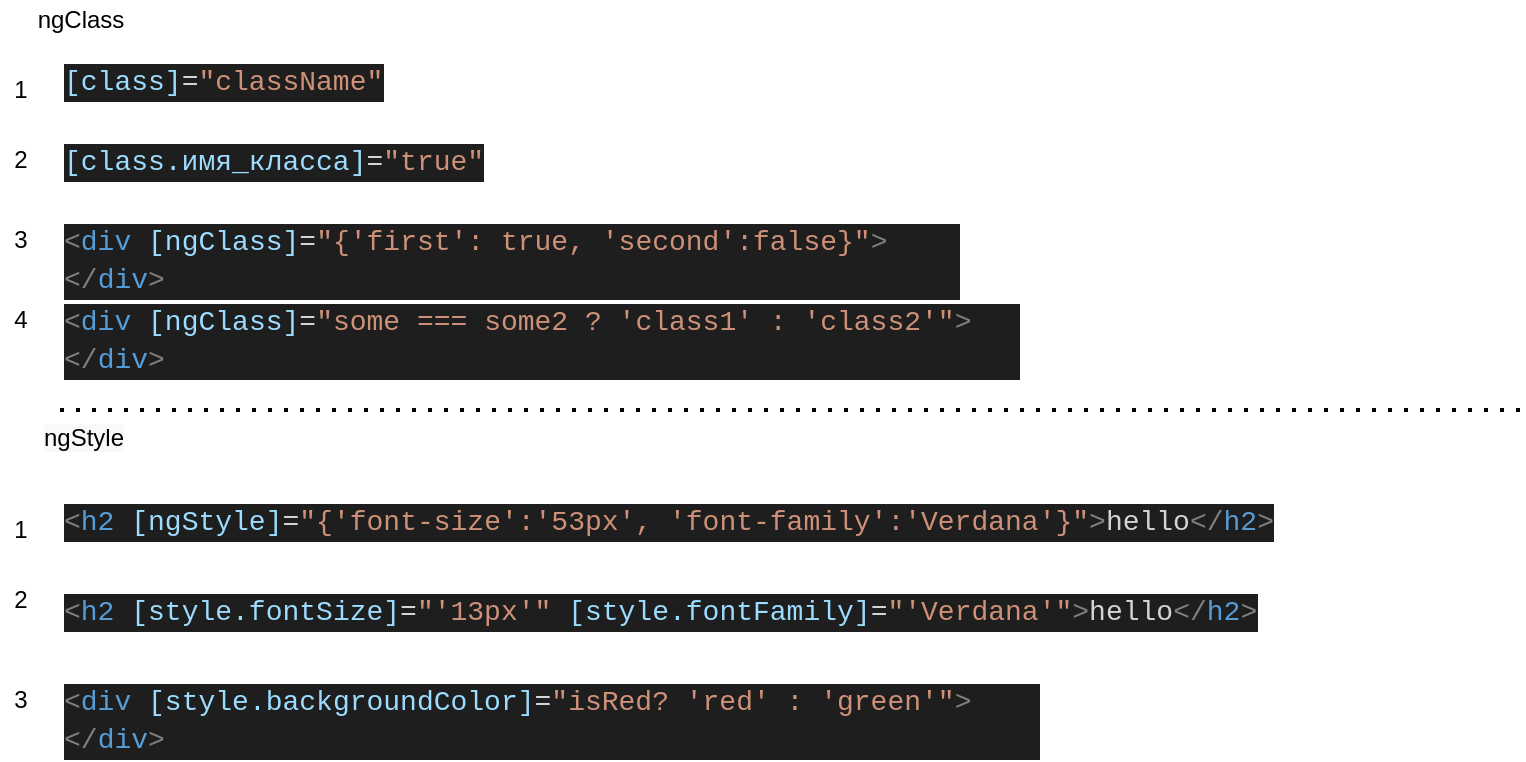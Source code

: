 <mxfile version="13.7.3" type="device" pages="5"><diagram id="q4-Cs6clWWx3zM11zpZe" name="atributive"><mxGraphModel dx="1024" dy="592" grid="1" gridSize="10" guides="1" tooltips="1" connect="1" arrows="1" fold="1" page="1" pageScale="1" pageWidth="827" pageHeight="1169" math="0" shadow="0"><root><mxCell id="NyrH_KXfmQNb-sl-_Fos-0"/><mxCell id="NyrH_KXfmQNb-sl-_Fos-1" parent="NyrH_KXfmQNb-sl-_Fos-0"/><mxCell id="pgQdd-mXAy9srxrTJweI-0" value="ngClass&lt;br&gt;" style="text;html=1;align=center;verticalAlign=middle;resizable=0;points=[];autosize=1;" parent="NyrH_KXfmQNb-sl-_Fos-1" vertex="1"><mxGeometry x="20" y="25" width="60" height="20" as="geometry"/></mxCell><mxCell id="iFfpRN8nZ40Z-gEAx5Ut-0" value="&lt;div style=&quot;color: rgb(212, 212, 212); background-color: rgb(30, 30, 30); font-family: consolas, &amp;quot;courier new&amp;quot;, monospace; font-weight: normal; font-size: 14px; line-height: 19px;&quot;&gt;&lt;div&gt;&lt;span style=&quot;color: #808080&quot;&gt;&amp;lt;&lt;/span&gt;&lt;span style=&quot;color: #569cd6&quot;&gt;div&lt;/span&gt;&lt;span style=&quot;color: #d4d4d4&quot;&gt;&amp;nbsp;&lt;/span&gt;&lt;span style=&quot;color: #9cdcfe&quot;&gt;[ngClass]&lt;/span&gt;&lt;span style=&quot;color: #d4d4d4&quot;&gt;=&lt;/span&gt;&lt;span style=&quot;color: #ce9178&quot;&gt;&quot;{'first':&amp;nbsp;true,&amp;nbsp;'second':false}&quot;&lt;/span&gt;&lt;span style=&quot;color: #808080&quot;&gt;&amp;gt;&amp;lt;/&lt;/span&gt;&lt;span style=&quot;color: #569cd6&quot;&gt;div&lt;/span&gt;&lt;span style=&quot;color: #808080&quot;&gt;&amp;gt;&lt;/span&gt;&lt;/div&gt;&lt;/div&gt;" style="text;whiteSpace=wrap;html=1;" parent="NyrH_KXfmQNb-sl-_Fos-1" vertex="1"><mxGeometry x="40" y="130" width="450" height="30" as="geometry"/></mxCell><mxCell id="iFfpRN8nZ40Z-gEAx5Ut-1" value="&lt;span style=&quot;color: rgb(0, 0, 0); font-family: helvetica; font-size: 12px; font-style: normal; font-weight: 400; letter-spacing: normal; text-align: center; text-indent: 0px; text-transform: none; word-spacing: 0px; background-color: rgb(248, 249, 250); display: inline; float: none;&quot;&gt;ngStyle&lt;/span&gt;" style="text;whiteSpace=wrap;html=1;" parent="NyrH_KXfmQNb-sl-_Fos-1" vertex="1"><mxGeometry x="30" y="230" width="70" height="30" as="geometry"/></mxCell><mxCell id="TNOSoDopRnelUBliaAbi-1" value="" style="endArrow=none;dashed=1;html=1;dashPattern=1 3;strokeWidth=2;" parent="NyrH_KXfmQNb-sl-_Fos-1" edge="1"><mxGeometry width="50" height="50" relative="1" as="geometry"><mxPoint x="40" y="230" as="sourcePoint"/><mxPoint x="770" y="230" as="targetPoint"/></mxGeometry></mxCell><mxCell id="XFt3u-mbTQ1ao1Y11dcl-0" value="&lt;div style=&quot;color: rgb(212, 212, 212); background-color: rgb(30, 30, 30); font-family: consolas, &amp;quot;courier new&amp;quot;, monospace; font-weight: normal; font-size: 14px; line-height: 19px;&quot;&gt;&lt;div&gt;&lt;span style=&quot;color: #9cdcfe&quot;&gt;[class.имя_класса]&lt;/span&gt;&lt;span style=&quot;color: #d4d4d4&quot;&gt;=&lt;/span&gt;&lt;span style=&quot;color: #ce9178&quot;&gt;&quot;true&quot;&lt;/span&gt;&lt;/div&gt;&lt;/div&gt;" style="text;whiteSpace=wrap;html=1;" parent="NyrH_KXfmQNb-sl-_Fos-1" vertex="1"><mxGeometry x="40" y="90" width="220" height="30" as="geometry"/></mxCell><mxCell id="XFt3u-mbTQ1ao1Y11dcl-1" value="&lt;div style=&quot;color: rgb(212, 212, 212); background-color: rgb(30, 30, 30); font-family: consolas, &amp;quot;courier new&amp;quot;, monospace; font-weight: normal; font-size: 14px; line-height: 19px;&quot;&gt;&lt;div&gt;&lt;span style=&quot;color: #9cdcfe&quot;&gt;[class]&lt;/span&gt;&lt;span style=&quot;color: #d4d4d4&quot;&gt;=&lt;/span&gt;&lt;span style=&quot;color: #ce9178&quot;&gt;&quot;className&quot;&lt;/span&gt;&lt;/div&gt;&lt;/div&gt;" style="text;whiteSpace=wrap;html=1;" parent="NyrH_KXfmQNb-sl-_Fos-1" vertex="1"><mxGeometry x="40" y="50" width="170" height="30" as="geometry"/></mxCell><mxCell id="XFt3u-mbTQ1ao1Y11dcl-2" value="1" style="text;html=1;align=center;verticalAlign=middle;resizable=0;points=[];autosize=1;" parent="NyrH_KXfmQNb-sl-_Fos-1" vertex="1"><mxGeometry x="10" y="60" width="20" height="20" as="geometry"/></mxCell><mxCell id="XFt3u-mbTQ1ao1Y11dcl-3" value="2" style="text;html=1;align=center;verticalAlign=middle;resizable=0;points=[];autosize=1;" parent="NyrH_KXfmQNb-sl-_Fos-1" vertex="1"><mxGeometry x="10" y="95" width="20" height="20" as="geometry"/></mxCell><mxCell id="XFt3u-mbTQ1ao1Y11dcl-4" value="3" style="text;html=1;align=center;verticalAlign=middle;resizable=0;points=[];autosize=1;" parent="NyrH_KXfmQNb-sl-_Fos-1" vertex="1"><mxGeometry x="10" y="135" width="20" height="20" as="geometry"/></mxCell><mxCell id="XFt3u-mbTQ1ao1Y11dcl-5" value="&lt;div style=&quot;color: rgb(212, 212, 212); background-color: rgb(30, 30, 30); font-family: consolas, &amp;quot;courier new&amp;quot;, monospace; font-weight: normal; font-size: 14px; line-height: 19px;&quot;&gt;&lt;div&gt;&lt;span style=&quot;color: #808080&quot;&gt;&amp;lt;&lt;/span&gt;&lt;span style=&quot;color: #569cd6&quot;&gt;div&lt;/span&gt;&lt;span style=&quot;color: #d4d4d4&quot;&gt;&amp;nbsp;&lt;/span&gt;&lt;span style=&quot;color: #9cdcfe&quot;&gt;[style.backgroundColor]&lt;/span&gt;&lt;span style=&quot;color: #d4d4d4&quot;&gt;=&lt;/span&gt;&lt;span style=&quot;color: #ce9178&quot;&gt;&quot;isRed?&amp;nbsp;'red'&amp;nbsp;:&amp;nbsp;'green'&quot;&lt;/span&gt;&lt;span style=&quot;color: #808080&quot;&gt;&amp;gt;&amp;lt;/&lt;/span&gt;&lt;span style=&quot;color: #569cd6&quot;&gt;div&lt;/span&gt;&lt;span style=&quot;color: #808080&quot;&gt;&amp;gt;&lt;/span&gt;&lt;/div&gt;&lt;/div&gt;" style="text;whiteSpace=wrap;html=1;" parent="NyrH_KXfmQNb-sl-_Fos-1" vertex="1"><mxGeometry x="40" y="360" width="490" height="30" as="geometry"/></mxCell><mxCell id="1h3YiOgkz1eP9IWVP0jq-0" value="&lt;div style=&quot;color: rgb(212, 212, 212); background-color: rgb(30, 30, 30); font-family: consolas, &amp;quot;courier new&amp;quot;, monospace; font-weight: normal; font-size: 14px; line-height: 19px;&quot;&gt;&lt;div&gt;&lt;span style=&quot;color: #808080&quot;&gt;&amp;lt;&lt;/span&gt;&lt;span style=&quot;color: #569cd6&quot;&gt;h2&lt;/span&gt;&lt;span style=&quot;color: #d4d4d4&quot;&gt;&amp;nbsp;&lt;/span&gt;&lt;span style=&quot;color: #9cdcfe&quot;&gt;[ngStyle]&lt;/span&gt;&lt;span style=&quot;color: #d4d4d4&quot;&gt;=&lt;/span&gt;&lt;span style=&quot;color: #ce9178&quot;&gt;&quot;{'font-size':'53px',&amp;nbsp;'font-family':'Verdana'}&quot;&lt;/span&gt;&lt;span style=&quot;color: #808080&quot;&gt;&amp;gt;&lt;/span&gt;&lt;span style=&quot;color: #d4d4d4&quot;&gt;hello&lt;/span&gt;&lt;span style=&quot;color: #808080&quot;&gt;&amp;lt;/&lt;/span&gt;&lt;span style=&quot;color: #569cd6&quot;&gt;h2&lt;/span&gt;&lt;span style=&quot;color: #808080&quot;&gt;&amp;gt;&lt;/span&gt;&lt;/div&gt;&lt;/div&gt;" style="text;whiteSpace=wrap;html=1;" parent="NyrH_KXfmQNb-sl-_Fos-1" vertex="1"><mxGeometry x="40" y="270" width="640" height="50" as="geometry"/></mxCell><mxCell id="1h3YiOgkz1eP9IWVP0jq-1" value="1" style="text;html=1;align=center;verticalAlign=middle;resizable=0;points=[];autosize=1;" parent="NyrH_KXfmQNb-sl-_Fos-1" vertex="1"><mxGeometry x="10" y="280" width="20" height="20" as="geometry"/></mxCell><mxCell id="1h3YiOgkz1eP9IWVP0jq-2" value="2" style="text;html=1;align=center;verticalAlign=middle;resizable=0;points=[];autosize=1;" parent="NyrH_KXfmQNb-sl-_Fos-1" vertex="1"><mxGeometry x="10" y="315" width="20" height="20" as="geometry"/></mxCell><mxCell id="1h3YiOgkz1eP9IWVP0jq-3" value="&lt;div style=&quot;color: rgb(212, 212, 212); background-color: rgb(30, 30, 30); font-family: consolas, &amp;quot;courier new&amp;quot;, monospace; font-weight: normal; font-size: 14px; line-height: 19px;&quot;&gt;&lt;div&gt;&lt;span style=&quot;color: #808080&quot;&gt;&amp;lt;&lt;/span&gt;&lt;span style=&quot;color: #569cd6&quot;&gt;h2&lt;/span&gt;&lt;span style=&quot;color: #d4d4d4&quot;&gt;&amp;nbsp;&lt;/span&gt;&lt;span style=&quot;color: #9cdcfe&quot;&gt;[style.fontSize]&lt;/span&gt;&lt;span style=&quot;color: #d4d4d4&quot;&gt;=&lt;/span&gt;&lt;span style=&quot;color: #ce9178&quot;&gt;&quot;'13px'&quot;&lt;/span&gt;&lt;span style=&quot;color: #d4d4d4&quot;&gt;&amp;nbsp;&lt;/span&gt;&lt;span style=&quot;color: #9cdcfe&quot;&gt;[style.fontFamily]&lt;/span&gt;&lt;span style=&quot;color: #d4d4d4&quot;&gt;=&lt;/span&gt;&lt;span style=&quot;color: #ce9178&quot;&gt;&quot;'Verdana'&quot;&lt;/span&gt;&lt;span style=&quot;color: #808080&quot;&gt;&amp;gt;&lt;/span&gt;&lt;span style=&quot;color: #d4d4d4&quot;&gt;hello&lt;/span&gt;&lt;span style=&quot;color: #808080&quot;&gt;&amp;lt;/&lt;/span&gt;&lt;span style=&quot;color: #569cd6&quot;&gt;h2&lt;/span&gt;&lt;span style=&quot;color: #808080&quot;&gt;&amp;gt;&lt;/span&gt;&lt;/div&gt;&lt;/div&gt;" style="text;whiteSpace=wrap;html=1;" parent="NyrH_KXfmQNb-sl-_Fos-1" vertex="1"><mxGeometry x="40" y="315" width="550" height="30" as="geometry"/></mxCell><mxCell id="1h3YiOgkz1eP9IWVP0jq-4" value="3" style="text;html=1;align=center;verticalAlign=middle;resizable=0;points=[];autosize=1;" parent="NyrH_KXfmQNb-sl-_Fos-1" vertex="1"><mxGeometry x="10" y="365" width="20" height="20" as="geometry"/></mxCell><mxCell id="LeldplZJRh7zSotHS9k9-0" value="&lt;div style=&quot;color: rgb(212 , 212 , 212) ; background-color: rgb(30 , 30 , 30) ; font-family: &amp;#34;consolas&amp;#34; , &amp;#34;courier new&amp;#34; , monospace ; font-weight: normal ; font-size: 14px ; line-height: 19px&quot;&gt;&lt;div&gt;&lt;span style=&quot;color: #808080&quot;&gt;&amp;lt;&lt;/span&gt;&lt;span style=&quot;color: #569cd6&quot;&gt;div&lt;/span&gt;&lt;span style=&quot;color: #d4d4d4&quot;&gt;&amp;nbsp;&lt;/span&gt;&lt;span style=&quot;color: #9cdcfe&quot;&gt;[ngClass]&lt;/span&gt;&lt;span style=&quot;color: #d4d4d4&quot;&gt;=&lt;/span&gt;&lt;span style=&quot;color: #ce9178&quot;&gt;&quot;some === some2 ? 'class1' : 'class2'&quot;&lt;/span&gt;&lt;span style=&quot;color: #808080&quot;&gt;&amp;gt;&amp;lt;/&lt;/span&gt;&lt;span style=&quot;color: #569cd6&quot;&gt;div&lt;/span&gt;&lt;span style=&quot;color: #808080&quot;&gt;&amp;gt;&lt;/span&gt;&lt;/div&gt;&lt;/div&gt;" style="text;whiteSpace=wrap;html=1;" vertex="1" parent="NyrH_KXfmQNb-sl-_Fos-1"><mxGeometry x="40" y="170" width="480" height="30" as="geometry"/></mxCell><mxCell id="LeldplZJRh7zSotHS9k9-3" value="4" style="text;html=1;align=center;verticalAlign=middle;resizable=0;points=[];autosize=1;" vertex="1" parent="NyrH_KXfmQNb-sl-_Fos-1"><mxGeometry x="10" y="175" width="20" height="20" as="geometry"/></mxCell></root></mxGraphModel></diagram><diagram id="C0SLp1-Ot98nmbYjIeOZ" name="structure"><mxGraphModel dx="1024" dy="592" grid="1" gridSize="10" guides="1" tooltips="1" connect="1" arrows="1" fold="1" page="1" pageScale="1" pageWidth="827" pageHeight="1169" math="0" shadow="0"><root><mxCell id="0"/><mxCell id="1" parent="0"/><mxCell id="Mnx3hE_SjCsXpkLilUlY-2" value="*ngFor" style="rounded=1;whiteSpace=wrap;html=1;" parent="1" vertex="1"><mxGeometry x="40" y="440" width="80" height="40" as="geometry"/></mxCell><mxCell id="Mnx3hE_SjCsXpkLilUlY-3" value="*ngIf" style="rounded=1;whiteSpace=wrap;html=1;" parent="1" vertex="1"><mxGeometry x="40" y="20" width="80" height="40" as="geometry"/></mxCell><mxCell id="Mnx3hE_SjCsXpkLilUlY-4" value="&lt;div style=&quot;color: rgb(212 , 212 , 212) ; background-color: rgb(30 , 30 , 30) ; font-family: &amp;#34;consolas&amp;#34; , &amp;#34;courier new&amp;#34; , monospace ; font-weight: normal ; font-size: 14px ; line-height: 19px&quot;&gt;&lt;div&gt;&lt;span style=&quot;color: #808080&quot;&gt;&amp;lt;&lt;/span&gt;&lt;span style=&quot;color: #569cd6&quot;&gt;div&lt;/span&gt;&lt;span style=&quot;color: #d4d4d4&quot;&gt;&amp;nbsp;&lt;/span&gt;&lt;span style=&quot;color: #9cdcfe&quot;&gt;*ngFor&lt;/span&gt;&lt;span style=&quot;color: #d4d4d4&quot;&gt;=&lt;/span&gt;&lt;span style=&quot;color: #ce9178&quot;&gt;&quot;let&amp;nbsp;product&amp;nbsp;of&amp;nbsp;checkbox;&amp;nbsp;let&amp;nbsp;i&amp;nbsp;=&amp;nbsp;index;&quot;&lt;/span&gt;&lt;span style=&quot;color: #808080&quot;&gt;&amp;gt;&lt;/span&gt;&lt;span style=&quot;color: #d4d4d4&quot;&gt;&amp;nbsp;&lt;/span&gt;&lt;/div&gt;&lt;div&gt;&lt;span style=&quot;color: #d4d4d4&quot;&gt;&amp;nbsp;&amp;nbsp;&amp;nbsp;&amp;nbsp;&lt;/span&gt;&lt;span style=&quot;color: #808080&quot;&gt;&amp;lt;&lt;/span&gt;&lt;span style=&quot;color: #569cd6&quot;&gt;span&lt;/span&gt;&lt;span style=&quot;color: #808080&quot;&gt;&amp;gt;&lt;/span&gt;&lt;span style=&quot;color: #d4d4d4&quot;&gt;{{product.info}}&lt;/span&gt;&lt;span style=&quot;color: #808080&quot;&gt;&amp;lt;/&lt;/span&gt;&lt;span style=&quot;color: #569cd6&quot;&gt;span&lt;/span&gt;&lt;span style=&quot;color: #808080&quot;&gt;&amp;gt;&lt;/span&gt;&lt;/div&gt;&lt;div&gt;&lt;span style=&quot;color: #808080&quot;&gt;&amp;lt;/&lt;/span&gt;&lt;span style=&quot;color: #569cd6&quot;&gt;div&lt;/span&gt;&lt;span style=&quot;color: #808080&quot;&gt;&amp;gt;&lt;/span&gt;&lt;/div&gt;&lt;/div&gt;" style="text;whiteSpace=wrap;html=1;" parent="1" vertex="1"><mxGeometry x="40" y="510" width="450" height="70" as="geometry"/></mxCell><mxCell id="ryLXwQKk5G-nDx402yqG-2" value="*ngSwitch" style="rounded=1;whiteSpace=wrap;html=1;" parent="1" vertex="1"><mxGeometry x="40" y="600" width="80" height="40" as="geometry"/></mxCell><mxCell id="ryLXwQKk5G-nDx402yqG-3" value="&lt;div class=&quot;line number5 index4 alt2&quot; style=&quot;border-radius: 0px ; background-image: none ; border: 0px ; bottom: auto ; float: none ; height: auto ; left: auto ; line-height: 19.5px ; margin: 0px ; outline: 0px ; overflow: visible ; padding: 0px 0.5em ; position: static ; right: auto ; text-align: left ; top: auto ; vertical-align: baseline ; width: auto ; box-sizing: content-box ; font-family: &amp;#34;consolas&amp;#34; , &amp;#34;courier new&amp;#34; , monospace ; font-weight: 400 ; font-style: normal ; font-size: 13px ; min-height: auto ; color: rgb(0 , 0 , 0) ; letter-spacing: normal ; text-indent: 0px ; text-transform: none ; word-spacing: 0px&quot;&gt;&lt;code class=&quot;ts plain&quot; style=&quot;border-radius: 0px ; background: none ; border: 0px ; bottom: auto ; float: none ; height: auto ; left: auto ; line-height: 19.5px ; margin: 0px ; outline: 0px ; overflow: visible ; padding: 0px ; position: static ; right: auto ; text-align: left ; top: auto ; vertical-align: baseline ; width: auto ; box-sizing: content-box ; font-weight: normal ; font-style: normal ; font-size: 13px ; min-height: auto&quot;&gt;&amp;lt;p *ngIf=&lt;/code&gt;&lt;code class=&quot;ts string&quot; style=&quot;border-radius: 0px ; background: none ; border: 0px ; bottom: auto ; float: none ; height: auto ; left: auto ; line-height: 19.5px ; margin: 0px ; outline: 0px ; overflow: visible ; padding: 0px ; position: static ; right: auto ; text-align: left ; top: auto ; vertical-align: baseline ; width: auto ; box-sizing: content-box ; font-weight: normal ; font-style: normal ; font-size: 13px ; min-height: auto&quot;&gt;&quot;condition;else unset&quot;&lt;/code&gt;&lt;code class=&quot;ts plain&quot; style=&quot;border-radius: 0px ; background: none ; border: 0px ; bottom: auto ; float: none ; height: auto ; left: auto ; line-height: 19.5px ; margin: 0px ; outline: 0px ; overflow: visible ; padding: 0px ; position: static ; right: auto ; text-align: left ; top: auto ; vertical-align: baseline ; width: auto ; box-sizing: content-box ; font-weight: normal ; font-style: normal ; font-size: 13px ; min-height: auto&quot;&gt;&amp;gt;&lt;/code&gt;&lt;/div&gt;&lt;div class=&quot;line number6 index5 alt1&quot; style=&quot;border-radius: 0px ; background-image: none ; border: 0px ; bottom: auto ; float: none ; height: auto ; left: auto ; line-height: 19.5px ; margin: 0px ; outline: 0px ; overflow: visible ; padding: 0px 0.5em ; position: static ; right: auto ; text-align: left ; top: auto ; vertical-align: baseline ; width: auto ; box-sizing: content-box ; font-family: &amp;#34;consolas&amp;#34; , &amp;#34;courier new&amp;#34; , monospace ; font-weight: 400 ; font-style: normal ; font-size: 13px ; min-height: auto ; color: rgb(0 , 0 , 0) ; letter-spacing: normal ; text-indent: 0px ; text-transform: none ; word-spacing: 0px&quot;&gt;&lt;code class=&quot;ts spaces&quot; style=&quot;border-radius: 0px ; background: none ; border: 0px ; bottom: auto ; float: none ; height: auto ; left: auto ; line-height: 19.5px ; margin: 0px ; outline: 0px ; overflow: visible ; padding: 0px ; position: static ; right: auto ; text-align: left ; top: auto ; vertical-align: baseline ; width: auto ; box-sizing: content-box ; font-weight: normal ; font-style: normal ; font-size: 13px ; min-height: auto&quot;&gt;&amp;nbsp; &lt;/code&gt;&lt;code class=&quot;ts plain&quot; style=&quot;border-radius: 0px ; background: none ; border: 0px ; bottom: auto ; float: none ; height: auto ; left: auto ; line-height: 19.5px ; margin: 0px ; outline: 0px ; overflow: visible ; padding: 0px ; position: static ; right: auto ; text-align: left ; top: auto ; vertical-align: baseline ; width: auto ; box-sizing: content-box ; font-weight: normal ; font-style: normal ; font-size: 13px ; min-height: auto&quot;&gt;Привет мир&lt;/code&gt;&lt;/div&gt;&lt;div class=&quot;line number7 index6 alt2&quot; style=&quot;border-radius: 0px ; background-image: none ; border: 0px ; bottom: auto ; float: none ; height: auto ; left: auto ; line-height: 19.5px ; margin: 0px ; outline: 0px ; overflow: visible ; padding: 0px 0.5em ; position: static ; right: auto ; text-align: left ; top: auto ; vertical-align: baseline ; width: auto ; box-sizing: content-box ; font-family: &amp;#34;consolas&amp;#34; , &amp;#34;courier new&amp;#34; , monospace ; font-weight: 400 ; font-style: normal ; font-size: 13px ; min-height: auto ; color: rgb(0 , 0 , 0) ; letter-spacing: normal ; text-indent: 0px ; text-transform: none ; word-spacing: 0px&quot;&gt;&lt;code class=&quot;ts plain&quot; style=&quot;border-radius: 0px ; background: none ; border: 0px ; bottom: auto ; float: none ; height: auto ; left: auto ; line-height: 19.5px ; margin: 0px ; outline: 0px ; overflow: visible ; padding: 0px ; position: static ; right: auto ; text-align: left ; top: auto ; vertical-align: baseline ; width: auto ; box-sizing: content-box ; font-weight: normal ; font-style: normal ; font-size: 13px ; min-height: auto&quot;&gt;&amp;lt;/p&amp;gt;&lt;/code&gt;&lt;/div&gt;&lt;div class=&quot;line number8 index7 alt1&quot; style=&quot;border-radius: 0px ; background-image: none ; border: 0px ; bottom: auto ; float: none ; height: auto ; left: auto ; line-height: 19.5px ; margin: 0px ; outline: 0px ; overflow: visible ; padding: 0px 0.5em ; position: static ; right: auto ; text-align: left ; top: auto ; vertical-align: baseline ; width: auto ; box-sizing: content-box ; font-family: &amp;#34;consolas&amp;#34; , &amp;#34;courier new&amp;#34; , monospace ; font-weight: 400 ; font-style: normal ; font-size: 13px ; min-height: auto ; color: rgb(0 , 0 , 0) ; letter-spacing: normal ; text-indent: 0px ; text-transform: none ; word-spacing: 0px&quot;&gt;&lt;code class=&quot;ts plain&quot; style=&quot;border-radius: 0px ; background: none ; border: 0px ; bottom: auto ; float: none ; height: auto ; left: auto ; line-height: 19.5px ; margin: 0px ; outline: 0px ; overflow: visible ; padding: 0px ; position: static ; right: auto ; text-align: left ; top: auto ; vertical-align: baseline ; width: auto ; box-sizing: content-box ; font-weight: normal ; font-style: normal ; font-size: 13px ; min-height: auto&quot;&gt;&amp;lt;ng-template&lt;/code&gt; &lt;code class=&quot;ts preprocessor&quot; style=&quot;border-radius: 0px ; background: none ; border: 0px ; bottom: auto ; float: none ; height: auto ; left: auto ; line-height: 19.5px ; margin: 0px ; outline: 0px ; overflow: visible ; padding: 0px ; position: static ; right: auto ; text-align: left ; top: auto ; vertical-align: baseline ; width: auto ; box-sizing: content-box ; font-weight: normal ; font-style: normal ; font-size: 13px ; min-height: auto ; color: gray&quot;&gt;#unset&amp;gt;&amp;nbsp; &lt;/code&gt;&lt;/div&gt;&lt;div class=&quot;line number9 index8 alt2&quot; style=&quot;border-radius: 0px ; background-image: none ; border: 0px ; bottom: auto ; float: none ; height: auto ; left: auto ; line-height: 19.5px ; margin: 0px ; outline: 0px ; overflow: visible ; padding: 0px 0.5em ; position: static ; right: auto ; text-align: left ; top: auto ; vertical-align: baseline ; width: auto ; box-sizing: content-box ; font-family: &amp;#34;consolas&amp;#34; , &amp;#34;courier new&amp;#34; , monospace ; font-weight: 400 ; font-style: normal ; font-size: 13px ; min-height: auto ; color: rgb(0 , 0 , 0) ; letter-spacing: normal ; text-indent: 0px ; text-transform: none ; word-spacing: 0px&quot;&gt;&lt;code class=&quot;ts spaces&quot; style=&quot;border-radius: 0px ; background: none ; border: 0px ; bottom: auto ; float: none ; height: auto ; left: auto ; line-height: 19.5px ; margin: 0px ; outline: 0px ; overflow: visible ; padding: 0px ; position: static ; right: auto ; text-align: left ; top: auto ; vertical-align: baseline ; width: auto ; box-sizing: content-box ; font-weight: normal ; font-style: normal ; font-size: 13px ; min-height: auto&quot;&gt;&amp;nbsp;&amp;nbsp;&lt;/code&gt;&lt;code class=&quot;ts plain&quot; style=&quot;border-radius: 0px ; background: none ; border: 0px ; bottom: auto ; float: none ; height: auto ; left: auto ; line-height: 19.5px ; margin: 0px ; outline: 0px ; overflow: visible ; padding: 0px ; position: static ; right: auto ; text-align: left ; top: auto ; vertical-align: baseline ; width: auto ; box-sizing: content-box ; font-weight: normal ; font-style: normal ; font-size: 13px ; min-height: auto&quot;&gt;&amp;lt;p&amp;gt;Пока мир&amp;lt;/p&amp;gt;&amp;nbsp; &lt;/code&gt;&lt;/div&gt;&lt;div class=&quot;line number10 index9 alt1&quot; style=&quot;border-radius: 0px ; background-image: none ; border: 0px ; bottom: auto ; float: none ; height: auto ; left: auto ; line-height: 19.5px ; margin: 0px ; outline: 0px ; overflow: visible ; padding: 0px 0.5em ; position: static ; right: auto ; text-align: left ; top: auto ; vertical-align: baseline ; width: auto ; box-sizing: content-box ; font-family: &amp;#34;consolas&amp;#34; , &amp;#34;courier new&amp;#34; , monospace ; font-weight: 400 ; font-style: normal ; font-size: 13px ; min-height: auto ; color: rgb(0 , 0 , 0) ; letter-spacing: normal ; text-indent: 0px ; text-transform: none ; word-spacing: 0px&quot;&gt;&lt;code class=&quot;ts plain&quot; style=&quot;border-radius: 0px ; background: none ; border: 0px ; bottom: auto ; float: none ; height: auto ; left: auto ; line-height: 19.5px ; margin: 0px ; outline: 0px ; overflow: visible ; padding: 0px ; position: static ; right: auto ; text-align: left ; top: auto ; vertical-align: baseline ; width: auto ; box-sizing: content-box ; font-weight: normal ; font-style: normal ; font-size: 13px ; min-height: auto&quot;&gt;&amp;lt;/ng-template&amp;gt;&amp;nbsp;&amp;nbsp; &lt;/code&gt;&lt;/div&gt;&lt;div class=&quot;line number11 index10 alt2&quot; style=&quot;border-radius: 0px ; background-image: none ; border: 0px ; bottom: auto ; float: none ; height: auto ; left: auto ; line-height: 19.5px ; margin: 0px ; outline: 0px ; overflow: visible ; padding: 0px 0.5em ; position: static ; right: auto ; text-align: left ; top: auto ; vertical-align: baseline ; width: auto ; box-sizing: content-box ; font-family: &amp;#34;consolas&amp;#34; , &amp;#34;courier new&amp;#34; , monospace ; font-weight: 400 ; font-style: normal ; font-size: 13px ; min-height: auto ; color: rgb(0 , 0 , 0) ; letter-spacing: normal ; text-indent: 0px ; text-transform: none ; word-spacing: 0px&quot;&gt;&lt;code class=&quot;ts plain&quot; style=&quot;border-radius: 0px ; background: none ; border: 0px ; bottom: auto ; float: none ; height: auto ; left: auto ; line-height: 19.5px ; margin: 0px ; outline: 0px ; overflow: visible ; padding: 0px ; position: static ; right: auto ; text-align: left ; top: auto ; vertical-align: baseline ; width: auto ; box-sizing: content-box ; font-weight: normal ; font-style: normal ; font-size: 13px ; min-height: auto&quot;&gt;&amp;lt;button (click)=&lt;/code&gt;&lt;code class=&quot;ts string&quot; style=&quot;border-radius: 0px ; background: none ; border: 0px ; bottom: auto ; float: none ; height: auto ; left: auto ; line-height: 19.5px ; margin: 0px ; outline: 0px ; overflow: visible ; padding: 0px ; position: static ; right: auto ; text-align: left ; top: auto ; vertical-align: baseline ; width: auto ; box-sizing: content-box ; font-weight: normal ; font-style: normal ; font-size: 13px ; min-height: auto&quot;&gt;&quot;toggle()&quot;&lt;/code&gt;&lt;code class=&quot;ts plain&quot; style=&quot;border-radius: 0px ; background: none ; border: 0px ; bottom: auto ; float: none ; height: auto ; left: auto ; line-height: 19.5px ; margin: 0px ; outline: 0px ; overflow: visible ; padding: 0px ; position: static ; right: auto ; text-align: left ; top: auto ; vertical-align: baseline ; width: auto ; box-sizing: content-box ; font-weight: normal ; font-style: normal ; font-size: 13px ; min-height: auto&quot;&gt;&amp;gt;Toggle&amp;lt;/button&amp;gt;&lt;/code&gt;&lt;/div&gt;" style="text;whiteSpace=wrap;html=1;" parent="1" vertex="1"><mxGeometry x="40" y="80" width="350" height="160" as="geometry"/></mxCell><mxCell id="ryLXwQKk5G-nDx402yqG-4" value="&lt;div class=&quot;line number15 index14 alt2&quot; style=&quot;border-radius: 0px ; background-image: none ; border: 0px ; bottom: auto ; float: none ; height: auto ; left: auto ; line-height: 19.5px ; margin: 0px ; outline: 0px ; overflow: visible ; padding: 0px 0.5em ; position: static ; right: auto ; text-align: left ; top: auto ; vertical-align: baseline ; width: auto ; box-sizing: content-box ; font-family: &amp;#34;consolas&amp;#34; , &amp;#34;courier new&amp;#34; , monospace ; font-weight: 400 ; font-style: normal ; font-size: 13px ; min-height: auto ; color: rgb(0 , 0 , 0) ; letter-spacing: normal ; text-indent: 0px ; text-transform: none ; word-spacing: 0px&quot;&gt;&lt;code class=&quot;ts plain&quot; style=&quot;border-radius: 0px ; background: none ; border: 0px ; bottom: auto ; float: none ; height: auto ; left: auto ; line-height: 19.5px ; margin: 0px ; outline: 0px ; overflow: visible ; padding: 0px ; position: static ; right: auto ; text-align: left ; top: auto ; vertical-align: baseline ; width: auto ; box-sizing: content-box ; font-weight: normal ; font-style: normal ; font-size: 13px ; min-height: auto&quot;&gt;condition&amp;nbsp;&lt;/code&gt;&lt;code class=&quot;ts plain&quot; style=&quot;border-radius: 0px ; background: none ; border: 0px ; bottom: auto ; float: none ; height: auto ; left: auto ; line-height: 19.5px ; margin: 0px ; outline: 0px ; overflow: visible ; padding: 0px ; position: static ; right: auto ; text-align: left ; top: auto ; vertical-align: baseline ; width: auto ; box-sizing: content-box ; font-weight: normal ; font-style: normal ; font-size: 13px ; min-height: auto&quot;&gt;=&amp;nbsp;&lt;/code&gt;&lt;code class=&quot;ts keyword&quot; style=&quot;border-radius: 0px ; background: none ; border: 0px ; bottom: auto ; float: none ; height: auto ; left: auto ; line-height: 19.5px ; margin: 0px ; outline: 0px ; overflow: visible ; padding: 0px ; position: static ; right: auto ; text-align: left ; top: auto ; vertical-align: baseline ; width: auto ; box-sizing: content-box ; font-weight: normal ; font-style: normal ; font-size: 13px ; min-height: auto&quot;&gt;true&lt;/code&gt;&lt;code class=&quot;ts plain&quot; style=&quot;border-radius: 0px ; background: none ; border: 0px ; bottom: auto ; float: none ; height: auto ; left: auto ; line-height: 19.5px ; margin: 0px ; outline: 0px ; overflow: visible ; padding: 0px ; position: static ; right: auto ; text-align: left ; top: auto ; vertical-align: baseline ; width: auto ; box-sizing: content-box ; font-weight: normal ; font-style: normal ; font-size: 13px ; min-height: auto&quot;&gt;;&lt;/code&gt;&lt;/div&gt;&lt;div class=&quot;line number16 index15 alt1&quot; style=&quot;border-radius: 0px ; background-image: none ; border: 0px ; bottom: auto ; float: none ; height: auto ; left: auto ; line-height: 19.5px ; margin: 0px ; outline: 0px ; overflow: visible ; padding: 0px 0.5em ; position: static ; right: auto ; text-align: left ; top: auto ; vertical-align: baseline ; width: auto ; box-sizing: content-box ; font-family: &amp;#34;consolas&amp;#34; , &amp;#34;courier new&amp;#34; , monospace ; font-weight: 400 ; font-style: normal ; font-size: 13px ; min-height: auto ; color: rgb(0 , 0 , 0) ; letter-spacing: normal ; text-indent: 0px ; text-transform: none ; word-spacing: 0px&quot;&gt;&lt;code class=&quot;ts spaces&quot; style=&quot;border-radius: 0px ; background: none ; border: 0px ; bottom: auto ; float: none ; height: auto ; left: auto ; line-height: 19.5px ; margin: 0px ; outline: 0px ; overflow: visible ; padding: 0px ; position: static ; right: auto ; text-align: left ; top: auto ; vertical-align: baseline ; width: auto ; box-sizing: content-box ; font-weight: normal ; font-style: normal ; font-size: 13px ; min-height: auto&quot;&gt;&amp;nbsp;&amp;nbsp;&amp;nbsp;&amp;nbsp;&amp;nbsp;&lt;/code&gt;&amp;nbsp;&lt;/div&gt;&lt;div class=&quot;line number17 index16 alt2&quot; style=&quot;border-radius: 0px ; background-image: none ; border: 0px ; bottom: auto ; float: none ; height: auto ; left: auto ; line-height: 19.5px ; margin: 0px ; outline: 0px ; overflow: visible ; padding: 0px 0.5em ; position: static ; right: auto ; text-align: left ; top: auto ; vertical-align: baseline ; width: auto ; box-sizing: content-box ; font-family: &amp;#34;consolas&amp;#34; , &amp;#34;courier new&amp;#34; , monospace ; font-weight: 400 ; font-style: normal ; font-size: 13px ; min-height: auto ; color: rgb(0 , 0 , 0) ; letter-spacing: normal ; text-indent: 0px ; text-transform: none ; word-spacing: 0px&quot;&gt;&lt;code class=&quot;ts plain&quot; style=&quot;border-radius: 0px ; background: none ; border: 0px ; bottom: auto ; float: none ; height: auto ; left: auto ; line-height: 19.5px ; margin: 0px ; outline: 0px ; overflow: visible ; padding: 0px ; position: static ; right: auto ; text-align: left ; top: auto ; vertical-align: baseline ; width: auto ; box-sizing: content-box ; font-weight: normal ; font-style: normal ; font-size: 13px ; min-height: auto&quot;&gt;toggle(){&lt;/code&gt;&lt;/div&gt;&lt;div class=&quot;line number18 index17 alt1&quot; style=&quot;border-radius: 0px ; background-image: none ; border: 0px ; bottom: auto ; float: none ; height: auto ; left: auto ; line-height: 19.5px ; margin: 0px ; outline: 0px ; overflow: visible ; padding: 0px 0.5em ; position: static ; right: auto ; text-align: left ; top: auto ; vertical-align: baseline ; width: auto ; box-sizing: content-box ; font-family: &amp;#34;consolas&amp;#34; , &amp;#34;courier new&amp;#34; , monospace ; font-weight: 400 ; font-style: normal ; font-size: 13px ; min-height: auto ; color: rgb(0 , 0 , 0) ; letter-spacing: normal ; text-indent: 0px ; text-transform: none ; word-spacing: 0px&quot;&gt;&lt;code class=&quot;ts spaces&quot; style=&quot;border-radius: 0px ; background: none ; border: 0px ; bottom: auto ; float: none ; height: auto ; left: auto ; line-height: 19.5px ; margin: 0px ; outline: 0px ; overflow: visible ; padding: 0px ; position: static ; right: auto ; text-align: left ; top: auto ; vertical-align: baseline ; width: auto ; box-sizing: content-box ; font-weight: normal ; font-style: normal ; font-size: 13px ; min-height: auto&quot;&gt;&amp;nbsp; &amp;nbsp;&lt;/code&gt;&lt;code class=&quot;ts keyword&quot; style=&quot;border-radius: 0px ; background: none ; border: 0px ; bottom: auto ; float: none ; height: auto ; left: auto ; line-height: 19.5px ; margin: 0px ; outline: 0px ; overflow: visible ; padding: 0px ; position: static ; right: auto ; text-align: left ; top: auto ; vertical-align: baseline ; width: auto ; box-sizing: content-box ; font-weight: normal ; font-style: normal ; font-size: 13px ; min-height: auto&quot;&gt;this&lt;/code&gt;&lt;code class=&quot;ts plain&quot; style=&quot;border-radius: 0px ; background: none ; border: 0px ; bottom: auto ; float: none ; height: auto ; left: auto ; line-height: 19.5px ; margin: 0px ; outline: 0px ; overflow: visible ; padding: 0px ; position: static ; right: auto ; text-align: left ; top: auto ; vertical-align: baseline ; width: auto ; box-sizing: content-box ; font-weight: normal ; font-style: normal ; font-size: 13px ; min-height: auto&quot;&gt;.condition=!&lt;/code&gt;&lt;code class=&quot;ts keyword&quot; style=&quot;border-radius: 0px ; background: none ; border: 0px ; bottom: auto ; float: none ; height: auto ; left: auto ; line-height: 19.5px ; margin: 0px ; outline: 0px ; overflow: visible ; padding: 0px ; position: static ; right: auto ; text-align: left ; top: auto ; vertical-align: baseline ; width: auto ; box-sizing: content-box ; font-weight: normal ; font-style: normal ; font-size: 13px ; min-height: auto&quot;&gt;this&lt;/code&gt;&lt;code class=&quot;ts plain&quot; style=&quot;border-radius: 0px ; background: none ; border: 0px ; bottom: auto ; float: none ; height: auto ; left: auto ; line-height: 19.5px ; margin: 0px ; outline: 0px ; overflow: visible ; padding: 0px ; position: static ; right: auto ; text-align: left ; top: auto ; vertical-align: baseline ; width: auto ; box-sizing: content-box ; font-weight: normal ; font-style: normal ; font-size: 13px ; min-height: auto&quot;&gt;.condition;&lt;/code&gt;&lt;/div&gt;&lt;div class=&quot;line number19 index18 alt2&quot; style=&quot;border-radius: 0px ; background-image: none ; border: 0px ; bottom: auto ; float: none ; height: auto ; left: auto ; line-height: 19.5px ; margin: 0px ; outline: 0px ; overflow: visible ; padding: 0px 0.5em ; position: static ; right: auto ; text-align: left ; top: auto ; vertical-align: baseline ; width: auto ; box-sizing: content-box ; font-family: &amp;#34;consolas&amp;#34; , &amp;#34;courier new&amp;#34; , monospace ; font-weight: 400 ; font-style: normal ; font-size: 13px ; min-height: auto ; color: rgb(0 , 0 , 0) ; letter-spacing: normal ; text-indent: 0px ; text-transform: none ; word-spacing: 0px&quot;&gt;&lt;code class=&quot;ts plain&quot; style=&quot;border-radius: 0px ; background: none ; border: 0px ; bottom: auto ; float: none ; height: auto ; left: auto ; line-height: 19.5px ; margin: 0px ; outline: 0px ; overflow: visible ; padding: 0px ; position: static ; right: auto ; text-align: left ; top: auto ; vertical-align: baseline ; width: auto ; box-sizing: content-box ; font-weight: normal ; font-style: normal ; font-size: 13px ; min-height: auto&quot;&gt;}&lt;/code&gt;&lt;/div&gt;" style="text;whiteSpace=wrap;html=1;" parent="1" vertex="1"><mxGeometry x="450" y="80" width="340" height="120" as="geometry"/></mxCell><mxCell id="ryLXwQKk5G-nDx402yqG-5" value="&lt;div class=&quot;line number1 index0 alt2&quot; style=&quot;border-radius: 0px ; background-image: none ; border: 0px ; bottom: auto ; float: none ; height: auto ; left: auto ; line-height: 19.5px ; margin: 0px ; outline: 0px ; overflow: visible ; padding: 0px 0.5em ; position: static ; right: auto ; text-align: left ; top: auto ; vertical-align: baseline ; width: auto ; box-sizing: content-box ; font-family: &amp;#34;consolas&amp;#34; , &amp;#34;courier new&amp;#34; , monospace ; font-weight: 400 ; font-style: normal ; font-size: 13px ; min-height: auto ; color: rgb(0 , 0 , 0) ; letter-spacing: normal ; text-indent: 0px ; text-transform: none ; word-spacing: 0px&quot;&gt;&lt;code class=&quot;xml plain&quot; style=&quot;border-radius: 0px ; background: none ; border: 0px ; bottom: auto ; float: none ; height: auto ; left: auto ; line-height: 19.5px ; margin: 0px ; outline: 0px ; overflow: visible ; padding: 0px ; position: static ; right: auto ; text-align: left ; top: auto ; vertical-align: baseline ; width: auto ; box-sizing: content-box ; font-weight: normal ; font-style: normal ; font-size: 13px ; min-height: auto&quot;&gt;&amp;lt;&lt;/code&gt;&lt;code class=&quot;xml keyword&quot; style=&quot;border-radius: 0px ; background: none ; border: 0px ; bottom: auto ; float: none ; height: auto ; left: auto ; line-height: 19.5px ; margin: 0px ; outline: 0px ; overflow: visible ; padding: 0px ; position: static ; right: auto ; text-align: left ; top: auto ; vertical-align: baseline ; width: auto ; box-sizing: content-box ; font-weight: normal ; font-style: normal ; font-size: 13px ; min-height: auto&quot;&gt;div&lt;/code&gt; &lt;code class=&quot;xml plain&quot; style=&quot;border-radius: 0px ; background: none ; border: 0px ; bottom: auto ; float: none ; height: auto ; left: auto ; line-height: 19.5px ; margin: 0px ; outline: 0px ; overflow: visible ; padding: 0px ; position: static ; right: auto ; text-align: left ; top: auto ; vertical-align: baseline ; width: auto ; box-sizing: content-box ; font-weight: normal ; font-style: normal ; font-size: 13px ; min-height: auto&quot;&gt;*&lt;/code&gt;&lt;code class=&quot;xml color1&quot; style=&quot;border-radius: 0px ; background: none ; border: 0px ; bottom: auto ; float: none ; height: auto ; left: auto ; line-height: 19.5px ; margin: 0px ; outline: 0px ; overflow: visible ; padding: 0px ; position: static ; right: auto ; text-align: left ; top: auto ; vertical-align: baseline ; width: auto ; box-sizing: content-box ; font-weight: normal ; font-style: normal ; font-size: 13px ; min-height: auto ; color: gray&quot;&gt;ngIf&lt;/code&gt;&lt;code class=&quot;xml plain&quot; style=&quot;border-radius: 0px ; background: none ; border: 0px ; bottom: auto ; float: none ; height: auto ; left: auto ; line-height: 19.5px ; margin: 0px ; outline: 0px ; overflow: visible ; padding: 0px ; position: static ; right: auto ; text-align: left ; top: auto ; vertical-align: baseline ; width: auto ; box-sizing: content-box ; font-weight: normal ; font-style: normal ; font-size: 13px ; min-height: auto&quot;&gt;=&lt;/code&gt;&lt;code class=&quot;xml string&quot; style=&quot;border-radius: 0px ; background: none ; border: 0px ; bottom: auto ; float: none ; height: auto ; left: auto ; line-height: 19.5px ; margin: 0px ; outline: 0px ; overflow: visible ; padding: 0px ; position: static ; right: auto ; text-align: left ; top: auto ; vertical-align: baseline ; width: auto ; box-sizing: content-box ; font-weight: normal ; font-style: normal ; font-size: 13px ; min-height: auto&quot;&gt;&quot;condition; then thenBlock else elseBlock&quot;&lt;/code&gt;&lt;code class=&quot;xml plain&quot; style=&quot;border-radius: 0px ; background: none ; border: 0px ; bottom: auto ; float: none ; height: auto ; left: auto ; line-height: 19.5px ; margin: 0px ; outline: 0px ; overflow: visible ; padding: 0px ; position: static ; right: auto ; text-align: left ; top: auto ; vertical-align: baseline ; width: auto ; box-sizing: content-box ; font-weight: normal ; font-style: normal ; font-size: 13px ; min-height: auto&quot;&gt;&amp;gt;&amp;lt;/&lt;/code&gt;&lt;code class=&quot;xml keyword&quot; style=&quot;border-radius: 0px ; background: none ; border: 0px ; bottom: auto ; float: none ; height: auto ; left: auto ; line-height: 19.5px ; margin: 0px ; outline: 0px ; overflow: visible ; padding: 0px ; position: static ; right: auto ; text-align: left ; top: auto ; vertical-align: baseline ; width: auto ; box-sizing: content-box ; font-weight: normal ; font-style: normal ; font-size: 13px ; min-height: auto&quot;&gt;div&lt;/code&gt;&lt;code class=&quot;xml plain&quot; style=&quot;border-radius: 0px ; background: none ; border: 0px ; bottom: auto ; float: none ; height: auto ; left: auto ; line-height: 19.5px ; margin: 0px ; outline: 0px ; overflow: visible ; padding: 0px ; position: static ; right: auto ; text-align: left ; top: auto ; vertical-align: baseline ; width: auto ; box-sizing: content-box ; font-weight: normal ; font-style: normal ; font-size: 13px ; min-height: auto&quot;&gt;&amp;gt;&amp;nbsp;&amp;nbsp; &lt;/code&gt;&lt;/div&gt;&lt;div class=&quot;line number2 index1 alt1&quot; style=&quot;border-radius: 0px ; background-image: none ; border: 0px ; bottom: auto ; float: none ; height: auto ; left: auto ; line-height: 19.5px ; margin: 0px ; outline: 0px ; overflow: visible ; padding: 0px 0.5em ; position: static ; right: auto ; text-align: left ; top: auto ; vertical-align: baseline ; width: auto ; box-sizing: content-box ; font-family: &amp;#34;consolas&amp;#34; , &amp;#34;courier new&amp;#34; , monospace ; font-weight: 400 ; font-style: normal ; font-size: 13px ; min-height: auto ; color: rgb(0 , 0 , 0) ; letter-spacing: normal ; text-indent: 0px ; text-transform: none ; word-spacing: 0px&quot;&gt;&lt;code class=&quot;xml plain&quot; style=&quot;border-radius: 0px ; background: none ; border: 0px ; bottom: auto ; float: none ; height: auto ; left: auto ; line-height: 19.5px ; margin: 0px ; outline: 0px ; overflow: visible ; padding: 0px ; position: static ; right: auto ; text-align: left ; top: auto ; vertical-align: baseline ; width: auto ; box-sizing: content-box ; font-weight: normal ; font-style: normal ; font-size: 13px ; min-height: auto&quot;&gt;&amp;lt;&lt;/code&gt;&lt;code class=&quot;xml keyword&quot; style=&quot;border-radius: 0px ; background: none ; border: 0px ; bottom: auto ; float: none ; height: auto ; left: auto ; line-height: 19.5px ; margin: 0px ; outline: 0px ; overflow: visible ; padding: 0px ; position: static ; right: auto ; text-align: left ; top: auto ; vertical-align: baseline ; width: auto ; box-sizing: content-box ; font-weight: normal ; font-style: normal ; font-size: 13px ; min-height: auto&quot;&gt;ng-template&lt;/code&gt; &lt;code class=&quot;xml plain&quot; style=&quot;border-radius: 0px ; background: none ; border: 0px ; bottom: auto ; float: none ; height: auto ; left: auto ; line-height: 19.5px ; margin: 0px ; outline: 0px ; overflow: visible ; padding: 0px ; position: static ; right: auto ; text-align: left ; top: auto ; vertical-align: baseline ; width: auto ; box-sizing: content-box ; font-weight: normal ; font-style: normal ; font-size: 13px ; min-height: auto&quot;&gt;#thenBlock&amp;gt;Then template&amp;lt;/&lt;/code&gt;&lt;code class=&quot;xml keyword&quot; style=&quot;border-radius: 0px ; background: none ; border: 0px ; bottom: auto ; float: none ; height: auto ; left: auto ; line-height: 19.5px ; margin: 0px ; outline: 0px ; overflow: visible ; padding: 0px ; position: static ; right: auto ; text-align: left ; top: auto ; vertical-align: baseline ; width: auto ; box-sizing: content-box ; font-weight: normal ; font-style: normal ; font-size: 13px ; min-height: auto&quot;&gt;ng-template&lt;/code&gt;&lt;code class=&quot;xml plain&quot; style=&quot;border-radius: 0px ; background: none ; border: 0px ; bottom: auto ; float: none ; height: auto ; left: auto ; line-height: 19.5px ; margin: 0px ; outline: 0px ; overflow: visible ; padding: 0px ; position: static ; right: auto ; text-align: left ; top: auto ; vertical-align: baseline ; width: auto ; box-sizing: content-box ; font-weight: normal ; font-style: normal ; font-size: 13px ; min-height: auto&quot;&gt;&amp;gt;&amp;nbsp; &lt;/code&gt;&lt;/div&gt;&lt;div class=&quot;line number3 index2 alt2&quot; style=&quot;border-radius: 0px ; background-image: none ; border: 0px ; bottom: auto ; float: none ; height: auto ; left: auto ; line-height: 19.5px ; margin: 0px ; outline: 0px ; overflow: visible ; padding: 0px 0.5em ; position: static ; right: auto ; text-align: left ; top: auto ; vertical-align: baseline ; width: auto ; box-sizing: content-box ; font-family: &amp;#34;consolas&amp;#34; , &amp;#34;courier new&amp;#34; , monospace ; font-weight: 400 ; font-style: normal ; font-size: 13px ; min-height: auto ; color: rgb(0 , 0 , 0) ; letter-spacing: normal ; text-indent: 0px ; text-transform: none ; word-spacing: 0px&quot;&gt;&lt;code class=&quot;xml plain&quot; style=&quot;border-radius: 0px ; background: none ; border: 0px ; bottom: auto ; float: none ; height: auto ; left: auto ; line-height: 19.5px ; margin: 0px ; outline: 0px ; overflow: visible ; padding: 0px ; position: static ; right: auto ; text-align: left ; top: auto ; vertical-align: baseline ; width: auto ; box-sizing: content-box ; font-weight: normal ; font-style: normal ; font-size: 13px ; min-height: auto&quot;&gt;&amp;lt;&lt;/code&gt;&lt;code class=&quot;xml keyword&quot; style=&quot;border-radius: 0px ; background: none ; border: 0px ; bottom: auto ; float: none ; height: auto ; left: auto ; line-height: 19.5px ; margin: 0px ; outline: 0px ; overflow: visible ; padding: 0px ; position: static ; right: auto ; text-align: left ; top: auto ; vertical-align: baseline ; width: auto ; box-sizing: content-box ; font-weight: normal ; font-style: normal ; font-size: 13px ; min-height: auto&quot;&gt;ng-template&lt;/code&gt; &lt;code class=&quot;xml plain&quot; style=&quot;border-radius: 0px ; background: none ; border: 0px ; bottom: auto ; float: none ; height: auto ; left: auto ; line-height: 19.5px ; margin: 0px ; outline: 0px ; overflow: visible ; padding: 0px ; position: static ; right: auto ; text-align: left ; top: auto ; vertical-align: baseline ; width: auto ; box-sizing: content-box ; font-weight: normal ; font-style: normal ; font-size: 13px ; min-height: auto&quot;&gt;#elseBlock&amp;gt;Else template&amp;lt;/&lt;/code&gt;&lt;code class=&quot;xml keyword&quot; style=&quot;border-radius: 0px ; background: none ; border: 0px ; bottom: auto ; float: none ; height: auto ; left: auto ; line-height: 19.5px ; margin: 0px ; outline: 0px ; overflow: visible ; padding: 0px ; position: static ; right: auto ; text-align: left ; top: auto ; vertical-align: baseline ; width: auto ; box-sizing: content-box ; font-weight: normal ; font-style: normal ; font-size: 13px ; min-height: auto&quot;&gt;ng-template&lt;/code&gt;&lt;code class=&quot;xml plain&quot; style=&quot;border-radius: 0px ; background: none ; border: 0px ; bottom: auto ; float: none ; height: auto ; left: auto ; line-height: 19.5px ; margin: 0px ; outline: 0px ; overflow: visible ; padding: 0px ; position: static ; right: auto ; text-align: left ; top: auto ; vertical-align: baseline ; width: auto ; box-sizing: content-box ; font-weight: normal ; font-style: normal ; font-size: 13px ; min-height: auto&quot;&gt;&amp;gt;&amp;nbsp;&amp;nbsp;&amp;nbsp; &lt;/code&gt;&lt;/div&gt;&lt;div class=&quot;line number4 index3 alt1&quot; style=&quot;border-radius: 0px ; background-image: none ; border: 0px ; bottom: auto ; float: none ; height: auto ; left: auto ; line-height: 19.5px ; margin: 0px ; outline: 0px ; overflow: visible ; padding: 0px 0.5em ; position: static ; right: auto ; text-align: left ; top: auto ; vertical-align: baseline ; width: auto ; box-sizing: content-box ; font-family: &amp;#34;consolas&amp;#34; , &amp;#34;courier new&amp;#34; , monospace ; font-weight: 400 ; font-style: normal ; font-size: 13px ; min-height: auto ; color: rgb(0 , 0 , 0) ; letter-spacing: normal ; text-indent: 0px ; text-transform: none ; word-spacing: 0px&quot;&gt;&lt;code class=&quot;xml plain&quot; style=&quot;border-radius: 0px ; background: none ; border: 0px ; bottom: auto ; float: none ; height: auto ; left: auto ; line-height: 19.5px ; margin: 0px ; outline: 0px ; overflow: visible ; padding: 0px ; position: static ; right: auto ; text-align: left ; top: auto ; vertical-align: baseline ; width: auto ; box-sizing: content-box ; font-weight: normal ; font-style: normal ; font-size: 13px ; min-height: auto&quot;&gt;&amp;lt;&lt;/code&gt;&lt;code class=&quot;xml keyword&quot; style=&quot;border-radius: 0px ; background: none ; border: 0px ; bottom: auto ; float: none ; height: auto ; left: auto ; line-height: 19.5px ; margin: 0px ; outline: 0px ; overflow: visible ; padding: 0px ; position: static ; right: auto ; text-align: left ; top: auto ; vertical-align: baseline ; width: auto ; box-sizing: content-box ; font-weight: normal ; font-style: normal ; font-size: 13px ; min-height: auto&quot;&gt;button&lt;/code&gt; &lt;code class=&quot;xml plain&quot; style=&quot;border-radius: 0px ; background: none ; border: 0px ; bottom: auto ; float: none ; height: auto ; left: auto ; line-height: 19.5px ; margin: 0px ; outline: 0px ; overflow: visible ; padding: 0px ; position: static ; right: auto ; text-align: left ; top: auto ; vertical-align: baseline ; width: auto ; box-sizing: content-box ; font-weight: normal ; font-style: normal ; font-size: 13px ; min-height: auto&quot;&gt;(click)=&quot;toggle()&quot;&amp;gt;Toggle&amp;lt;/&lt;/code&gt;&lt;code class=&quot;xml keyword&quot; style=&quot;border-radius: 0px ; background: none ; border: 0px ; bottom: auto ; float: none ; height: auto ; left: auto ; line-height: 19.5px ; margin: 0px ; outline: 0px ; overflow: visible ; padding: 0px ; position: static ; right: auto ; text-align: left ; top: auto ; vertical-align: baseline ; width: auto ; box-sizing: content-box ; font-weight: normal ; font-style: normal ; font-size: 13px ; min-height: auto&quot;&gt;button&lt;/code&gt;&lt;code class=&quot;xml plain&quot; style=&quot;border-radius: 0px ; background: none ; border: 0px ; bottom: auto ; float: none ; height: auto ; left: auto ; line-height: 19.5px ; margin: 0px ; outline: 0px ; overflow: visible ; padding: 0px ; position: static ; right: auto ; text-align: left ; top: auto ; vertical-align: baseline ; width: auto ; box-sizing: content-box ; font-weight: normal ; font-style: normal ; font-size: 13px ; min-height: auto&quot;&gt;&amp;gt;&lt;/code&gt;&lt;/div&gt;" style="text;whiteSpace=wrap;html=1;" parent="1" vertex="1"><mxGeometry x="30" y="300" width="550" height="90" as="geometry"/></mxCell><mxCell id="ryLXwQKk5G-nDx402yqG-6" value="" style="endArrow=none;dashed=1;html=1;" parent="1" edge="1"><mxGeometry width="50" height="50" relative="1" as="geometry"><mxPoint x="40" y="280" as="sourcePoint"/><mxPoint x="760" y="280" as="targetPoint"/></mxGeometry></mxCell><mxCell id="ryLXwQKk5G-nDx402yqG-7" value="" style="endArrow=none;dashed=1;html=1;" parent="1" edge="1"><mxGeometry width="50" height="50" relative="1" as="geometry"><mxPoint x="40" y="400" as="sourcePoint"/><mxPoint x="760" y="400" as="targetPoint"/></mxGeometry></mxCell><mxCell id="ryLXwQKk5G-nDx402yqG-9" value="&lt;div style=&quot;color: rgb(212, 212, 212); background-color: rgb(30, 30, 30); font-family: consolas, &amp;quot;courier new&amp;quot;, monospace; font-weight: normal; font-size: 14px; line-height: 19px;&quot;&gt;&lt;div&gt;&lt;span style=&quot;color: #808080&quot;&gt;&amp;lt;&lt;/span&gt;&lt;span style=&quot;color: #569cd6&quot;&gt;div&lt;/span&gt;&lt;span style=&quot;color: #808080&quot;&gt;&amp;gt;&amp;lt;&lt;/span&gt;&lt;span style=&quot;color: #569cd6&quot;&gt;span&lt;/span&gt;&lt;span style=&quot;color: #808080&quot;&gt;&amp;gt;&lt;/span&gt;&lt;span style=&quot;color: #d4d4d4&quot;&gt;product&amp;nbsp;1&lt;/span&gt;&lt;span style=&quot;color: #808080&quot;&gt;&amp;lt;/&lt;/span&gt;&lt;span style=&quot;color: #569cd6&quot;&gt;span&lt;/span&gt;&lt;span style=&quot;color: #808080&quot;&gt;&amp;gt;&amp;lt;/&lt;/span&gt;&lt;span style=&quot;color: #569cd6&quot;&gt;div&lt;/span&gt;&lt;span style=&quot;color: #808080&quot;&gt;&amp;gt;&lt;/span&gt;&lt;/div&gt;&lt;div&gt;&lt;span style=&quot;color: #808080&quot;&gt;&amp;lt;&lt;/span&gt;&lt;span style=&quot;color: #569cd6&quot;&gt;div&lt;/span&gt;&lt;span style=&quot;color: #808080&quot;&gt;&amp;gt;&amp;lt;&lt;/span&gt;&lt;span style=&quot;color: #569cd6&quot;&gt;span&lt;/span&gt;&lt;span style=&quot;color: #808080&quot;&gt;&amp;gt;&lt;/span&gt;&lt;span style=&quot;color: #d4d4d4&quot;&gt;product&amp;nbsp;2&lt;/span&gt;&lt;span style=&quot;color: #808080&quot;&gt;&amp;lt;/&lt;/span&gt;&lt;span style=&quot;color: #569cd6&quot;&gt;span&lt;/span&gt;&lt;span style=&quot;color: #808080&quot;&gt;&amp;gt;&amp;lt;/&lt;/span&gt;&lt;span style=&quot;color: #569cd6&quot;&gt;div&lt;/span&gt;&lt;span style=&quot;color: #808080&quot;&gt;&amp;gt;&lt;/span&gt;&lt;/div&gt;&lt;/div&gt;" style="text;whiteSpace=wrap;html=1;" parent="1" vertex="1"><mxGeometry x="500" y="510" width="280" height="50" as="geometry"/></mxCell><mxCell id="ryLXwQKk5G-nDx402yqG-14" value="" style="endArrow=none;dashed=1;html=1;" parent="1" edge="1"><mxGeometry width="50" height="50" relative="1" as="geometry"><mxPoint x="30" y="800" as="sourcePoint"/><mxPoint x="760" y="800" as="targetPoint"/></mxGeometry></mxCell><mxCell id="ryLXwQKk5G-nDx402yqG-15" value="синтаксический сахар" style="rounded=1;whiteSpace=wrap;html=1;" parent="1" vertex="1"><mxGeometry x="40" y="840" width="130" height="40" as="geometry"/></mxCell><mxCell id="ryLXwQKk5G-nDx402yqG-18" style="edgeStyle=orthogonalEdgeStyle;rounded=0;orthogonalLoop=1;jettySize=auto;html=1;exitX=1;exitY=0.5;exitDx=0;exitDy=0;entryX=0;entryY=0.5;entryDx=0;entryDy=0;" parent="1" source="ryLXwQKk5G-nDx402yqG-16" target="ryLXwQKk5G-nDx402yqG-17" edge="1"><mxGeometry relative="1" as="geometry"/></mxCell><mxCell id="ryLXwQKk5G-nDx402yqG-16" value="&lt;div class=&quot;line number5 index4 alt2&quot; style=&quot;color: rgb(0, 0, 0); font-style: normal; font-weight: 400; letter-spacing: normal; text-align: left; text-indent: 0px; text-transform: none; word-spacing: 0px; background-color: rgb(248, 249, 250); border-radius: 0px; background-image: none; border: 0px; bottom: auto; float: none; height: auto; left: auto; line-height: 19.5px; margin: 0px; outline: 0px; overflow: visible; padding: 0px 0.5em; position: static; right: auto; top: auto; vertical-align: baseline; width: auto; box-sizing: content-box; font-family: consolas, &amp;quot;courier new&amp;quot;, monospace; font-size: 13px; min-height: auto;&quot;&gt;&lt;code class=&quot;ts plain&quot; style=&quot;border-radius: 0px ; background: none ; border: 0px ; bottom: auto ; float: none ; height: auto ; left: auto ; line-height: 19.5px ; margin: 0px ; outline: 0px ; overflow: visible ; padding: 0px ; position: static ; right: auto ; text-align: left ; top: auto ; vertical-align: baseline ; width: auto ; box-sizing: content-box ; font-weight: normal ; font-style: normal ; font-size: 13px ; min-height: auto&quot;&gt;&amp;lt;p *ngIf=&lt;/code&gt;&lt;code class=&quot;ts string&quot; style=&quot;border-radius: 0px ; background: none ; border: 0px ; bottom: auto ; float: none ; height: auto ; left: auto ; line-height: 19.5px ; margin: 0px ; outline: 0px ; overflow: visible ; padding: 0px ; position: static ; right: auto ; text-align: left ; top: auto ; vertical-align: baseline ; width: auto ; box-sizing: content-box ; font-weight: normal ; font-style: normal ; font-size: 13px ; min-height: auto&quot;&gt;&quot;condition;else unset&quot;&lt;/code&gt;&lt;code class=&quot;ts plain&quot; style=&quot;border-radius: 0px ; background: none ; border: 0px ; bottom: auto ; float: none ; height: auto ; left: auto ; line-height: 19.5px ; margin: 0px ; outline: 0px ; overflow: visible ; padding: 0px ; position: static ; right: auto ; text-align: left ; top: auto ; vertical-align: baseline ; width: auto ; box-sizing: content-box ; font-weight: normal ; font-style: normal ; font-size: 13px ; min-height: auto&quot;&gt;&amp;gt;&lt;/code&gt;&lt;/div&gt;&lt;div class=&quot;line number6 index5 alt1&quot; style=&quot;color: rgb(0, 0, 0); font-style: normal; font-weight: 400; letter-spacing: normal; text-align: left; text-indent: 0px; text-transform: none; word-spacing: 0px; background-color: rgb(248, 249, 250); border-radius: 0px; background-image: none; border: 0px; bottom: auto; float: none; height: auto; left: auto; line-height: 19.5px; margin: 0px; outline: 0px; overflow: visible; padding: 0px 0.5em; position: static; right: auto; top: auto; vertical-align: baseline; width: auto; box-sizing: content-box; font-family: consolas, &amp;quot;courier new&amp;quot;, monospace; font-size: 13px; min-height: auto;&quot;&gt;&lt;code class=&quot;ts spaces&quot; style=&quot;border-radius: 0px ; background: none ; border: 0px ; bottom: auto ; float: none ; height: auto ; left: auto ; line-height: 19.5px ; margin: 0px ; outline: 0px ; overflow: visible ; padding: 0px ; position: static ; right: auto ; text-align: left ; top: auto ; vertical-align: baseline ; width: auto ; box-sizing: content-box ; font-weight: normal ; font-style: normal ; font-size: 13px ; min-height: auto&quot;&gt;&amp;nbsp;&lt;span&gt;&amp;nbsp;&lt;/span&gt;&lt;/code&gt;&lt;code class=&quot;ts plain&quot; style=&quot;border-radius: 0px ; background: none ; border: 0px ; bottom: auto ; float: none ; height: auto ; left: auto ; line-height: 19.5px ; margin: 0px ; outline: 0px ; overflow: visible ; padding: 0px ; position: static ; right: auto ; text-align: left ; top: auto ; vertical-align: baseline ; width: auto ; box-sizing: content-box ; font-weight: normal ; font-style: normal ; font-size: 13px ; min-height: auto&quot;&gt;Привет мир&lt;/code&gt;&lt;/div&gt;&lt;div class=&quot;line number7 index6 alt2&quot; style=&quot;color: rgb(0, 0, 0); font-style: normal; font-weight: 400; letter-spacing: normal; text-align: left; text-indent: 0px; text-transform: none; word-spacing: 0px; background-color: rgb(248, 249, 250); border-radius: 0px; background-image: none; border: 0px; bottom: auto; float: none; height: auto; left: auto; line-height: 19.5px; margin: 0px; outline: 0px; overflow: visible; padding: 0px 0.5em; position: static; right: auto; top: auto; vertical-align: baseline; width: auto; box-sizing: content-box; font-family: consolas, &amp;quot;courier new&amp;quot;, monospace; font-size: 13px; min-height: auto;&quot;&gt;&lt;code class=&quot;ts plain&quot; style=&quot;border-radius: 0px ; background: none ; border: 0px ; bottom: auto ; float: none ; height: auto ; left: auto ; line-height: 19.5px ; margin: 0px ; outline: 0px ; overflow: visible ; padding: 0px ; position: static ; right: auto ; text-align: left ; top: auto ; vertical-align: baseline ; width: auto ; box-sizing: content-box ; font-weight: normal ; font-style: normal ; font-size: 13px ; min-height: auto&quot;&gt;&amp;lt;/p&amp;gt;&lt;/code&gt;&lt;/div&gt;" style="text;whiteSpace=wrap;html=1;" parent="1" vertex="1"><mxGeometry x="30" y="910" width="290" height="80" as="geometry"/></mxCell><mxCell id="ryLXwQKk5G-nDx402yqG-17" value="&lt;div class=&quot;line number1 index0 alt2&quot; style=&quot;border-radius: 0px; background-image: none; border: 0px; bottom: auto; float: none; height: auto; left: auto; line-height: 19.5px; margin: 0px; outline: 0px; overflow: visible; padding: 0px 0.5em; position: static; right: auto; text-align: left; top: auto; vertical-align: baseline; width: auto; box-sizing: content-box; font-family: consolas, &amp;quot;courier new&amp;quot;, monospace; font-weight: 400; font-style: normal; font-size: 13px; min-height: auto; color: rgb(0, 0, 0); letter-spacing: normal; text-indent: 0px; text-transform: none; word-spacing: 0px;&quot;&gt;&lt;code class=&quot;xml plain&quot; style=&quot;border-radius: 0px; background: none; border: 0px; bottom: auto; float: none; height: auto; left: auto; line-height: 19.5px; margin: 0px; outline: 0px; overflow: visible; padding: 0px; position: static; right: auto; text-align: left; top: auto; vertical-align: baseline; width: auto; box-sizing: content-box; font-weight: normal; font-style: normal; font-size: 13px; min-height: auto;&quot;&gt;&amp;lt;&lt;/code&gt;&lt;code class=&quot;xml keyword&quot; style=&quot;border-radius: 0px; background: none; border: 0px; bottom: auto; float: none; height: auto; left: auto; line-height: 19.5px; margin: 0px; outline: 0px; overflow: visible; padding: 0px; position: static; right: auto; text-align: left; top: auto; vertical-align: baseline; width: auto; box-sizing: content-box; font-weight: normal; font-style: normal; font-size: 13px; min-height: auto;&quot;&gt;ng-template&lt;/code&gt; &lt;code class=&quot;xml plain&quot; style=&quot;border-radius: 0px; background: none; border: 0px; bottom: auto; float: none; height: auto; left: auto; line-height: 19.5px; margin: 0px; outline: 0px; overflow: visible; padding: 0px; position: static; right: auto; text-align: left; top: auto; vertical-align: baseline; width: auto; box-sizing: content-box; font-weight: normal; font-style: normal; font-size: 13px; min-height: auto;&quot;&gt;[ngIf]=&quot;condition&quot;&amp;gt;&lt;/code&gt;&lt;/div&gt;&lt;div class=&quot;line number2 index1 alt1&quot; style=&quot;border-radius: 0px; background-image: none; border: 0px; bottom: auto; float: none; height: auto; left: auto; line-height: 19.5px; margin: 0px; outline: 0px; overflow: visible; padding: 0px 0.5em; position: static; right: auto; text-align: left; top: auto; vertical-align: baseline; width: auto; box-sizing: content-box; font-family: consolas, &amp;quot;courier new&amp;quot;, monospace; font-weight: 400; font-style: normal; font-size: 13px; min-height: auto; color: rgb(0, 0, 0); letter-spacing: normal; text-indent: 0px; text-transform: none; word-spacing: 0px;&quot;&gt;&lt;code class=&quot;xml spaces&quot; style=&quot;border-radius: 0px; background: none; border: 0px; bottom: auto; float: none; height: auto; left: auto; line-height: 19.5px; margin: 0px; outline: 0px; overflow: visible; padding: 0px; position: static; right: auto; text-align: left; top: auto; vertical-align: baseline; width: auto; box-sizing: content-box; font-weight: normal; font-style: normal; font-size: 13px; min-height: auto;&quot;&gt;&amp;nbsp;&amp;nbsp;&amp;nbsp;&amp;nbsp;&lt;/code&gt;&lt;code class=&quot;xml plain&quot; style=&quot;border-radius: 0px; background: none; border: 0px; bottom: auto; float: none; height: auto; left: auto; line-height: 19.5px; margin: 0px; outline: 0px; overflow: visible; padding: 0px; position: static; right: auto; text-align: left; top: auto; vertical-align: baseline; width: auto; box-sizing: content-box; font-weight: normal; font-style: normal; font-size: 13px; min-height: auto;&quot;&gt;&amp;lt;&lt;/code&gt;&lt;code class=&quot;xml keyword&quot; style=&quot;border-radius: 0px; background: none; border: 0px; bottom: auto; float: none; height: auto; left: auto; line-height: 19.5px; margin: 0px; outline: 0px; overflow: visible; padding: 0px; position: static; right: auto; text-align: left; top: auto; vertical-align: baseline; width: auto; box-sizing: content-box; font-weight: normal; font-style: normal; font-size: 13px; min-height: auto;&quot;&gt;p&lt;/code&gt;&lt;code class=&quot;xml plain&quot; style=&quot;border-radius: 0px; background: none; border: 0px; bottom: auto; float: none; height: auto; left: auto; line-height: 19.5px; margin: 0px; outline: 0px; overflow: visible; padding: 0px; position: static; right: auto; text-align: left; top: auto; vertical-align: baseline; width: auto; box-sizing: content-box; font-weight: normal; font-style: normal; font-size: 13px; min-height: auto;&quot;&gt;&amp;gt;&lt;/code&gt;&lt;/div&gt;&lt;div class=&quot;line number3 index2 alt2&quot; style=&quot;border-radius: 0px; background-image: none; border: 0px; bottom: auto; float: none; height: auto; left: auto; line-height: 19.5px; margin: 0px; outline: 0px; overflow: visible; padding: 0px 0.5em; position: static; right: auto; text-align: left; top: auto; vertical-align: baseline; width: auto; box-sizing: content-box; font-family: consolas, &amp;quot;courier new&amp;quot;, monospace; font-weight: 400; font-style: normal; font-size: 13px; min-height: auto; color: rgb(0, 0, 0); letter-spacing: normal; text-indent: 0px; text-transform: none; word-spacing: 0px;&quot;&gt;&lt;code class=&quot;xml spaces&quot; style=&quot;border-radius: 0px; background: none; border: 0px; bottom: auto; float: none; height: auto; left: auto; line-height: 19.5px; margin: 0px; outline: 0px; overflow: visible; padding: 0px; position: static; right: auto; text-align: left; top: auto; vertical-align: baseline; width: auto; box-sizing: content-box; font-weight: normal; font-style: normal; font-size: 13px; min-height: auto;&quot;&gt;&amp;nbsp;&amp;nbsp;&amp;nbsp;&amp;nbsp;&amp;nbsp;&amp;nbsp;&amp;nbsp;&amp;nbsp;&lt;/code&gt;&lt;code class=&quot;xml plain&quot; style=&quot;border-radius: 0px; background: none; border: 0px; bottom: auto; float: none; height: auto; left: auto; line-height: 19.5px; margin: 0px; outline: 0px; overflow: visible; padding: 0px; position: static; right: auto; text-align: left; top: auto; vertical-align: baseline; width: auto; box-sizing: content-box; font-weight: normal; font-style: normal; font-size: 13px; min-height: auto;&quot;&gt;Привет мир&lt;/code&gt;&lt;/div&gt;&lt;div class=&quot;line number4 index3 alt1&quot; style=&quot;border-radius: 0px; background-image: none; border: 0px; bottom: auto; float: none; height: auto; left: auto; line-height: 19.5px; margin: 0px; outline: 0px; overflow: visible; padding: 0px 0.5em; position: static; right: auto; text-align: left; top: auto; vertical-align: baseline; width: auto; box-sizing: content-box; font-family: consolas, &amp;quot;courier new&amp;quot;, monospace; font-weight: 400; font-style: normal; font-size: 13px; min-height: auto; color: rgb(0, 0, 0); letter-spacing: normal; text-indent: 0px; text-transform: none; word-spacing: 0px;&quot;&gt;&lt;code class=&quot;xml spaces&quot; style=&quot;border-radius: 0px; background: none; border: 0px; bottom: auto; float: none; height: auto; left: auto; line-height: 19.5px; margin: 0px; outline: 0px; overflow: visible; padding: 0px; position: static; right: auto; text-align: left; top: auto; vertical-align: baseline; width: auto; box-sizing: content-box; font-weight: normal; font-style: normal; font-size: 13px; min-height: auto;&quot;&gt;&amp;nbsp;&amp;nbsp;&amp;nbsp;&amp;nbsp;&lt;/code&gt;&lt;code class=&quot;xml plain&quot; style=&quot;border-radius: 0px; background: none; border: 0px; bottom: auto; float: none; height: auto; left: auto; line-height: 19.5px; margin: 0px; outline: 0px; overflow: visible; padding: 0px; position: static; right: auto; text-align: left; top: auto; vertical-align: baseline; width: auto; box-sizing: content-box; font-weight: normal; font-style: normal; font-size: 13px; min-height: auto;&quot;&gt;&amp;lt;/&lt;/code&gt;&lt;code class=&quot;xml keyword&quot; style=&quot;border-radius: 0px; background: none; border: 0px; bottom: auto; float: none; height: auto; left: auto; line-height: 19.5px; margin: 0px; outline: 0px; overflow: visible; padding: 0px; position: static; right: auto; text-align: left; top: auto; vertical-align: baseline; width: auto; box-sizing: content-box; font-weight: normal; font-style: normal; font-size: 13px; min-height: auto;&quot;&gt;p&lt;/code&gt;&lt;code class=&quot;xml plain&quot; style=&quot;border-radius: 0px; background: none; border: 0px; bottom: auto; float: none; height: auto; left: auto; line-height: 19.5px; margin: 0px; outline: 0px; overflow: visible; padding: 0px; position: static; right: auto; text-align: left; top: auto; vertical-align: baseline; width: auto; box-sizing: content-box; font-weight: normal; font-style: normal; font-size: 13px; min-height: auto;&quot;&gt;&amp;gt;&lt;/code&gt;&lt;/div&gt;&lt;div class=&quot;line number5 index4 alt2&quot; style=&quot;border-radius: 0px; background-image: none; border: 0px; bottom: auto; float: none; height: auto; left: auto; line-height: 19.5px; margin: 0px; outline: 0px; overflow: visible; padding: 0px 0.5em; position: static; right: auto; text-align: left; top: auto; vertical-align: baseline; width: auto; box-sizing: content-box; font-family: consolas, &amp;quot;courier new&amp;quot;, monospace; font-weight: 400; font-style: normal; font-size: 13px; min-height: auto; color: rgb(0, 0, 0); letter-spacing: normal; text-indent: 0px; text-transform: none; word-spacing: 0px;&quot;&gt;&lt;code class=&quot;xml plain&quot; style=&quot;border-radius: 0px; background: none; border: 0px; bottom: auto; float: none; height: auto; left: auto; line-height: 19.5px; margin: 0px; outline: 0px; overflow: visible; padding: 0px; position: static; right: auto; text-align: left; top: auto; vertical-align: baseline; width: auto; box-sizing: content-box; font-weight: normal; font-style: normal; font-size: 13px; min-height: auto;&quot;&gt;&amp;lt;/&lt;/code&gt;&lt;code class=&quot;xml keyword&quot; style=&quot;border-radius: 0px; background: none; border: 0px; bottom: auto; float: none; height: auto; left: auto; line-height: 19.5px; margin: 0px; outline: 0px; overflow: visible; padding: 0px; position: static; right: auto; text-align: left; top: auto; vertical-align: baseline; width: auto; box-sizing: content-box; font-weight: normal; font-style: normal; font-size: 13px; min-height: auto;&quot;&gt;ng-template&lt;/code&gt;&lt;code class=&quot;xml plain&quot; style=&quot;border-radius: 0px; background: none; border: 0px; bottom: auto; float: none; height: auto; left: auto; line-height: 19.5px; margin: 0px; outline: 0px; overflow: visible; padding: 0px; position: static; right: auto; text-align: left; top: auto; vertical-align: baseline; width: auto; box-sizing: content-box; font-weight: normal; font-style: normal; font-size: 13px; min-height: auto;&quot;&gt;&amp;gt;&lt;/code&gt;&lt;/div&gt;" style="text;whiteSpace=wrap;html=1;" parent="1" vertex="1"><mxGeometry x="475" y="890" width="290" height="120" as="geometry"/></mxCell><mxCell id="ryLXwQKk5G-nDx402yqG-21" style="edgeStyle=orthogonalEdgeStyle;rounded=0;orthogonalLoop=1;jettySize=auto;html=1;exitX=1;exitY=0.5;exitDx=0;exitDy=0;" parent="1" source="ryLXwQKk5G-nDx402yqG-19" target="ryLXwQKk5G-nDx402yqG-20" edge="1"><mxGeometry relative="1" as="geometry"/></mxCell><mxCell id="ryLXwQKk5G-nDx402yqG-19" value="&lt;div class=&quot;line number1 index0 alt2&quot; style=&quot;border-radius: 0px ; background-image: none ; border: 0px ; bottom: auto ; float: none ; height: auto ; left: auto ; line-height: 19.5px ; margin: 0px ; outline: 0px ; overflow: visible ; padding: 0px 0.5em ; position: static ; right: auto ; text-align: left ; top: auto ; vertical-align: baseline ; width: auto ; box-sizing: content-box ; font-family: &amp;#34;consolas&amp;#34; , &amp;#34;courier new&amp;#34; , monospace ; font-weight: 400 ; font-style: normal ; font-size: 13px ; min-height: auto ; color: rgb(0 , 0 , 0) ; letter-spacing: normal ; text-indent: 0px ; text-transform: none ; word-spacing: 0px&quot;&gt;&lt;code class=&quot;xml plain&quot; style=&quot;border-radius: 0px ; background: none ; border: 0px ; bottom: auto ; float: none ; height: auto ; left: auto ; line-height: 19.5px ; margin: 0px ; outline: 0px ; overflow: visible ; padding: 0px ; position: static ; right: auto ; text-align: left ; top: auto ; vertical-align: baseline ; width: auto ; box-sizing: content-box ; font-weight: normal ; font-style: normal ; font-size: 13px ; min-height: auto&quot;&gt;&amp;lt;&lt;/code&gt;&lt;code class=&quot;xml keyword&quot; style=&quot;border-radius: 0px ; background: none ; border: 0px ; bottom: auto ; float: none ; height: auto ; left: auto ; line-height: 19.5px ; margin: 0px ; outline: 0px ; overflow: visible ; padding: 0px ; position: static ; right: auto ; text-align: left ; top: auto ; vertical-align: baseline ; width: auto ; box-sizing: content-box ; font-weight: normal ; font-style: normal ; font-size: 13px ; min-height: auto&quot;&gt;ul&lt;/code&gt;&lt;code class=&quot;xml plain&quot; style=&quot;border-radius: 0px ; background: none ; border: 0px ; bottom: auto ; float: none ; height: auto ; left: auto ; line-height: 19.5px ; margin: 0px ; outline: 0px ; overflow: visible ; padding: 0px ; position: static ; right: auto ; text-align: left ; top: auto ; vertical-align: baseline ; width: auto ; box-sizing: content-box ; font-weight: normal ; font-style: normal ; font-size: 13px ; min-height: auto&quot;&gt;&amp;gt;&lt;/code&gt;&lt;/div&gt;&lt;div class=&quot;line number2 index1 alt1&quot; style=&quot;border-radius: 0px ; background-image: none ; border: 0px ; bottom: auto ; float: none ; height: auto ; left: auto ; line-height: 19.5px ; margin: 0px ; outline: 0px ; overflow: visible ; padding: 0px 0.5em ; position: static ; right: auto ; text-align: left ; top: auto ; vertical-align: baseline ; width: auto ; box-sizing: content-box ; font-family: &amp;#34;consolas&amp;#34; , &amp;#34;courier new&amp;#34; , monospace ; font-weight: 400 ; font-style: normal ; font-size: 13px ; min-height: auto ; color: rgb(0 , 0 , 0) ; letter-spacing: normal ; text-indent: 0px ; text-transform: none ; word-spacing: 0px&quot;&gt;&lt;code class=&quot;xml spaces&quot; style=&quot;border-radius: 0px ; background: none ; border: 0px ; bottom: auto ; float: none ; height: auto ; left: auto ; line-height: 19.5px ; margin: 0px ; outline: 0px ; overflow: visible ; padding: 0px ; position: static ; right: auto ; text-align: left ; top: auto ; vertical-align: baseline ; width: auto ; box-sizing: content-box ; font-weight: normal ; font-style: normal ; font-size: 13px ; min-height: auto&quot;&gt;&amp;nbsp;&amp;nbsp;&amp;nbsp;&amp;nbsp;&lt;/code&gt;&lt;code class=&quot;xml plain&quot; style=&quot;border-radius: 0px ; background: none ; border: 0px ; bottom: auto ; float: none ; height: auto ; left: auto ; line-height: 19.5px ; margin: 0px ; outline: 0px ; overflow: visible ; padding: 0px ; position: static ; right: auto ; text-align: left ; top: auto ; vertical-align: baseline ; width: auto ; box-sizing: content-box ; font-weight: normal ; font-style: normal ; font-size: 13px ; min-height: auto&quot;&gt;&amp;lt;&lt;/code&gt;&lt;code class=&quot;xml keyword&quot; style=&quot;border-radius: 0px ; background: none ; border: 0px ; bottom: auto ; float: none ; height: auto ; left: auto ; line-height: 19.5px ; margin: 0px ; outline: 0px ; overflow: visible ; padding: 0px ; position: static ; right: auto ; text-align: left ; top: auto ; vertical-align: baseline ; width: auto ; box-sizing: content-box ; font-weight: normal ; font-style: normal ; font-size: 13px ; min-height: auto&quot;&gt;li&lt;/code&gt; &lt;code class=&quot;xml plain&quot; style=&quot;border-radius: 0px ; background: none ; border: 0px ; bottom: auto ; float: none ; height: auto ; left: auto ; line-height: 19.5px ; margin: 0px ; outline: 0px ; overflow: visible ; padding: 0px ; position: static ; right: auto ; text-align: left ; top: auto ; vertical-align: baseline ; width: auto ; box-sizing: content-box ; font-weight: normal ; font-style: normal ; font-size: 13px ; min-height: auto&quot;&gt;*&lt;/code&gt;&lt;code class=&quot;xml color1&quot; style=&quot;border-radius: 0px ; background: none ; border: 0px ; bottom: auto ; float: none ; height: auto ; left: auto ; line-height: 19.5px ; margin: 0px ; outline: 0px ; overflow: visible ; padding: 0px ; position: static ; right: auto ; text-align: left ; top: auto ; vertical-align: baseline ; width: auto ; box-sizing: content-box ; font-weight: normal ; font-style: normal ; font-size: 13px ; min-height: auto ; color: gray&quot;&gt;ngFor&lt;/code&gt;&lt;code class=&quot;xml plain&quot; style=&quot;border-radius: 0px ; background: none ; border: 0px ; bottom: auto ; float: none ; height: auto ; left: auto ; line-height: 19.5px ; margin: 0px ; outline: 0px ; overflow: visible ; padding: 0px ; position: static ; right: auto ; text-align: left ; top: auto ; vertical-align: baseline ; width: auto ; box-sizing: content-box ; font-weight: normal ; font-style: normal ; font-size: 13px ; min-height: auto&quot;&gt;=&lt;/code&gt;&lt;code class=&quot;xml string&quot; style=&quot;border-radius: 0px ; background: none ; border: 0px ; bottom: auto ; float: none ; height: auto ; left: auto ; line-height: 19.5px ; margin: 0px ; outline: 0px ; overflow: visible ; padding: 0px ; position: static ; right: auto ; text-align: left ; top: auto ; vertical-align: baseline ; width: auto ; box-sizing: content-box ; font-weight: normal ; font-style: normal ; font-size: 13px ; min-height: auto&quot;&gt;&quot;let item of items&quot;&lt;/code&gt;&lt;code class=&quot;xml plain&quot; style=&quot;border-radius: 0px ; background: none ; border: 0px ; bottom: auto ; float: none ; height: auto ; left: auto ; line-height: 19.5px ; margin: 0px ; outline: 0px ; overflow: visible ; padding: 0px ; position: static ; right: auto ; text-align: left ; top: auto ; vertical-align: baseline ; width: auto ; box-sizing: content-box ; font-weight: normal ; font-style: normal ; font-size: 13px ; min-height: auto&quot;&gt;&amp;gt;&lt;/code&gt;&lt;/div&gt;&lt;div class=&quot;line number2 index1 alt1&quot; style=&quot;border-radius: 0px ; background-image: none ; border: 0px ; bottom: auto ; float: none ; height: auto ; left: auto ; line-height: 19.5px ; margin: 0px ; outline: 0px ; overflow: visible ; padding: 0px 0.5em ; position: static ; right: auto ; text-align: left ; top: auto ; vertical-align: baseline ; width: auto ; box-sizing: content-box ; font-family: &amp;#34;consolas&amp;#34; , &amp;#34;courier new&amp;#34; , monospace ; font-weight: 400 ; font-style: normal ; font-size: 13px ; min-height: auto ; color: rgb(0 , 0 , 0) ; letter-spacing: normal ; text-indent: 0px ; text-transform: none ; word-spacing: 0px&quot;&gt;&lt;code class=&quot;xml plain&quot; style=&quot;border-radius: 0px ; background: none ; border: 0px ; bottom: auto ; float: none ; height: auto ; left: auto ; line-height: 19.5px ; margin: 0px ; outline: 0px ; overflow: visible ; padding: 0px ; position: static ; right: auto ; text-align: left ; top: auto ; vertical-align: baseline ; width: auto ; box-sizing: content-box ; font-weight: normal ; font-style: normal ; font-size: 13px ; min-height: auto&quot;&gt;&amp;nbsp; &amp;nbsp; &amp;nbsp; &amp;nbsp; &amp;nbsp;{{item}}&lt;/code&gt;&lt;/div&gt;&lt;div class=&quot;line number2 index1 alt1&quot; style=&quot;border-radius: 0px ; background-image: none ; border: 0px ; bottom: auto ; float: none ; height: auto ; left: auto ; line-height: 19.5px ; margin: 0px ; outline: 0px ; overflow: visible ; padding: 0px 0.5em ; position: static ; right: auto ; text-align: left ; top: auto ; vertical-align: baseline ; width: auto ; box-sizing: content-box ; font-family: &amp;#34;consolas&amp;#34; , &amp;#34;courier new&amp;#34; , monospace ; font-weight: 400 ; font-style: normal ; font-size: 13px ; min-height: auto ; color: rgb(0 , 0 , 0) ; letter-spacing: normal ; text-indent: 0px ; text-transform: none ; word-spacing: 0px&quot;&gt;&lt;code class=&quot;xml plain&quot; style=&quot;border-radius: 0px ; background: none ; border: 0px ; bottom: auto ; float: none ; height: auto ; left: auto ; line-height: 19.5px ; margin: 0px ; outline: 0px ; overflow: visible ; padding: 0px ; position: static ; right: auto ; text-align: left ; top: auto ; vertical-align: baseline ; width: auto ; box-sizing: content-box ; font-weight: normal ; font-style: normal ; font-size: 13px ; min-height: auto&quot;&gt;&amp;nbsp; &amp;nbsp;&amp;lt;/&lt;/code&gt;&lt;code class=&quot;xml keyword&quot; style=&quot;border-radius: 0px ; background: none ; border: 0px ; bottom: auto ; float: none ; height: auto ; left: auto ; line-height: 19.5px ; margin: 0px ; outline: 0px ; overflow: visible ; padding: 0px ; position: static ; right: auto ; text-align: left ; top: auto ; vertical-align: baseline ; width: auto ; box-sizing: content-box ; font-weight: normal ; font-style: normal ; font-size: 13px ; min-height: auto&quot;&gt;li&lt;/code&gt;&lt;code class=&quot;xml plain&quot; style=&quot;border-radius: 0px ; background: none ; border: 0px ; bottom: auto ; float: none ; height: auto ; left: auto ; line-height: 19.5px ; margin: 0px ; outline: 0px ; overflow: visible ; padding: 0px ; position: static ; right: auto ; text-align: left ; top: auto ; vertical-align: baseline ; width: auto ; box-sizing: content-box ; font-weight: normal ; font-style: normal ; font-size: 13px ; min-height: auto&quot;&gt;&amp;gt;&lt;/code&gt;&lt;/div&gt;&lt;div class=&quot;line number3 index2 alt2&quot; style=&quot;border-radius: 0px ; background-image: none ; border: 0px ; bottom: auto ; float: none ; height: auto ; left: auto ; line-height: 19.5px ; margin: 0px ; outline: 0px ; overflow: visible ; padding: 0px 0.5em ; position: static ; right: auto ; text-align: left ; top: auto ; vertical-align: baseline ; width: auto ; box-sizing: content-box ; font-family: &amp;#34;consolas&amp;#34; , &amp;#34;courier new&amp;#34; , monospace ; font-weight: 400 ; font-style: normal ; font-size: 13px ; min-height: auto ; color: rgb(0 , 0 , 0) ; letter-spacing: normal ; text-indent: 0px ; text-transform: none ; word-spacing: 0px&quot;&gt;&lt;code class=&quot;xml plain&quot; style=&quot;border-radius: 0px ; background: none ; border: 0px ; bottom: auto ; float: none ; height: auto ; left: auto ; line-height: 19.5px ; margin: 0px ; outline: 0px ; overflow: visible ; padding: 0px ; position: static ; right: auto ; text-align: left ; top: auto ; vertical-align: baseline ; width: auto ; box-sizing: content-box ; font-weight: normal ; font-style: normal ; font-size: 13px ; min-height: auto&quot;&gt;&amp;lt;/&lt;/code&gt;&lt;code class=&quot;xml keyword&quot; style=&quot;border-radius: 0px ; background: none ; border: 0px ; bottom: auto ; float: none ; height: auto ; left: auto ; line-height: 19.5px ; margin: 0px ; outline: 0px ; overflow: visible ; padding: 0px ; position: static ; right: auto ; text-align: left ; top: auto ; vertical-align: baseline ; width: auto ; box-sizing: content-box ; font-weight: normal ; font-style: normal ; font-size: 13px ; min-height: auto&quot;&gt;ul&lt;/code&gt;&lt;code class=&quot;xml plain&quot; style=&quot;border-radius: 0px ; background: none ; border: 0px ; bottom: auto ; float: none ; height: auto ; left: auto ; line-height: 19.5px ; margin: 0px ; outline: 0px ; overflow: visible ; padding: 0px ; position: static ; right: auto ; text-align: left ; top: auto ; vertical-align: baseline ; width: auto ; box-sizing: content-box ; font-weight: normal ; font-style: normal ; font-size: 13px ; min-height: auto&quot;&gt;&amp;gt;&lt;/code&gt;&lt;/div&gt;" style="text;whiteSpace=wrap;html=1;" parent="1" vertex="1"><mxGeometry x="30" y="1080" width="290" height="80" as="geometry"/></mxCell><mxCell id="ryLXwQKk5G-nDx402yqG-20" value="&lt;div class=&quot;line number1 index0 alt2&quot; style=&quot;border-radius: 0px; background-image: none; border: 0px; bottom: auto; float: none; height: auto; left: auto; line-height: 19.5px; margin: 0px; outline: 0px; overflow: visible; padding: 0px 0.5em; position: static; right: auto; text-align: left; top: auto; vertical-align: baseline; width: auto; box-sizing: content-box; font-family: consolas, &amp;quot;courier new&amp;quot;, monospace; font-weight: 400; font-style: normal; font-size: 13px; min-height: auto; color: rgb(0, 0, 0); letter-spacing: normal; text-indent: 0px; text-transform: none; word-spacing: 0px;&quot;&gt;&lt;code class=&quot;xml plain&quot; style=&quot;border-radius: 0px; background: none; border: 0px; bottom: auto; float: none; height: auto; left: auto; line-height: 19.5px; margin: 0px; outline: 0px; overflow: visible; padding: 0px; position: static; right: auto; text-align: left; top: auto; vertical-align: baseline; width: auto; box-sizing: content-box; font-weight: normal; font-style: normal; font-size: 13px; min-height: auto;&quot;&gt;&amp;lt;&lt;/code&gt;&lt;code class=&quot;xml keyword&quot; style=&quot;border-radius: 0px; background: none; border: 0px; bottom: auto; float: none; height: auto; left: auto; line-height: 19.5px; margin: 0px; outline: 0px; overflow: visible; padding: 0px; position: static; right: auto; text-align: left; top: auto; vertical-align: baseline; width: auto; box-sizing: content-box; font-weight: normal; font-style: normal; font-size: 13px; min-height: auto;&quot;&gt;ul&lt;/code&gt;&lt;code class=&quot;xml plain&quot; style=&quot;border-radius: 0px; background: none; border: 0px; bottom: auto; float: none; height: auto; left: auto; line-height: 19.5px; margin: 0px; outline: 0px; overflow: visible; padding: 0px; position: static; right: auto; text-align: left; top: auto; vertical-align: baseline; width: auto; box-sizing: content-box; font-weight: normal; font-style: normal; font-size: 13px; min-height: auto;&quot;&gt;&amp;gt;&lt;/code&gt;&lt;/div&gt;&lt;div class=&quot;line number2 index1 alt1&quot; style=&quot;border-radius: 0px; background-image: none; border: 0px; bottom: auto; float: none; height: auto; left: auto; line-height: 19.5px; margin: 0px; outline: 0px; overflow: visible; padding: 0px 0.5em; position: static; right: auto; text-align: left; top: auto; vertical-align: baseline; width: auto; box-sizing: content-box; font-family: consolas, &amp;quot;courier new&amp;quot;, monospace; font-weight: 400; font-style: normal; font-size: 13px; min-height: auto; color: rgb(0, 0, 0); letter-spacing: normal; text-indent: 0px; text-transform: none; word-spacing: 0px;&quot;&gt;&lt;code class=&quot;xml spaces&quot; style=&quot;border-radius: 0px; background: none; border: 0px; bottom: auto; float: none; height: auto; left: auto; line-height: 19.5px; margin: 0px; outline: 0px; overflow: visible; padding: 0px; position: static; right: auto; text-align: left; top: auto; vertical-align: baseline; width: auto; box-sizing: content-box; font-weight: normal; font-style: normal; font-size: 13px; min-height: auto;&quot;&gt;&amp;nbsp;&amp;nbsp;&amp;nbsp;&amp;nbsp;&lt;/code&gt;&lt;code class=&quot;xml plain&quot; style=&quot;border-radius: 0px; background: none; border: 0px; bottom: auto; float: none; height: auto; left: auto; line-height: 19.5px; margin: 0px; outline: 0px; overflow: visible; padding: 0px; position: static; right: auto; text-align: left; top: auto; vertical-align: baseline; width: auto; box-sizing: content-box; font-weight: normal; font-style: normal; font-size: 13px; min-height: auto;&quot;&gt;&amp;lt;&lt;/code&gt;&lt;code class=&quot;xml keyword&quot; style=&quot;border-radius: 0px; background: none; border: 0px; bottom: auto; float: none; height: auto; left: auto; line-height: 19.5px; margin: 0px; outline: 0px; overflow: visible; padding: 0px; position: static; right: auto; text-align: left; top: auto; vertical-align: baseline; width: auto; box-sizing: content-box; font-weight: normal; font-style: normal; font-size: 13px; min-height: auto;&quot;&gt;ng-template&lt;/code&gt; &lt;code class=&quot;xml plain&quot; style=&quot;border-radius: 0px; background: none; border: 0px; bottom: auto; float: none; height: auto; left: auto; line-height: 19.5px; margin: 0px; outline: 0px; overflow: visible; padding: 0px; position: static; right: auto; text-align: left; top: auto; vertical-align: baseline; width: auto; box-sizing: content-box; font-weight: normal; font-style: normal; font-size: 13px; min-height: auto;&quot;&gt;ngFor let-item [ngForOf]=&quot;items&quot;&amp;gt;&lt;/code&gt;&lt;/div&gt;&lt;div class=&quot;line number3 index2 alt2&quot; style=&quot;border-radius: 0px; background-image: none; border: 0px; bottom: auto; float: none; height: auto; left: auto; line-height: 19.5px; margin: 0px; outline: 0px; overflow: visible; padding: 0px 0.5em; position: static; right: auto; text-align: left; top: auto; vertical-align: baseline; width: auto; box-sizing: content-box; font-family: consolas, &amp;quot;courier new&amp;quot;, monospace; font-weight: 400; font-style: normal; font-size: 13px; min-height: auto; color: rgb(0, 0, 0); letter-spacing: normal; text-indent: 0px; text-transform: none; word-spacing: 0px;&quot;&gt;&lt;code class=&quot;xml spaces&quot; style=&quot;border-radius: 0px; background: none; border: 0px; bottom: auto; float: none; height: auto; left: auto; line-height: 19.5px; margin: 0px; outline: 0px; overflow: visible; padding: 0px; position: static; right: auto; text-align: left; top: auto; vertical-align: baseline; width: auto; box-sizing: content-box; font-weight: normal; font-style: normal; font-size: 13px; min-height: auto;&quot;&gt;&amp;nbsp;&amp;nbsp;&amp;nbsp;&amp;nbsp;&amp;nbsp;&amp;nbsp;&amp;nbsp;&amp;nbsp;&lt;/code&gt;&lt;code class=&quot;xml plain&quot; style=&quot;border-radius: 0px; background: none; border: 0px; bottom: auto; float: none; height: auto; left: auto; line-height: 19.5px; margin: 0px; outline: 0px; overflow: visible; padding: 0px; position: static; right: auto; text-align: left; top: auto; vertical-align: baseline; width: auto; box-sizing: content-box; font-weight: normal; font-style: normal; font-size: 13px; min-height: auto;&quot;&gt;&amp;lt;&lt;/code&gt;&lt;code class=&quot;xml keyword&quot; style=&quot;border-radius: 0px; background: none; border: 0px; bottom: auto; float: none; height: auto; left: auto; line-height: 19.5px; margin: 0px; outline: 0px; overflow: visible; padding: 0px; position: static; right: auto; text-align: left; top: auto; vertical-align: baseline; width: auto; box-sizing: content-box; font-weight: normal; font-style: normal; font-size: 13px; min-height: auto;&quot;&gt;li&lt;/code&gt;&lt;code class=&quot;xml plain&quot; style=&quot;border-radius: 0px; background: none; border: 0px; bottom: auto; float: none; height: auto; left: auto; line-height: 19.5px; margin: 0px; outline: 0px; overflow: visible; padding: 0px; position: static; right: auto; text-align: left; top: auto; vertical-align: baseline; width: auto; box-sizing: content-box; font-weight: normal; font-style: normal; font-size: 13px; min-height: auto;&quot;&gt;&amp;gt;{{item}}&amp;lt;/&lt;/code&gt;&lt;code class=&quot;xml keyword&quot; style=&quot;border-radius: 0px; background: none; border: 0px; bottom: auto; float: none; height: auto; left: auto; line-height: 19.5px; margin: 0px; outline: 0px; overflow: visible; padding: 0px; position: static; right: auto; text-align: left; top: auto; vertical-align: baseline; width: auto; box-sizing: content-box; font-weight: normal; font-style: normal; font-size: 13px; min-height: auto;&quot;&gt;li&lt;/code&gt;&lt;code class=&quot;xml plain&quot; style=&quot;border-radius: 0px; background: none; border: 0px; bottom: auto; float: none; height: auto; left: auto; line-height: 19.5px; margin: 0px; outline: 0px; overflow: visible; padding: 0px; position: static; right: auto; text-align: left; top: auto; vertical-align: baseline; width: auto; box-sizing: content-box; font-weight: normal; font-style: normal; font-size: 13px; min-height: auto;&quot;&gt;&amp;gt;&lt;/code&gt;&lt;/div&gt;&lt;div class=&quot;line number4 index3 alt1&quot; style=&quot;border-radius: 0px; background-image: none; border: 0px; bottom: auto; float: none; height: auto; left: auto; line-height: 19.5px; margin: 0px; outline: 0px; overflow: visible; padding: 0px 0.5em; position: static; right: auto; text-align: left; top: auto; vertical-align: baseline; width: auto; box-sizing: content-box; font-family: consolas, &amp;quot;courier new&amp;quot;, monospace; font-weight: 400; font-style: normal; font-size: 13px; min-height: auto; color: rgb(0, 0, 0); letter-spacing: normal; text-indent: 0px; text-transform: none; word-spacing: 0px;&quot;&gt;&lt;code class=&quot;xml spaces&quot; style=&quot;border-radius: 0px; background: none; border: 0px; bottom: auto; float: none; height: auto; left: auto; line-height: 19.5px; margin: 0px; outline: 0px; overflow: visible; padding: 0px; position: static; right: auto; text-align: left; top: auto; vertical-align: baseline; width: auto; box-sizing: content-box; font-weight: normal; font-style: normal; font-size: 13px; min-height: auto;&quot;&gt;&amp;nbsp;&amp;nbsp;&amp;nbsp;&amp;nbsp;&lt;/code&gt;&lt;code class=&quot;xml plain&quot; style=&quot;border-radius: 0px; background: none; border: 0px; bottom: auto; float: none; height: auto; left: auto; line-height: 19.5px; margin: 0px; outline: 0px; overflow: visible; padding: 0px; position: static; right: auto; text-align: left; top: auto; vertical-align: baseline; width: auto; box-sizing: content-box; font-weight: normal; font-style: normal; font-size: 13px; min-height: auto;&quot;&gt;&amp;lt;/&lt;/code&gt;&lt;code class=&quot;xml keyword&quot; style=&quot;border-radius: 0px; background: none; border: 0px; bottom: auto; float: none; height: auto; left: auto; line-height: 19.5px; margin: 0px; outline: 0px; overflow: visible; padding: 0px; position: static; right: auto; text-align: left; top: auto; vertical-align: baseline; width: auto; box-sizing: content-box; font-weight: normal; font-style: normal; font-size: 13px; min-height: auto;&quot;&gt;ng-template&lt;/code&gt;&lt;code class=&quot;xml plain&quot; style=&quot;border-radius: 0px; background: none; border: 0px; bottom: auto; float: none; height: auto; left: auto; line-height: 19.5px; margin: 0px; outline: 0px; overflow: visible; padding: 0px; position: static; right: auto; text-align: left; top: auto; vertical-align: baseline; width: auto; box-sizing: content-box; font-weight: normal; font-style: normal; font-size: 13px; min-height: auto;&quot;&gt;&amp;gt;&lt;/code&gt;&lt;/div&gt;&lt;div class=&quot;line number5 index4 alt2&quot; style=&quot;border-radius: 0px; background-image: none; border: 0px; bottom: auto; float: none; height: auto; left: auto; line-height: 19.5px; margin: 0px; outline: 0px; overflow: visible; padding: 0px 0.5em; position: static; right: auto; text-align: left; top: auto; vertical-align: baseline; width: auto; box-sizing: content-box; font-family: consolas, &amp;quot;courier new&amp;quot;, monospace; font-weight: 400; font-style: normal; font-size: 13px; min-height: auto; color: rgb(0, 0, 0); letter-spacing: normal; text-indent: 0px; text-transform: none; word-spacing: 0px;&quot;&gt;&lt;code class=&quot;xml plain&quot; style=&quot;border-radius: 0px; background: none; border: 0px; bottom: auto; float: none; height: auto; left: auto; line-height: 19.5px; margin: 0px; outline: 0px; overflow: visible; padding: 0px; position: static; right: auto; text-align: left; top: auto; vertical-align: baseline; width: auto; box-sizing: content-box; font-weight: normal; font-style: normal; font-size: 13px; min-height: auto;&quot;&gt;&amp;lt;/&lt;/code&gt;&lt;code class=&quot;xml keyword&quot; style=&quot;border-radius: 0px; background: none; border: 0px; bottom: auto; float: none; height: auto; left: auto; line-height: 19.5px; margin: 0px; outline: 0px; overflow: visible; padding: 0px; position: static; right: auto; text-align: left; top: auto; vertical-align: baseline; width: auto; box-sizing: content-box; font-weight: normal; font-style: normal; font-size: 13px; min-height: auto;&quot;&gt;ul&lt;/code&gt;&lt;code class=&quot;xml plain&quot; style=&quot;border-radius: 0px; background: none; border: 0px; bottom: auto; float: none; height: auto; left: auto; line-height: 19.5px; margin: 0px; outline: 0px; overflow: visible; padding: 0px; position: static; right: auto; text-align: left; top: auto; vertical-align: baseline; width: auto; box-sizing: content-box; font-weight: normal; font-style: normal; font-size: 13px; min-height: auto;&quot;&gt;&amp;gt;&lt;/code&gt;&lt;/div&gt;" style="text;whiteSpace=wrap;html=1;" parent="1" vertex="1"><mxGeometry x="404" y="1060" width="410" height="120" as="geometry"/></mxCell><mxCell id="ryLXwQKk5G-nDx402yqG-22" value="1" style="text;html=1;align=center;verticalAlign=middle;resizable=0;points=[];autosize=1;" parent="1" vertex="1"><mxGeometry y="940" width="20" height="20" as="geometry"/></mxCell><mxCell id="ryLXwQKk5G-nDx402yqG-23" value="2" style="text;html=1;align=center;verticalAlign=middle;resizable=0;points=[];autosize=1;" parent="1" vertex="1"><mxGeometry y="1130" width="20" height="20" as="geometry"/></mxCell><mxCell id="ryLXwQKk5G-nDx402yqG-24" value="&lt;div class=&quot;line number5 index4 alt2&quot; style=&quot;border-radius: 0px ; background-image: none ; border: 0px ; bottom: auto ; float: none ; height: auto ; left: auto ; line-height: 19.5px ; margin: 0px ; outline: 0px ; overflow: visible ; padding: 0px 0.5em ; position: static ; right: auto ; text-align: left ; top: auto ; vertical-align: baseline ; width: auto ; box-sizing: content-box ; font-family: &amp;#34;consolas&amp;#34; , &amp;#34;courier new&amp;#34; , monospace ; font-weight: 400 ; font-style: normal ; font-size: 13px ; min-height: auto ; color: rgb(0 , 0 , 0) ; letter-spacing: normal ; text-indent: 0px ; text-transform: none ; word-spacing: 0px&quot;&gt;&lt;code class=&quot;ts plain&quot; style=&quot;border-radius: 0px ; background: none ; border: 0px ; bottom: auto ; float: none ; height: auto ; left: auto ; line-height: 19.5px ; margin: 0px ; outline: 0px ; overflow: visible ; padding: 0px ; position: static ; right: auto ; text-align: left ; top: auto ; vertical-align: baseline ; width: auto ; box-sizing: content-box ; font-weight: normal ; font-style: normal ; font-size: 13px ; min-height: auto&quot;&gt;&amp;lt;div [ngSwitch]=&lt;/code&gt;&lt;code class=&quot;ts string&quot; style=&quot;border-radius: 0px ; background: none ; border: 0px ; bottom: auto ; float: none ; height: auto ; left: auto ; line-height: 19.5px ; margin: 0px ; outline: 0px ; overflow: visible ; padding: 0px ; position: static ; right: auto ; text-align: left ; top: auto ; vertical-align: baseline ; width: auto ; box-sizing: content-box ; font-weight: normal ; font-style: normal ; font-size: 13px ; min-height: auto&quot;&gt;&quot;count&quot;&lt;/code&gt;&lt;code class=&quot;ts plain&quot; style=&quot;border-radius: 0px ; background: none ; border: 0px ; bottom: auto ; float: none ; height: auto ; left: auto ; line-height: 19.5px ; margin: 0px ; outline: 0px ; overflow: visible ; padding: 0px ; position: static ; right: auto ; text-align: left ; top: auto ; vertical-align: baseline ; width: auto ; box-sizing: content-box ; font-weight: normal ; font-style: normal ; font-size: 13px ; min-height: auto&quot;&gt;&amp;gt;&lt;/code&gt;&lt;/div&gt;&lt;div class=&quot;line number6 index5 alt1&quot; style=&quot;border-radius: 0px ; background-image: none ; border: 0px ; bottom: auto ; float: none ; height: auto ; left: auto ; line-height: 19.5px ; margin: 0px ; outline: 0px ; overflow: visible ; padding: 0px 0.5em ; position: static ; right: auto ; text-align: left ; top: auto ; vertical-align: baseline ; width: auto ; box-sizing: content-box ; font-family: &amp;#34;consolas&amp;#34; , &amp;#34;courier new&amp;#34; , monospace ; font-weight: 400 ; font-style: normal ; font-size: 13px ; min-height: auto ; color: rgb(0 , 0 , 0) ; letter-spacing: normal ; text-indent: 0px ; text-transform: none ; word-spacing: 0px&quot;&gt;&lt;code class=&quot;ts spaces&quot; style=&quot;border-radius: 0px ; background: none ; border: 0px ; bottom: auto ; float: none ; height: auto ; left: auto ; line-height: 19.5px ; margin: 0px ; outline: 0px ; overflow: visible ; padding: 0px ; position: static ; right: auto ; text-align: left ; top: auto ; vertical-align: baseline ; width: auto ; box-sizing: content-box ; font-weight: normal ; font-style: normal ; font-size: 13px ; min-height: auto&quot;&gt;&amp;nbsp;&amp;nbsp;&lt;/code&gt;&lt;code class=&quot;ts plain&quot; style=&quot;border-radius: 0px ; background: none ; border: 0px ; bottom: auto ; float: none ; height: auto ; left: auto ; line-height: 19.5px ; margin: 0px ; outline: 0px ; overflow: visible ; padding: 0px ; position: static ; right: auto ; text-align: left ; top: auto ; vertical-align: baseline ; width: auto ; box-sizing: content-box ; font-weight: normal ; font-style: normal ; font-size: 13px ; min-height: auto&quot;&gt;&amp;lt;ng-template ngSwitchCase=&lt;/code&gt;&lt;code class=&quot;ts string&quot; style=&quot;border-radius: 0px ; background: none ; border: 0px ; bottom: auto ; float: none ; height: auto ; left: auto ; line-height: 19.5px ; margin: 0px ; outline: 0px ; overflow: visible ; padding: 0px ; position: static ; right: auto ; text-align: left ; top: auto ; vertical-align: baseline ; width: auto ; box-sizing: content-box ; font-weight: normal ; font-style: normal ; font-size: 13px ; min-height: auto&quot;&gt;&quot;1&quot;&lt;/code&gt;&lt;code class=&quot;ts plain&quot; style=&quot;border-radius: 0px ; background: none ; border: 0px ; bottom: auto ; float: none ; height: auto ; left: auto ; line-height: 19.5px ; margin: 0px ; outline: 0px ; overflow: visible ; padding: 0px ; position: static ; right: auto ; text-align: left ; top: auto ; vertical-align: baseline ; width: auto ; box-sizing: content-box ; font-weight: normal ; font-style: normal ; font-size: 13px ; min-height: auto&quot;&gt;&amp;gt;{{count * 10}}&amp;lt;/ng-template&amp;gt;&lt;/code&gt;&lt;/div&gt;&lt;div class=&quot;line number7 index6 alt2&quot; style=&quot;border-radius: 0px ; background-image: none ; border: 0px ; bottom: auto ; float: none ; height: auto ; left: auto ; line-height: 19.5px ; margin: 0px ; outline: 0px ; overflow: visible ; padding: 0px 0.5em ; position: static ; right: auto ; text-align: left ; top: auto ; vertical-align: baseline ; width: auto ; box-sizing: content-box ; font-family: &amp;#34;consolas&amp;#34; , &amp;#34;courier new&amp;#34; , monospace ; font-weight: 400 ; font-style: normal ; font-size: 13px ; min-height: auto ; color: rgb(0 , 0 , 0) ; letter-spacing: normal ; text-indent: 0px ; text-transform: none ; word-spacing: 0px&quot;&gt;&lt;code class=&quot;ts spaces&quot; style=&quot;border-radius: 0px ; background: none ; border: 0px ; bottom: auto ; float: none ; height: auto ; left: auto ; line-height: 19.5px ; margin: 0px ; outline: 0px ; overflow: visible ; padding: 0px ; position: static ; right: auto ; text-align: left ; top: auto ; vertical-align: baseline ; width: auto ; box-sizing: content-box ; font-weight: normal ; font-style: normal ; font-size: 13px ; min-height: auto&quot;&gt;&amp;nbsp;&amp;nbsp;&lt;/code&gt;&lt;code class=&quot;ts plain&quot; style=&quot;border-radius: 0px ; background: none ; border: 0px ; bottom: auto ; float: none ; height: auto ; left: auto ; line-height: 19.5px ; margin: 0px ; outline: 0px ; overflow: visible ; padding: 0px ; position: static ; right: auto ; text-align: left ; top: auto ; vertical-align: baseline ; width: auto ; box-sizing: content-box ; font-weight: normal ; font-style: normal ; font-size: 13px ; min-height: auto&quot;&gt;&amp;lt;ng-template ngSwitchCase=&lt;/code&gt;&lt;code class=&quot;ts string&quot; style=&quot;border-radius: 0px ; background: none ; border: 0px ; bottom: auto ; float: none ; height: auto ; left: auto ; line-height: 19.5px ; margin: 0px ; outline: 0px ; overflow: visible ; padding: 0px ; position: static ; right: auto ; text-align: left ; top: auto ; vertical-align: baseline ; width: auto ; box-sizing: content-box ; font-weight: normal ; font-style: normal ; font-size: 13px ; min-height: auto&quot;&gt;&quot;2&quot;&lt;/code&gt;&lt;code class=&quot;ts plain&quot; style=&quot;border-radius: 0px ; background: none ; border: 0px ; bottom: auto ; float: none ; height: auto ; left: auto ; line-height: 19.5px ; margin: 0px ; outline: 0px ; overflow: visible ; padding: 0px ; position: static ; right: auto ; text-align: left ; top: auto ; vertical-align: baseline ; width: auto ; box-sizing: content-box ; font-weight: normal ; font-style: normal ; font-size: 13px ; min-height: auto&quot;&gt;&amp;gt;{{count * 100}}&amp;lt;/ng-template&amp;gt;&lt;/code&gt;&lt;/div&gt;&lt;div class=&quot;line number8 index7 alt1&quot; style=&quot;border-radius: 0px ; background-image: none ; border: 0px ; bottom: auto ; float: none ; height: auto ; left: auto ; line-height: 19.5px ; margin: 0px ; outline: 0px ; overflow: visible ; padding: 0px 0.5em ; position: static ; right: auto ; text-align: left ; top: auto ; vertical-align: baseline ; width: auto ; box-sizing: content-box ; font-family: &amp;#34;consolas&amp;#34; , &amp;#34;courier new&amp;#34; , monospace ; font-weight: 400 ; font-style: normal ; font-size: 13px ; min-height: auto ; color: rgb(0 , 0 , 0) ; letter-spacing: normal ; text-indent: 0px ; text-transform: none ; word-spacing: 0px&quot;&gt;&lt;code class=&quot;ts spaces&quot; style=&quot;border-radius: 0px ; background: none ; border: 0px ; bottom: auto ; float: none ; height: auto ; left: auto ; line-height: 19.5px ; margin: 0px ; outline: 0px ; overflow: visible ; padding: 0px ; position: static ; right: auto ; text-align: left ; top: auto ; vertical-align: baseline ; width: auto ; box-sizing: content-box ; font-weight: normal ; font-style: normal ; font-size: 13px ; min-height: auto&quot;&gt;&amp;nbsp;&amp;nbsp;&lt;/code&gt;&lt;code class=&quot;ts plain&quot; style=&quot;border-radius: 0px ; background: none ; border: 0px ; bottom: auto ; float: none ; height: auto ; left: auto ; line-height: 19.5px ; margin: 0px ; outline: 0px ; overflow: visible ; padding: 0px ; position: static ; right: auto ; text-align: left ; top: auto ; vertical-align: baseline ; width: auto ; box-sizing: content-box ; font-weight: normal ; font-style: normal ; font-size: 13px ; min-height: auto&quot;&gt;&amp;lt;ng-template ngSwitchDefault&amp;gt;{{count * 1000}}&amp;lt;/ng-template&amp;gt;&lt;/code&gt;&lt;/div&gt;&lt;div class=&quot;line number9 index8 alt2&quot; style=&quot;border-radius: 0px ; background-image: none ; border: 0px ; bottom: auto ; float: none ; height: auto ; left: auto ; line-height: 19.5px ; margin: 0px ; outline: 0px ; overflow: visible ; padding: 0px 0.5em ; position: static ; right: auto ; text-align: left ; top: auto ; vertical-align: baseline ; width: auto ; box-sizing: content-box ; font-family: &amp;#34;consolas&amp;#34; , &amp;#34;courier new&amp;#34; , monospace ; font-weight: 400 ; font-style: normal ; font-size: 13px ; min-height: auto ; color: rgb(0 , 0 , 0) ; letter-spacing: normal ; text-indent: 0px ; text-transform: none ; word-spacing: 0px&quot;&gt;&lt;code class=&quot;ts plain&quot; style=&quot;border-radius: 0px ; background: none ; border: 0px ; bottom: auto ; float: none ; height: auto ; left: auto ; line-height: 19.5px ; margin: 0px ; outline: 0px ; overflow: visible ; padding: 0px ; position: static ; right: auto ; text-align: left ; top: auto ; vertical-align: baseline ; width: auto ; box-sizing: content-box ; font-weight: normal ; font-style: normal ; font-size: 13px ; min-height: auto&quot;&gt;&amp;lt;/div&amp;gt;&lt;/code&gt;&lt;/div&gt;" style="text;whiteSpace=wrap;html=1;" parent="1" vertex="1"><mxGeometry x="40" y="650" width="660" height="120" as="geometry"/></mxCell><mxCell id="ryLXwQKk5G-nDx402yqG-25" value="&lt;span&gt;ng-container&lt;/span&gt;" style="rounded=1;whiteSpace=wrap;html=1;" parent="1" vertex="1"><mxGeometry x="40" y="1600" width="80" height="40" as="geometry"/></mxCell><mxCell id="ryLXwQKk5G-nDx402yqG-26" value="????" style="text;html=1;align=center;verticalAlign=middle;resizable=0;points=[];autosize=1;" parent="1" vertex="1"><mxGeometry x="150" y="1610" width="40" height="20" as="geometry"/></mxCell><mxCell id="ryLXwQKk5G-nDx402yqG-27" value="" style="endArrow=none;dashed=1;html=1;" parent="1" edge="1"><mxGeometry width="50" height="50" relative="1" as="geometry"><mxPoint x="40" y="1220" as="sourcePoint"/><mxPoint x="770" y="1220" as="targetPoint"/></mxGeometry></mxCell><mxCell id="0bY6ocx-MAB8wvKisY6N-1" value="&lt;pre class=&quot;lang-html s-code-block hljs xml&quot; style=&quot;margin-top: 0px ; margin-right: 0px ; margin-left: 0px ; padding: 12px ; border: 0px ; font-style: normal ; font-weight: 400 ; font-stretch: inherit ; line-height: 1.308 ; font-family: &amp;quot;consolas&amp;quot; , &amp;quot;menlo&amp;quot; , &amp;quot;monaco&amp;quot; , &amp;quot;lucida console&amp;quot; , &amp;quot;liberation mono&amp;quot; , &amp;quot;dejavu sans mono&amp;quot; , &amp;quot;bitstream vera sans mono&amp;quot; , &amp;quot;courier new&amp;quot; , monospace , sans-serif ; font-size: 13px ; vertical-align: baseline ; box-sizing: inherit ; width: auto ; max-height: 600px ; overflow: auto ; border-radius: 5px ; overflow-wrap: normal ; letter-spacing: normal ; text-align: left ; text-indent: 0px ; text-transform: none ; word-spacing: 0px&quot;&gt;&lt;code style=&quot;margin: 0px; padding: 0px; border: 0px; font-style: inherit; font-variant: inherit; font-weight: inherit; font-stretch: inherit; line-height: inherit; font-family: inherit; font-size: 13px; vertical-align: baseline; box-sizing: inherit; background-color: transparent;&quot;&gt;&lt;span class=&quot;hljs-tag&quot; style=&quot;margin: 0px ; padding: 0px ; border: 0px ; font-style: inherit ; font-variant: inherit ; font-weight: inherit ; font-stretch: inherit ; line-height: inherit ; font-family: inherit ; font-size: 13px ; vertical-align: baseline ; box-sizing: inherit&quot;&gt;&amp;lt;&lt;span class=&quot;hljs-name&quot; style=&quot;margin: 0px ; padding: 0px ; border: 0px ; font-style: inherit ; font-variant: inherit ; font-weight: inherit ; font-stretch: inherit ; line-height: inherit ; font-family: inherit ; font-size: 13px ; vertical-align: baseline ; box-sizing: inherit&quot;&gt;ng-container&lt;/span&gt; *&lt;span class=&quot;hljs-attr&quot; style=&quot;margin: 0px ; padding: 0px ; border: 0px ; font-style: inherit ; font-variant: inherit ; font-weight: inherit ; font-stretch: inherit ; line-height: inherit ; font-family: inherit ; font-size: 13px ; vertical-align: baseline ; box-sizing: inherit&quot;&gt;ngIf&lt;/span&gt;=&lt;span class=&quot;hljs-string&quot; style=&quot;margin: 0px ; padding: 0px ; border: 0px ; font-style: inherit ; font-variant: inherit ; font-weight: inherit ; font-stretch: inherit ; line-height: inherit ; font-family: inherit ; font-size: 13px ; vertical-align: baseline ; box-sizing: inherit&quot;&gt;&quot;show&quot;&lt;/span&gt;&amp;gt;&lt;/span&gt;&#10;  &lt;span class=&quot;hljs-tag&quot; style=&quot;margin: 0px ; padding: 0px ; border: 0px ; font-style: inherit ; font-variant: inherit ; font-weight: inherit ; font-stretch: inherit ; line-height: inherit ; font-family: inherit ; font-size: 13px ; vertical-align: baseline ; box-sizing: inherit&quot;&gt;&amp;lt;&lt;span class=&quot;hljs-name&quot; style=&quot;margin: 0px ; padding: 0px ; border: 0px ; font-style: inherit ; font-variant: inherit ; font-weight: inherit ; font-stretch: inherit ; line-height: inherit ; font-family: inherit ; font-size: 13px ; vertical-align: baseline ; box-sizing: inherit&quot;&gt;div&lt;/span&gt; *&lt;span class=&quot;hljs-attr&quot; style=&quot;margin: 0px ; padding: 0px ; border: 0px ; font-style: inherit ; font-variant: inherit ; font-weight: inherit ; font-stretch: inherit ; line-height: inherit ; font-family: inherit ; font-size: 13px ; vertical-align: baseline ; box-sizing: inherit&quot;&gt;ngFor&lt;/span&gt;=&lt;span class=&quot;hljs-string&quot; style=&quot;margin: 0px ; padding: 0px ; border: 0px ; font-style: inherit ; font-variant: inherit ; font-weight: inherit ; font-stretch: inherit ; line-height: inherit ; font-family: inherit ; font-size: 13px ; vertical-align: baseline ; box-sizing: inherit&quot;&gt;&quot;let thing of stuff&quot;&lt;/span&gt;&amp;gt;&lt;/span&gt;&#10;    {{log(thing)}}&#10;    &lt;span class=&quot;hljs-tag&quot; style=&quot;margin: 0px ; padding: 0px ; border: 0px ; font-style: inherit ; font-variant: inherit ; font-weight: inherit ; font-stretch: inherit ; line-height: inherit ; font-family: inherit ; font-size: 13px ; vertical-align: baseline ; box-sizing: inherit&quot;&gt;&amp;lt;&lt;span class=&quot;hljs-name&quot; style=&quot;margin: 0px ; padding: 0px ; border: 0px ; font-style: inherit ; font-variant: inherit ; font-weight: inherit ; font-stretch: inherit ; line-height: inherit ; font-family: inherit ; font-size: 13px ; vertical-align: baseline ; box-sizing: inherit&quot;&gt;span&lt;/span&gt;&amp;gt;&lt;/span&gt;{{thing.name}}&lt;span class=&quot;hljs-tag&quot; style=&quot;margin: 0px ; padding: 0px ; border: 0px ; font-style: inherit ; font-variant: inherit ; font-weight: inherit ; font-stretch: inherit ; line-height: inherit ; font-family: inherit ; font-size: 13px ; vertical-align: baseline ; box-sizing: inherit&quot;&gt;&amp;lt;/&lt;span class=&quot;hljs-name&quot; style=&quot;margin: 0px ; padding: 0px ; border: 0px ; font-style: inherit ; font-variant: inherit ; font-weight: inherit ; font-stretch: inherit ; line-height: inherit ; font-family: inherit ; font-size: 13px ; vertical-align: baseline ; box-sizing: inherit&quot;&gt;span&lt;/span&gt;&amp;gt;&lt;/span&gt;&#10;  &lt;span class=&quot;hljs-tag&quot; style=&quot;margin: 0px ; padding: 0px ; border: 0px ; font-style: inherit ; font-variant: inherit ; font-weight: inherit ; font-stretch: inherit ; line-height: inherit ; font-family: inherit ; font-size: 13px ; vertical-align: baseline ; box-sizing: inherit&quot;&gt;&amp;lt;/&lt;span class=&quot;hljs-name&quot; style=&quot;margin: 0px ; padding: 0px ; border: 0px ; font-style: inherit ; font-variant: inherit ; font-weight: inherit ; font-stretch: inherit ; line-height: inherit ; font-family: inherit ; font-size: 13px ; vertical-align: baseline ; box-sizing: inherit&quot;&gt;div&lt;/span&gt;&amp;gt;&lt;/span&gt;&#10;&lt;span class=&quot;hljs-tag&quot; style=&quot;margin: 0px ; padding: 0px ; border: 0px ; font-style: inherit ; font-variant: inherit ; font-weight: inherit ; font-stretch: inherit ; line-height: inherit ; font-family: inherit ; font-size: 13px ; vertical-align: baseline ; box-sizing: inherit&quot;&gt;&amp;lt;/&lt;span class=&quot;hljs-name&quot; style=&quot;margin: 0px ; padding: 0px ; border: 0px ; font-style: inherit ; font-variant: inherit ; font-weight: inherit ; font-stretch: inherit ; line-height: inherit ; font-family: inherit ; font-size: 13px ; vertical-align: baseline ; box-sizing: inherit&quot;&gt;ng-container&lt;/span&gt;&amp;gt;&lt;/span&gt;&lt;/code&gt;&lt;/pre&gt;" style="text;whiteSpace=wrap;html=1;" vertex="1" parent="1"><mxGeometry x="40" y="1260" width="300" height="150" as="geometry"/></mxCell></root></mxGraphModel></diagram><diagram id="ExpRp1atgnk43Uvz7wAx" name="создание атрибутивных"><mxGraphModel dx="1024" dy="592" grid="1" gridSize="10" guides="1" tooltips="1" connect="1" arrows="1" fold="1" page="1" pageScale="1" pageWidth="827" pageHeight="1169" math="0" shadow="0"><root><mxCell id="QQRYx77_V3pTGgMYenXF-0"/><mxCell id="QQRYx77_V3pTGgMYenXF-1" parent="QQRYx77_V3pTGgMYenXF-0"/><mxCell id="QQRYx77_V3pTGgMYenXF-2" value="&lt;div style=&quot;color: rgb(212, 212, 212); background-color: rgb(30, 30, 30); font-family: consolas, &amp;quot;courier new&amp;quot;, monospace; font-weight: normal; font-size: 14px; line-height: 19px;&quot;&gt;&lt;div&gt;&lt;span style=&quot;color: #c586c0&quot;&gt;import&lt;/span&gt;&lt;span style=&quot;color: #d4d4d4&quot;&gt;&amp;nbsp;{&amp;nbsp;&lt;/span&gt;&lt;span style=&quot;color: #9cdcfe&quot;&gt;Directive&lt;/span&gt;&lt;span style=&quot;color: #d4d4d4&quot;&gt;,&amp;nbsp;&lt;/span&gt;&lt;span style=&quot;color: #9cdcfe&quot;&gt;ElementRef&lt;/span&gt;&lt;span style=&quot;color: #d4d4d4&quot;&gt;&amp;nbsp;}&amp;nbsp;&lt;/span&gt;&lt;span style=&quot;color: #c586c0&quot;&gt;from&lt;/span&gt;&lt;span style=&quot;color: #d4d4d4&quot;&gt;&amp;nbsp;&lt;/span&gt;&lt;span style=&quot;color: #ce9178&quot;&gt;'@angular/core'&lt;/span&gt;&lt;span style=&quot;color: #d4d4d4&quot;&gt;;&lt;/span&gt;&lt;/div&gt;&lt;br&gt;&lt;div&gt;&lt;span style=&quot;color: #d4d4d4&quot;&gt;@&lt;/span&gt;&lt;span style=&quot;color: #4ec9b0&quot;&gt;Directive&lt;/span&gt;&lt;span style=&quot;color: #d4d4d4&quot;&gt;({&lt;/span&gt;&lt;/div&gt;&lt;div&gt;&lt;span style=&quot;color: #d4d4d4&quot;&gt;&amp;nbsp;&amp;nbsp;&lt;/span&gt;&lt;span style=&quot;color: #9cdcfe&quot;&gt;selector&lt;/span&gt;&lt;span style=&quot;color: #9cdcfe&quot;&gt;:&lt;/span&gt;&lt;span style=&quot;color: #d4d4d4&quot;&gt;&amp;nbsp;&lt;/span&gt;&lt;span style=&quot;color: #ce9178&quot;&gt;'[bold]'&lt;/span&gt;&lt;/div&gt;&lt;div&gt;&lt;span style=&quot;color: #d4d4d4&quot;&gt;})&lt;/span&gt;&lt;/div&gt;&lt;div&gt;&lt;span style=&quot;color: #c586c0&quot;&gt;export&lt;/span&gt;&lt;span style=&quot;color: #d4d4d4&quot;&gt;&amp;nbsp;&lt;/span&gt;&lt;span style=&quot;color: #569cd6&quot;&gt;class&lt;/span&gt;&lt;span style=&quot;color: #d4d4d4&quot;&gt;&amp;nbsp;&lt;/span&gt;&lt;span style=&quot;color: #4ec9b0&quot;&gt;BoldDirective&lt;/span&gt;&lt;span style=&quot;color: #d4d4d4&quot;&gt;&amp;nbsp;{&lt;/span&gt;&lt;/div&gt;&lt;div&gt;&lt;span style=&quot;color: #d4d4d4&quot;&gt;&amp;nbsp;&amp;nbsp;&lt;/span&gt;&lt;span style=&quot;color: #569cd6&quot;&gt;constructor&lt;/span&gt;&lt;span style=&quot;color: #d4d4d4&quot;&gt;(&lt;/span&gt;&lt;span style=&quot;color: #569cd6&quot;&gt;private&lt;/span&gt;&lt;span style=&quot;color: #d4d4d4&quot;&gt;&amp;nbsp;&lt;/span&gt;&lt;span style=&quot;color: #9cdcfe&quot;&gt;elementRef&lt;/span&gt;&lt;span style=&quot;color: #d4d4d4&quot;&gt;:&amp;nbsp;&lt;/span&gt;&lt;span style=&quot;color: #4ec9b0&quot;&gt;ElementRef&lt;/span&gt;&lt;span style=&quot;color: #d4d4d4&quot;&gt;)&amp;nbsp;{&lt;/span&gt;&lt;/div&gt;&lt;div&gt;&lt;span style=&quot;color: #d4d4d4&quot;&gt;&amp;nbsp;&amp;nbsp;&amp;nbsp;&amp;nbsp;&lt;/span&gt;&lt;span style=&quot;color: #569cd6&quot;&gt;this&lt;/span&gt;&lt;span style=&quot;color: #d4d4d4&quot;&gt;.&lt;/span&gt;&lt;span style=&quot;color: #9cdcfe&quot;&gt;elementRef&lt;/span&gt;&lt;span style=&quot;color: #d4d4d4&quot;&gt;.&lt;/span&gt;&lt;span style=&quot;color: #9cdcfe&quot;&gt;nativeElement&lt;/span&gt;&lt;span style=&quot;color: #d4d4d4&quot;&gt;.&lt;/span&gt;&lt;span style=&quot;color: #9cdcfe&quot;&gt;style&lt;/span&gt;&lt;span style=&quot;color: #d4d4d4&quot;&gt;.&lt;/span&gt;&lt;span style=&quot;color: #9cdcfe&quot;&gt;fontWeight&lt;/span&gt;&lt;span style=&quot;color: #d4d4d4&quot;&gt;&amp;nbsp;=&amp;nbsp;&lt;/span&gt;&lt;span style=&quot;color: #ce9178&quot;&gt;&quot;bold&quot;&lt;/span&gt;&lt;span style=&quot;color: #d4d4d4&quot;&gt;;&lt;/span&gt;&lt;/div&gt;&lt;div&gt;&lt;span style=&quot;color: #d4d4d4&quot;&gt;&amp;nbsp;&amp;nbsp;}&lt;/span&gt;&lt;/div&gt;&lt;div&gt;&lt;span style=&quot;color: #d4d4d4&quot;&gt;}&lt;/span&gt;&lt;/div&gt;&lt;/div&gt;" style="text;whiteSpace=wrap;html=1;" parent="QQRYx77_V3pTGgMYenXF-1" vertex="1"><mxGeometry x="40" y="210" width="490" height="200" as="geometry"/></mxCell><mxCell id="QQRYx77_V3pTGgMYenXF-3" value="&lt;div style=&quot;color: rgb(212, 212, 212); background-color: rgb(30, 30, 30); font-family: consolas, &amp;quot;courier new&amp;quot;, monospace; font-weight: normal; font-size: 14px; line-height: 19px;&quot;&gt;&lt;div&gt;&lt;span style=&quot;color: #808080&quot;&gt;&amp;lt;&lt;/span&gt;&lt;span style=&quot;color: #569cd6&quot;&gt;p&lt;/span&gt;&lt;span style=&quot;color: #d4d4d4&quot;&gt;&amp;nbsp;&lt;/span&gt;&lt;span style=&quot;color: #9cdcfe&quot;&gt;bold&lt;/span&gt;&lt;span style=&quot;color: #808080&quot;&gt;&amp;gt;&lt;/span&gt;&lt;span style=&quot;color: #d4d4d4&quot;&gt;Hello&amp;nbsp;Angular&amp;nbsp;10&lt;/span&gt;&lt;span style=&quot;color: #808080&quot;&gt;&amp;lt;/&lt;/span&gt;&lt;span style=&quot;color: #569cd6&quot;&gt;p&lt;/span&gt;&lt;span style=&quot;color: #808080&quot;&gt;&amp;gt;&lt;/span&gt;&lt;/div&gt;&lt;/div&gt;" style="text;whiteSpace=wrap;html=1;" parent="QQRYx77_V3pTGgMYenXF-1" vertex="1"><mxGeometry x="40" y="40" width="240" height="30" as="geometry"/></mxCell><mxCell id="QQRYx77_V3pTGgMYenXF-4" value="main component" style="text;html=1;align=center;verticalAlign=middle;resizable=0;points=[];autosize=1;" parent="QQRYx77_V3pTGgMYenXF-1" vertex="1"><mxGeometry x="40" y="10" width="100" height="20" as="geometry"/></mxCell><mxCell id="QQRYx77_V3pTGgMYenXF-5" value="directive" style="text;html=1;align=center;verticalAlign=middle;resizable=0;points=[];autosize=1;" parent="QQRYx77_V3pTGgMYenXF-1" vertex="1"><mxGeometry x="40" y="180" width="60" height="20" as="geometry"/></mxCell><mxCell id="QQRYx77_V3pTGgMYenXF-6" value="&lt;div style=&quot;color: rgb(212, 212, 212); background-color: rgb(30, 30, 30); font-family: consolas, &amp;quot;courier new&amp;quot;, monospace; font-weight: normal; font-size: 14px; line-height: 19px;&quot;&gt;&lt;div&gt;&lt;span style=&quot;color: #c586c0&quot;&gt;import&lt;/span&gt;&lt;span style=&quot;color: #d4d4d4&quot;&gt;&amp;nbsp;{&amp;nbsp;&lt;/span&gt;&lt;span style=&quot;color: #9cdcfe&quot;&gt;BoldDirective&lt;/span&gt;&lt;span style=&quot;color: #d4d4d4&quot;&gt;&amp;nbsp;}&amp;nbsp;&lt;/span&gt;&lt;span style=&quot;color: #c586c0&quot;&gt;from&lt;/span&gt;&lt;span style=&quot;color: #d4d4d4&quot;&gt;&amp;nbsp;&lt;/span&gt;&lt;span style=&quot;color: #ce9178&quot;&gt;'./bold.directive'&lt;/span&gt;&lt;span style=&quot;color: #d4d4d4&quot;&gt;;&lt;/span&gt;&lt;/div&gt;&lt;/div&gt;" style="text;whiteSpace=wrap;html=1;" parent="QQRYx77_V3pTGgMYenXF-1" vertex="1"><mxGeometry x="400" y="40" width="400" height="30" as="geometry"/></mxCell><mxCell id="QQRYx77_V3pTGgMYenXF-8" value="&lt;div style=&quot;color: rgb(212 , 212 , 212) ; background-color: rgb(30 , 30 , 30) ; font-family: &amp;#34;consolas&amp;#34; , &amp;#34;courier new&amp;#34; , monospace ; font-weight: normal ; font-size: 14px ; line-height: 19px&quot;&gt;&lt;div&gt;&lt;span style=&quot;color: #9cdcfe&quot;&gt;declarations&lt;/span&gt;&lt;span style=&quot;color: #9cdcfe&quot;&gt;:&lt;/span&gt;&lt;span style=&quot;color: #d4d4d4&quot;&gt;&amp;nbsp;[&lt;/span&gt;&lt;/div&gt;&lt;div&gt;&lt;span style=&quot;color: #d4d4d4&quot;&gt;&amp;nbsp;&amp;nbsp;&amp;nbsp;&amp;nbsp;&lt;/span&gt;&lt;span style=&quot;color: #4ec9b0&quot;&gt;AppComponent&lt;/span&gt;&lt;span style=&quot;color: #d4d4d4&quot;&gt;,&lt;/span&gt;&lt;/div&gt;&lt;div&gt;&lt;span style=&quot;color: #d4d4d4&quot;&gt;&amp;nbsp;&amp;nbsp;&amp;nbsp;&amp;nbsp;&lt;/span&gt;&lt;span style=&quot;color: #4ec9b0&quot;&gt;BoldDirective&amp;nbsp;&amp;nbsp;&lt;/span&gt;&lt;/div&gt;&lt;div&gt;&lt;span style=&quot;color: #d4d4d4&quot;&gt;&amp;nbsp;&amp;nbsp;],&amp;nbsp;&lt;/span&gt;&lt;/div&gt;&lt;/div&gt;" style="text;whiteSpace=wrap;html=1;" parent="QQRYx77_V3pTGgMYenXF-1" vertex="1"><mxGeometry x="400" y="70" width="150" height="90" as="geometry"/></mxCell><mxCell id="QQRYx77_V3pTGgMYenXF-9" value="app module" style="text;html=1;align=center;verticalAlign=middle;resizable=0;points=[];autosize=1;" parent="QQRYx77_V3pTGgMYenXF-1" vertex="1"><mxGeometry x="400" y="20" width="80" height="20" as="geometry"/></mxCell><mxCell id="QQRYx77_V3pTGgMYenXF-10" value="" style="endArrow=none;dashed=1;html=1;" parent="QQRYx77_V3pTGgMYenXF-1" edge="1"><mxGeometry width="50" height="50" relative="1" as="geometry"><mxPoint x="40" y="480" as="sourcePoint"/><mxPoint x="740" y="480" as="targetPoint"/></mxGeometry></mxCell><mxCell id="QQRYx77_V3pTGgMYenXF-11" value="Renderer2" style="rounded=0;whiteSpace=wrap;html=1;" parent="QQRYx77_V3pTGgMYenXF-1" vertex="1"><mxGeometry x="40" y="520" width="80" height="40" as="geometry"/></mxCell><mxCell id="QQRYx77_V3pTGgMYenXF-13" value="&lt;div style=&quot;color: rgb(212, 212, 212); background-color: rgb(30, 30, 30); font-family: consolas, &amp;quot;courier new&amp;quot;, monospace; font-weight: normal; font-size: 14px; line-height: 19px;&quot;&gt;&lt;div&gt;&lt;span style=&quot;color: #d4d4d4&quot;&gt;&amp;nbsp;&amp;nbsp;&lt;/span&gt;&lt;span style=&quot;color: #569cd6&quot;&gt;constructor&lt;/span&gt;&lt;span style=&quot;color: #d4d4d4&quot;&gt;(&lt;/span&gt;&lt;span style=&quot;color: #569cd6&quot;&gt;private&lt;/span&gt;&lt;span style=&quot;color: #d4d4d4&quot;&gt;&amp;nbsp;&lt;/span&gt;&lt;span style=&quot;color: #9cdcfe&quot;&gt;elementRef&lt;/span&gt;&lt;span style=&quot;color: #d4d4d4&quot;&gt;:&amp;nbsp;&lt;/span&gt;&lt;span style=&quot;color: #4ec9b0&quot;&gt;ElementRef&lt;/span&gt;&lt;span style=&quot;color: #d4d4d4&quot;&gt;,&amp;nbsp;&lt;/span&gt;&lt;span style=&quot;color: #569cd6&quot;&gt;private&lt;/span&gt;&lt;span style=&quot;color: #d4d4d4&quot;&gt;&amp;nbsp;&lt;/span&gt;&lt;span style=&quot;color: #9cdcfe&quot;&gt;renderer&lt;/span&gt;&lt;span style=&quot;color: #d4d4d4&quot;&gt;:&amp;nbsp;&lt;/span&gt;&lt;span style=&quot;color: #4ec9b0&quot;&gt;Renderer2&lt;/span&gt;&lt;span style=&quot;color: #d4d4d4&quot;&gt;){&amp;nbsp;&amp;nbsp;&amp;nbsp;&amp;nbsp;&amp;nbsp;&lt;/span&gt;&lt;/div&gt;&lt;div&gt;&lt;span style=&quot;color: #d4d4d4&quot;&gt;&amp;nbsp;&amp;nbsp;&amp;nbsp;&amp;nbsp;&lt;/span&gt;&lt;span style=&quot;color: #569cd6&quot;&gt;this&lt;/span&gt;&lt;span style=&quot;color: #d4d4d4&quot;&gt;.&lt;/span&gt;&lt;span style=&quot;color: #9cdcfe&quot;&gt;renderer&lt;/span&gt;&lt;span style=&quot;color: #d4d4d4&quot;&gt;.&lt;/span&gt;&lt;span style=&quot;color: #dcdcaa&quot;&gt;setStyle&lt;/span&gt;&lt;span style=&quot;color: #d4d4d4&quot;&gt;(&lt;/span&gt;&lt;span style=&quot;color: #569cd6&quot;&gt;this&lt;/span&gt;&lt;span style=&quot;color: #d4d4d4&quot;&gt;.&lt;/span&gt;&lt;span style=&quot;color: #9cdcfe&quot;&gt;elementRef&lt;/span&gt;&lt;span style=&quot;color: #d4d4d4&quot;&gt;.&lt;/span&gt;&lt;span style=&quot;color: #9cdcfe&quot;&gt;nativeElement&lt;/span&gt;&lt;span style=&quot;color: #d4d4d4&quot;&gt;,&amp;nbsp;&lt;/span&gt;&lt;span style=&quot;color: #ce9178&quot;&gt;&quot;font-weight&quot;&lt;/span&gt;&lt;span style=&quot;color: #d4d4d4&quot;&gt;,&amp;nbsp;&lt;/span&gt;&lt;span style=&quot;color: #ce9178&quot;&gt;&quot;bold&quot;&lt;/span&gt;&lt;span style=&quot;color: #d4d4d4&quot;&gt;);&lt;/span&gt;&lt;/div&gt;&lt;div&gt;&lt;span style=&quot;color: #d4d4d4&quot;&gt;&amp;nbsp;&amp;nbsp;}&lt;/span&gt;&lt;/div&gt;&lt;/div&gt;" style="text;whiteSpace=wrap;html=1;" parent="QQRYx77_V3pTGgMYenXF-1" vertex="1"><mxGeometry x="40" y="590" width="670" height="70" as="geometry"/></mxCell><mxCell id="QQRYx77_V3pTGgMYenXF-14" value="&lt;span class=&quot;b&quot; style=&quot;font-weight: bold ; font-family: &amp;#34;verdana&amp;#34; , &amp;#34;arial&amp;#34; , &amp;#34;helvetica&amp;#34; , sans-serif ; font-size: 13px ; background-color: rgb(247 , 247 , 250)&quot;&gt;HostBinding&lt;/span&gt;&lt;span style=&quot;font-family: &amp;#34;verdana&amp;#34; , &amp;#34;arial&amp;#34; , &amp;#34;helvetica&amp;#34; , sans-serif ; font-size: 13px ; background-color: rgb(247 , 247 , 250)&quot;&gt;&amp;nbsp;&lt;/span&gt;" style="rounded=0;whiteSpace=wrap;html=1;" parent="QQRYx77_V3pTGgMYenXF-1" vertex="1"><mxGeometry x="39" y="2210" width="120" height="40" as="geometry"/></mxCell><mxCell id="QQRYx77_V3pTGgMYenXF-15" value="HostListener" style="rounded=0;whiteSpace=wrap;html=1;" parent="QQRYx77_V3pTGgMYenXF-1" vertex="1"><mxGeometry x="40" y="720" width="80" height="40" as="geometry"/></mxCell><mxCell id="QQRYx77_V3pTGgMYenXF-16" value="" style="endArrow=none;dashed=1;html=1;" parent="QQRYx77_V3pTGgMYenXF-1" edge="1"><mxGeometry width="50" height="50" relative="1" as="geometry"><mxPoint x="40" y="690" as="sourcePoint"/><mxPoint x="740" y="690" as="targetPoint"/></mxGeometry></mxCell><mxCell id="QQRYx77_V3pTGgMYenXF-17" value="&lt;div style=&quot;color: rgb(212, 212, 212); background-color: rgb(30, 30, 30); font-family: consolas, &amp;quot;courier new&amp;quot;, monospace; font-weight: normal; font-size: 14px; line-height: 19px;&quot;&gt;&lt;div&gt;&lt;span style=&quot;color: #c586c0&quot;&gt;import&lt;/span&gt;&lt;span style=&quot;color: #d4d4d4&quot;&gt;&amp;nbsp;{&amp;nbsp;&lt;/span&gt;&lt;span style=&quot;color: #9cdcfe&quot;&gt;Directive&lt;/span&gt;&lt;span style=&quot;color: #d4d4d4&quot;&gt;,&amp;nbsp;&lt;/span&gt;&lt;span style=&quot;color: #9cdcfe&quot;&gt;ElementRef&lt;/span&gt;&lt;span style=&quot;color: #d4d4d4&quot;&gt;,&amp;nbsp;&lt;/span&gt;&lt;span style=&quot;color: #9cdcfe&quot;&gt;HostListener&lt;/span&gt;&lt;span style=&quot;color: #d4d4d4&quot;&gt;,&amp;nbsp;&lt;/span&gt;&lt;span style=&quot;color: #9cdcfe&quot;&gt;Renderer2&lt;/span&gt;&lt;span style=&quot;color: #d4d4d4&quot;&gt;&amp;nbsp;}&amp;nbsp;&lt;/span&gt;&lt;span style=&quot;color: #c586c0&quot;&gt;from&lt;/span&gt;&lt;span style=&quot;color: #d4d4d4&quot;&gt;&amp;nbsp;&lt;/span&gt;&lt;span style=&quot;color: #ce9178&quot;&gt;'@angular/core'&lt;/span&gt;&lt;span style=&quot;color: #d4d4d4&quot;&gt;;&lt;/span&gt;&lt;/div&gt;&lt;br&gt;&lt;div&gt;&lt;span style=&quot;color: #d4d4d4&quot;&gt;@&lt;/span&gt;&lt;span style=&quot;color: #4ec9b0&quot;&gt;Directive&lt;/span&gt;&lt;span style=&quot;color: #d4d4d4&quot;&gt;({&lt;/span&gt;&lt;/div&gt;&lt;div&gt;&lt;span style=&quot;color: #d4d4d4&quot;&gt;&amp;nbsp;&amp;nbsp;&lt;/span&gt;&lt;span style=&quot;color: #9cdcfe&quot;&gt;selector&lt;/span&gt;&lt;span style=&quot;color: #9cdcfe&quot;&gt;:&lt;/span&gt;&lt;span style=&quot;color: #d4d4d4&quot;&gt;&amp;nbsp;&lt;/span&gt;&lt;span style=&quot;color: #ce9178&quot;&gt;'[bold]'&lt;/span&gt;&lt;/div&gt;&lt;div&gt;&lt;span style=&quot;color: #d4d4d4&quot;&gt;})&lt;/span&gt;&lt;/div&gt;&lt;div&gt;&lt;span style=&quot;color: #c586c0&quot;&gt;export&lt;/span&gt;&lt;span style=&quot;color: #d4d4d4&quot;&gt;&amp;nbsp;&lt;/span&gt;&lt;span style=&quot;color: #569cd6&quot;&gt;class&lt;/span&gt;&lt;span style=&quot;color: #d4d4d4&quot;&gt;&amp;nbsp;&lt;/span&gt;&lt;span style=&quot;color: #4ec9b0&quot;&gt;BoldDirective&lt;/span&gt;&lt;span style=&quot;color: #d4d4d4&quot;&gt;&amp;nbsp;{&lt;/span&gt;&lt;/div&gt;&lt;div&gt;&lt;span style=&quot;color: #d4d4d4&quot;&gt;&amp;nbsp;&amp;nbsp;&lt;/span&gt;&lt;span style=&quot;color: #569cd6&quot;&gt;constructor&lt;/span&gt;&lt;span style=&quot;color: #d4d4d4&quot;&gt;(&lt;/span&gt;&lt;span style=&quot;color: #569cd6&quot;&gt;private&lt;/span&gt;&lt;span style=&quot;color: #d4d4d4&quot;&gt;&amp;nbsp;&lt;/span&gt;&lt;span style=&quot;color: #9cdcfe&quot;&gt;element&lt;/span&gt;&lt;span style=&quot;color: #d4d4d4&quot;&gt;:&amp;nbsp;&lt;/span&gt;&lt;span style=&quot;color: #4ec9b0&quot;&gt;ElementRef&lt;/span&gt;&lt;span style=&quot;color: #d4d4d4&quot;&gt;,&amp;nbsp;&lt;/span&gt;&lt;span style=&quot;color: #569cd6&quot;&gt;private&lt;/span&gt;&lt;span style=&quot;color: #d4d4d4&quot;&gt;&amp;nbsp;&lt;/span&gt;&lt;span style=&quot;color: #9cdcfe&quot;&gt;renderer&lt;/span&gt;&lt;span style=&quot;color: #d4d4d4&quot;&gt;:&amp;nbsp;&lt;/span&gt;&lt;span style=&quot;color: #4ec9b0&quot;&gt;Renderer2&lt;/span&gt;&lt;span style=&quot;color: #d4d4d4&quot;&gt;)&amp;nbsp;{&lt;/span&gt;&lt;/div&gt;&lt;br&gt;&lt;div&gt;&lt;span style=&quot;color: #d4d4d4&quot;&gt;&amp;nbsp;&amp;nbsp;&amp;nbsp;&amp;nbsp;&lt;/span&gt;&lt;span style=&quot;color: #569cd6&quot;&gt;this&lt;/span&gt;&lt;span style=&quot;color: #d4d4d4&quot;&gt;.&lt;/span&gt;&lt;span style=&quot;color: #9cdcfe&quot;&gt;renderer&lt;/span&gt;&lt;span style=&quot;color: #d4d4d4&quot;&gt;.&lt;/span&gt;&lt;span style=&quot;color: #dcdcaa&quot;&gt;setStyle&lt;/span&gt;&lt;span style=&quot;color: #d4d4d4&quot;&gt;(&lt;/span&gt;&lt;span style=&quot;color: #569cd6&quot;&gt;this&lt;/span&gt;&lt;span style=&quot;color: #d4d4d4&quot;&gt;.&lt;/span&gt;&lt;span style=&quot;color: #9cdcfe&quot;&gt;element&lt;/span&gt;&lt;span style=&quot;color: #d4d4d4&quot;&gt;.&lt;/span&gt;&lt;span style=&quot;color: #9cdcfe&quot;&gt;nativeElement&lt;/span&gt;&lt;span style=&quot;color: #d4d4d4&quot;&gt;,&amp;nbsp;&lt;/span&gt;&lt;span style=&quot;color: #ce9178&quot;&gt;&quot;cursor&quot;&lt;/span&gt;&lt;span style=&quot;color: #d4d4d4&quot;&gt;,&amp;nbsp;&lt;/span&gt;&lt;span style=&quot;color: #ce9178&quot;&gt;&quot;pointer&quot;&lt;/span&gt;&lt;span style=&quot;color: #d4d4d4&quot;&gt;);&lt;/span&gt;&lt;/div&gt;&lt;div&gt;&lt;span style=&quot;color: #d4d4d4&quot;&gt;&amp;nbsp;&amp;nbsp;}&lt;/span&gt;&lt;/div&gt;&lt;br&gt;&lt;div&gt;&lt;span style=&quot;color: #d4d4d4&quot;&gt;&amp;nbsp;&amp;nbsp;@&lt;/span&gt;&lt;span style=&quot;color: #4ec9b0&quot;&gt;HostListener&lt;/span&gt;&lt;span style=&quot;color: #d4d4d4&quot;&gt;(&lt;/span&gt;&lt;span style=&quot;color: #ce9178&quot;&gt;&quot;mouseenter&quot;&lt;/span&gt;&lt;span style=&quot;color: #d4d4d4&quot;&gt;)&amp;nbsp;&lt;/span&gt;&lt;span style=&quot;color: #dcdcaa&quot;&gt;onMouseEnter&lt;/span&gt;&lt;span style=&quot;color: #d4d4d4&quot;&gt;()&amp;nbsp;{&lt;/span&gt;&lt;/div&gt;&lt;div&gt;&lt;span style=&quot;color: #d4d4d4&quot;&gt;&amp;nbsp;&amp;nbsp;&amp;nbsp;&amp;nbsp;&lt;/span&gt;&lt;span style=&quot;color: #569cd6&quot;&gt;this&lt;/span&gt;&lt;span style=&quot;color: #d4d4d4&quot;&gt;.&lt;/span&gt;&lt;span style=&quot;color: #dcdcaa&quot;&gt;setFontWeight&lt;/span&gt;&lt;span style=&quot;color: #d4d4d4&quot;&gt;(&lt;/span&gt;&lt;span style=&quot;color: #ce9178&quot;&gt;&quot;bold&quot;&lt;/span&gt;&lt;span style=&quot;color: #d4d4d4&quot;&gt;);&lt;/span&gt;&lt;/div&gt;&lt;div&gt;&lt;span style=&quot;color: #d4d4d4&quot;&gt;&amp;nbsp;&amp;nbsp;}&lt;/span&gt;&lt;/div&gt;&lt;br&gt;&lt;div&gt;&lt;span style=&quot;color: #d4d4d4&quot;&gt;&amp;nbsp;&amp;nbsp;@&lt;/span&gt;&lt;span style=&quot;color: #4ec9b0&quot;&gt;HostListener&lt;/span&gt;&lt;span style=&quot;color: #d4d4d4&quot;&gt;(&lt;/span&gt;&lt;span style=&quot;color: #ce9178&quot;&gt;&quot;mouseleave&quot;&lt;/span&gt;&lt;span style=&quot;color: #d4d4d4&quot;&gt;)&amp;nbsp;&lt;/span&gt;&lt;span style=&quot;color: #dcdcaa&quot;&gt;onMouseLeave&lt;/span&gt;&lt;span style=&quot;color: #d4d4d4&quot;&gt;()&amp;nbsp;{&lt;/span&gt;&lt;/div&gt;&lt;div&gt;&lt;span style=&quot;color: #d4d4d4&quot;&gt;&amp;nbsp;&amp;nbsp;&amp;nbsp;&amp;nbsp;&lt;/span&gt;&lt;span style=&quot;color: #569cd6&quot;&gt;this&lt;/span&gt;&lt;span style=&quot;color: #d4d4d4&quot;&gt;.&lt;/span&gt;&lt;span style=&quot;color: #dcdcaa&quot;&gt;setFontWeight&lt;/span&gt;&lt;span style=&quot;color: #d4d4d4&quot;&gt;(&lt;/span&gt;&lt;span style=&quot;color: #ce9178&quot;&gt;&quot;normal&quot;&lt;/span&gt;&lt;span style=&quot;color: #d4d4d4&quot;&gt;);&lt;/span&gt;&lt;/div&gt;&lt;div&gt;&lt;span style=&quot;color: #d4d4d4&quot;&gt;&amp;nbsp;&amp;nbsp;}&lt;/span&gt;&lt;/div&gt;&lt;br&gt;&lt;div&gt;&lt;span style=&quot;color: #d4d4d4&quot;&gt;&amp;nbsp;&amp;nbsp;&lt;/span&gt;&lt;span style=&quot;color: #569cd6&quot;&gt;private&lt;/span&gt;&lt;span style=&quot;color: #d4d4d4&quot;&gt;&amp;nbsp;&lt;/span&gt;&lt;span style=&quot;color: #dcdcaa&quot;&gt;setFontWeight&lt;/span&gt;&lt;span style=&quot;color: #d4d4d4&quot;&gt;(&lt;/span&gt;&lt;span style=&quot;color: #9cdcfe&quot;&gt;val&lt;/span&gt;&lt;span style=&quot;color: #d4d4d4&quot;&gt;:&amp;nbsp;&lt;/span&gt;&lt;span style=&quot;color: #4ec9b0&quot;&gt;string&lt;/span&gt;&lt;span style=&quot;color: #d4d4d4&quot;&gt;)&amp;nbsp;{&lt;/span&gt;&lt;/div&gt;&lt;div&gt;&lt;span style=&quot;color: #d4d4d4&quot;&gt;&amp;nbsp;&amp;nbsp;&amp;nbsp;&amp;nbsp;&lt;/span&gt;&lt;span style=&quot;color: #569cd6&quot;&gt;this&lt;/span&gt;&lt;span style=&quot;color: #d4d4d4&quot;&gt;.&lt;/span&gt;&lt;span style=&quot;color: #9cdcfe&quot;&gt;renderer&lt;/span&gt;&lt;span style=&quot;color: #d4d4d4&quot;&gt;.&lt;/span&gt;&lt;span style=&quot;color: #dcdcaa&quot;&gt;setStyle&lt;/span&gt;&lt;span style=&quot;color: #d4d4d4&quot;&gt;(&lt;/span&gt;&lt;span style=&quot;color: #569cd6&quot;&gt;this&lt;/span&gt;&lt;span style=&quot;color: #d4d4d4&quot;&gt;.&lt;/span&gt;&lt;span style=&quot;color: #9cdcfe&quot;&gt;element&lt;/span&gt;&lt;span style=&quot;color: #d4d4d4&quot;&gt;.&lt;/span&gt;&lt;span style=&quot;color: #9cdcfe&quot;&gt;nativeElement&lt;/span&gt;&lt;span style=&quot;color: #d4d4d4&quot;&gt;,&amp;nbsp;&lt;/span&gt;&lt;span style=&quot;color: #ce9178&quot;&gt;&quot;font-weight&quot;&lt;/span&gt;&lt;span style=&quot;color: #d4d4d4&quot;&gt;,&amp;nbsp;&lt;/span&gt;&lt;span style=&quot;color: #9cdcfe&quot;&gt;val&lt;/span&gt;&lt;span style=&quot;color: #d4d4d4&quot;&gt;);&lt;/span&gt;&lt;/div&gt;&lt;div&gt;&lt;span style=&quot;color: #d4d4d4&quot;&gt;&amp;nbsp;&amp;nbsp;}&lt;/span&gt;&lt;/div&gt;&lt;div&gt;&lt;span style=&quot;color: #d4d4d4&quot;&gt;}&lt;/span&gt;&lt;/div&gt;&lt;/div&gt;" style="text;whiteSpace=wrap;html=1;" parent="QQRYx77_V3pTGgMYenXF-1" vertex="1"><mxGeometry x="40" y="790" width="610" height="450" as="geometry"/></mxCell><mxCell id="QQRYx77_V3pTGgMYenXF-18" value="&lt;span style=&quot;color: rgb(0, 0, 0); font-family: verdana, arial, helvetica, sans-serif; font-size: 13px; font-style: normal; font-weight: 400; letter-spacing: normal; text-indent: 0px; text-transform: none; word-spacing: 0px; background-color: rgb(247, 247, 250); display: inline; float: none;&quot;&gt;Декоратор&lt;span&gt;&amp;nbsp;&lt;/span&gt;&lt;/span&gt;&lt;span class=&quot;b&quot; style=&quot;font-weight: bold; color: rgb(0, 0, 0); font-family: verdana, arial, helvetica, sans-serif; font-size: 13px; font-style: normal; letter-spacing: normal; text-indent: 0px; text-transform: none; word-spacing: 0px; background-color: rgb(247, 247, 250);&quot;&gt;@HostListener&lt;/span&gt;&lt;span style=&quot;color: rgb(0, 0, 0); font-family: verdana, arial, helvetica, sans-serif; font-size: 13px; font-style: normal; font-weight: 400; letter-spacing: normal; text-indent: 0px; text-transform: none; word-spacing: 0px; background-color: rgb(247, 247, 250); display: inline; float: none;&quot;&gt;&lt;span&gt;&amp;nbsp;&lt;/span&gt;позволяет связать события DOM и методы директивы&lt;/span&gt;" style="text;whiteSpace=wrap;html=1;" parent="QQRYx77_V3pTGgMYenXF-1" vertex="1"><mxGeometry x="140" y="720" width="590" height="40" as="geometry"/></mxCell><mxCell id="QQRYx77_V3pTGgMYenXF-19" value="&lt;div style=&quot;color: rgb(212, 212, 212); background-color: rgb(30, 30, 30); font-family: consolas, &amp;quot;courier new&amp;quot;, monospace; font-weight: normal; font-size: 14px; line-height: 19px;&quot;&gt;&lt;div&gt;&lt;span style=&quot;color: #d4d4d4&quot;&gt;@&lt;/span&gt;&lt;span style=&quot;color: #4ec9b0&quot;&gt;Directive&lt;/span&gt;&lt;span style=&quot;color: #d4d4d4&quot;&gt;({&lt;/span&gt;&lt;/div&gt;&lt;div&gt;&lt;span style=&quot;color: #d4d4d4&quot;&gt;&amp;nbsp;&amp;nbsp;&lt;/span&gt;&lt;span style=&quot;color: #9cdcfe&quot;&gt;selector&lt;/span&gt;&lt;span style=&quot;color: #9cdcfe&quot;&gt;:&lt;/span&gt;&lt;span style=&quot;color: #d4d4d4&quot;&gt;&amp;nbsp;&lt;/span&gt;&lt;span style=&quot;color: #ce9178&quot;&gt;'[bold]'&lt;/span&gt;&lt;/div&gt;&lt;div&gt;&lt;span style=&quot;color: #d4d4d4&quot;&gt;})&lt;/span&gt;&lt;/div&gt;&lt;div&gt;&lt;span style=&quot;color: #c586c0&quot;&gt;export&lt;/span&gt;&lt;span style=&quot;color: #d4d4d4&quot;&gt;&amp;nbsp;&lt;/span&gt;&lt;span style=&quot;color: #569cd6&quot;&gt;class&lt;/span&gt;&lt;span style=&quot;color: #d4d4d4&quot;&gt;&amp;nbsp;&lt;/span&gt;&lt;span style=&quot;color: #4ec9b0&quot;&gt;BoldDirective&lt;/span&gt;&lt;span style=&quot;color: #d4d4d4&quot;&gt;&amp;nbsp;{&lt;/span&gt;&lt;/div&gt;&lt;div&gt;&lt;span style=&quot;color: #d4d4d4&quot;&gt;&amp;nbsp;&amp;nbsp;&lt;/span&gt;&lt;span style=&quot;color: #569cd6&quot;&gt;private&lt;/span&gt;&lt;span style=&quot;color: #d4d4d4&quot;&gt;&amp;nbsp;&lt;/span&gt;&lt;span style=&quot;color: #9cdcfe&quot;&gt;fontWeight&lt;/span&gt;&lt;span style=&quot;color: #d4d4d4&quot;&gt;&amp;nbsp;=&amp;nbsp;&lt;/span&gt;&lt;span style=&quot;color: #ce9178&quot;&gt;&quot;normal&quot;&lt;/span&gt;&lt;span style=&quot;color: #d4d4d4&quot;&gt;;&lt;/span&gt;&lt;/div&gt;&lt;div&gt;&lt;span style=&quot;color: #d4d4d4&quot;&gt;&amp;nbsp;&amp;nbsp;&amp;nbsp;&amp;nbsp;&amp;nbsp;&lt;/span&gt;&lt;/div&gt;&lt;div&gt;&lt;span style=&quot;color: #d4d4d4&quot;&gt;&amp;nbsp;&amp;nbsp;&amp;nbsp;&amp;nbsp;@&lt;/span&gt;&lt;span style=&quot;color: #4ec9b0&quot;&gt;HostBinding&lt;/span&gt;&lt;span style=&quot;color: #d4d4d4&quot;&gt;(&lt;/span&gt;&lt;span style=&quot;color: #ce9178&quot;&gt;&quot;style.fontWeight&quot;&lt;/span&gt;&lt;span style=&quot;color: #d4d4d4&quot;&gt;)&amp;nbsp;&lt;/span&gt;&lt;span style=&quot;color: #569cd6&quot;&gt;get&lt;/span&gt;&lt;span style=&quot;color: #d4d4d4&quot;&gt;&amp;nbsp;&lt;/span&gt;&lt;span style=&quot;color: #9cdcfe&quot;&gt;getFontWeight&lt;/span&gt;&lt;span style=&quot;color: #d4d4d4&quot;&gt;(){&lt;/span&gt;&lt;/div&gt;&lt;div&gt;&lt;span style=&quot;color: #d4d4d4&quot;&gt;&amp;nbsp;&amp;nbsp;&amp;nbsp;&amp;nbsp;&amp;nbsp;&amp;nbsp;&amp;nbsp;&amp;nbsp;&lt;/span&gt;&lt;span style=&quot;color: #c586c0&quot;&gt;return&lt;/span&gt;&lt;span style=&quot;color: #d4d4d4&quot;&gt;&amp;nbsp;&lt;/span&gt;&lt;span style=&quot;color: #569cd6&quot;&gt;this&lt;/span&gt;&lt;span style=&quot;color: #d4d4d4&quot;&gt;.&lt;/span&gt;&lt;span style=&quot;color: #9cdcfe&quot;&gt;fontWeight&lt;/span&gt;&lt;span style=&quot;color: #d4d4d4&quot;&gt;;&lt;/span&gt;&lt;/div&gt;&lt;div&gt;&lt;span style=&quot;color: #d4d4d4&quot;&gt;&amp;nbsp;&amp;nbsp;&amp;nbsp;&amp;nbsp;}&lt;/span&gt;&lt;/div&gt;&lt;div&gt;&lt;span style=&quot;color: #d4d4d4&quot;&gt;&amp;nbsp;&amp;nbsp;&amp;nbsp;&amp;nbsp;&amp;nbsp;&lt;/span&gt;&lt;/div&gt;&lt;div&gt;&lt;span style=&quot;color: #d4d4d4&quot;&gt;&amp;nbsp;&amp;nbsp;&amp;nbsp;&amp;nbsp;@&lt;/span&gt;&lt;span style=&quot;color: #4ec9b0&quot;&gt;HostListener&lt;/span&gt;&lt;span style=&quot;color: #d4d4d4&quot;&gt;(&lt;/span&gt;&lt;span style=&quot;color: #ce9178&quot;&gt;&quot;mouseenter&quot;&lt;/span&gt;&lt;span style=&quot;color: #d4d4d4&quot;&gt;)&amp;nbsp;&lt;/span&gt;&lt;span style=&quot;color: #dcdcaa&quot;&gt;onMouseEnter&lt;/span&gt;&lt;span style=&quot;color: #d4d4d4&quot;&gt;()&amp;nbsp;{&lt;/span&gt;&lt;/div&gt;&lt;div&gt;&lt;span style=&quot;color: #d4d4d4&quot;&gt;&amp;nbsp;&amp;nbsp;&amp;nbsp;&amp;nbsp;&amp;nbsp;&amp;nbsp;&amp;nbsp;&amp;nbsp;&lt;/span&gt;&lt;span style=&quot;color: #569cd6&quot;&gt;this&lt;/span&gt;&lt;span style=&quot;color: #d4d4d4&quot;&gt;.&lt;/span&gt;&lt;span style=&quot;color: #9cdcfe&quot;&gt;fontWeight&lt;/span&gt;&lt;span style=&quot;color: #d4d4d4&quot;&gt;&amp;nbsp;=&lt;/span&gt;&lt;span style=&quot;color: #ce9178&quot;&gt;&quot;bold&quot;&lt;/span&gt;&lt;span style=&quot;color: #d4d4d4&quot;&gt;;&lt;/span&gt;&lt;/div&gt;&lt;div&gt;&lt;span style=&quot;color: #d4d4d4&quot;&gt;&amp;nbsp;&amp;nbsp;&amp;nbsp;&amp;nbsp;}&lt;/span&gt;&lt;/div&gt;&lt;div&gt;&lt;span style=&quot;color: #d4d4d4&quot;&gt;}&lt;/span&gt;&lt;/div&gt;&lt;/div&gt;" style="text;whiteSpace=wrap;html=1;" parent="QQRYx77_V3pTGgMYenXF-1" vertex="1"><mxGeometry x="39" y="2290" width="460" height="270" as="geometry"/></mxCell><mxCell id="QQRYx77_V3pTGgMYenXF-20" value="" style="endArrow=none;dashed=1;html=1;" parent="QQRYx77_V3pTGgMYenXF-1" edge="1"><mxGeometry width="50" height="50" relative="1" as="geometry"><mxPoint x="39" y="2650" as="sourcePoint"/><mxPoint x="739" y="2650" as="targetPoint"/></mxGeometry></mxCell><mxCell id="QQRYx77_V3pTGgMYenXF-21" value="" style="endArrow=none;dashed=1;html=1;" parent="QQRYx77_V3pTGgMYenXF-1" edge="1"><mxGeometry width="50" height="50" relative="1" as="geometry"><mxPoint x="40" y="1280" as="sourcePoint"/><mxPoint x="740" y="1280" as="targetPoint"/></mxGeometry></mxCell><mxCell id="QQRYx77_V3pTGgMYenXF-22" value="&lt;span style=&quot;color: rgb(0, 0, 0); font-family: verdana, arial, helvetica, sans-serif; font-size: 13px; font-style: normal; font-weight: 400; letter-spacing: normal; text-indent: 0px; text-transform: none; word-spacing: 0px; background-color: rgb(247, 247, 250); display: inline; float: none;&quot;&gt;декоратор -&lt;span&gt;&amp;nbsp;&lt;/span&gt;&lt;/span&gt;&lt;span class=&quot;b&quot; style=&quot;font-weight: bold; color: rgb(0, 0, 0); font-family: verdana, arial, helvetica, sans-serif; font-size: 13px; font-style: normal; letter-spacing: normal; text-indent: 0px; text-transform: none; word-spacing: 0px; background-color: rgb(247, 247, 250);&quot;&gt;HostBinding&lt;/span&gt;&lt;span style=&quot;color: rgb(0, 0, 0); font-family: verdana, arial, helvetica, sans-serif; font-size: 13px; font-style: normal; font-weight: 400; letter-spacing: normal; text-indent: 0px; text-transform: none; word-spacing: 0px; background-color: rgb(247, 247, 250); display: inline; float: none;&quot;&gt;&lt;span&gt;&amp;nbsp;&lt;/span&gt;позволяет связать обычное свойство класса со свойством элемента&lt;/span&gt;" style="text;whiteSpace=wrap;html=1;" parent="QQRYx77_V3pTGgMYenXF-1" vertex="1"><mxGeometry x="199" y="2210" width="590" height="40" as="geometry"/></mxCell><mxCell id="QQRYx77_V3pTGgMYenXF-23" value="Вместо применения декораторов HostListener и HostBinding" style="text;whiteSpace=wrap;html=1;" parent="QQRYx77_V3pTGgMYenXF-1" vertex="1"><mxGeometry x="259" y="2700" width="360" height="30" as="geometry"/></mxCell><mxCell id="QQRYx77_V3pTGgMYenXF-24" value="&lt;font face=&quot;verdana, arial, helvetica, sans-serif&quot;&gt;&lt;span style=&quot;font-size: 13px ; background-color: rgb(247 , 247 , 250)&quot;&gt;&lt;b&gt;Host&lt;/b&gt;&lt;/span&gt;&lt;/font&gt;" style="rounded=0;whiteSpace=wrap;html=1;" parent="QQRYx77_V3pTGgMYenXF-1" vertex="1"><mxGeometry x="39" y="2690" width="120" height="40" as="geometry"/></mxCell><mxCell id="QQRYx77_V3pTGgMYenXF-25" value="&lt;div style=&quot;color: rgb(212, 212, 212); background-color: rgb(30, 30, 30); font-family: consolas, &amp;quot;courier new&amp;quot;, monospace; font-weight: normal; font-size: 14px; line-height: 19px;&quot;&gt;&lt;div&gt;&lt;span style=&quot;color: #d4d4d4&quot;&gt;@&lt;/span&gt;&lt;span style=&quot;color: #4ec9b0&quot;&gt;Directive&lt;/span&gt;&lt;span style=&quot;color: #d4d4d4&quot;&gt;({&lt;/span&gt;&lt;/div&gt;&lt;div&gt;&lt;span style=&quot;color: #d4d4d4&quot;&gt;&amp;nbsp;&amp;nbsp;&lt;/span&gt;&lt;span style=&quot;color: #9cdcfe&quot;&gt;selector&lt;/span&gt;&lt;span style=&quot;color: #9cdcfe&quot;&gt;:&lt;/span&gt;&lt;span style=&quot;color: #d4d4d4&quot;&gt;&amp;nbsp;&lt;/span&gt;&lt;span style=&quot;color: #ce9178&quot;&gt;'[bold]'&lt;/span&gt;&lt;span style=&quot;color: #d4d4d4&quot;&gt;,&lt;/span&gt;&lt;/div&gt;&lt;div&gt;&lt;span style=&quot;color: #d4d4d4&quot;&gt;&amp;nbsp;&amp;nbsp;&lt;/span&gt;&lt;span style=&quot;color: #9cdcfe&quot;&gt;host&lt;/span&gt;&lt;span style=&quot;color: #9cdcfe&quot;&gt;:&lt;/span&gt;&lt;span style=&quot;color: #d4d4d4&quot;&gt;&amp;nbsp;{&lt;/span&gt;&lt;/div&gt;&lt;div&gt;&lt;span style=&quot;color: #d4d4d4&quot;&gt;&amp;nbsp;&amp;nbsp;&amp;nbsp;&amp;nbsp;&amp;nbsp;&amp;nbsp;&lt;/span&gt;&lt;span style=&quot;color: #ce9178&quot;&gt;'(mouseenter)'&lt;/span&gt;&lt;span style=&quot;color: #9cdcfe&quot;&gt;:&lt;/span&gt;&lt;span style=&quot;color: #d4d4d4&quot;&gt;&amp;nbsp;&lt;/span&gt;&lt;span style=&quot;color: #ce9178&quot;&gt;'onMouseEnter()'&lt;/span&gt;&lt;span style=&quot;color: #d4d4d4&quot;&gt;,&lt;/span&gt;&lt;/div&gt;&lt;div&gt;&lt;span style=&quot;color: #d4d4d4&quot;&gt;&amp;nbsp;&amp;nbsp;&amp;nbsp;&amp;nbsp;&amp;nbsp;&amp;nbsp;&lt;/span&gt;&lt;span style=&quot;color: #ce9178&quot;&gt;'(mouseleave)'&lt;/span&gt;&lt;span style=&quot;color: #9cdcfe&quot;&gt;:&lt;/span&gt;&lt;span style=&quot;color: #d4d4d4&quot;&gt;&amp;nbsp;&lt;/span&gt;&lt;span style=&quot;color: #ce9178&quot;&gt;'onMouseLeave()'&lt;/span&gt;&lt;/div&gt;&lt;div&gt;&lt;span style=&quot;color: #d4d4d4&quot;&gt;&amp;nbsp;&amp;nbsp;}&lt;/span&gt;&lt;/div&gt;&lt;div&gt;&lt;span style=&quot;color: #d4d4d4&quot;&gt;})&lt;/span&gt;&lt;/div&gt;&lt;div&gt;&lt;span style=&quot;color: #c586c0&quot;&gt;export&lt;/span&gt;&lt;span style=&quot;color: #d4d4d4&quot;&gt;&amp;nbsp;&lt;/span&gt;&lt;span style=&quot;color: #569cd6&quot;&gt;class&lt;/span&gt;&lt;span style=&quot;color: #d4d4d4&quot;&gt;&amp;nbsp;&lt;/span&gt;&lt;span style=&quot;color: #4ec9b0&quot;&gt;BoldDirective&lt;/span&gt;&lt;span style=&quot;color: #d4d4d4&quot;&gt;{&lt;/span&gt;&lt;/div&gt;&lt;div&gt;&lt;span style=&quot;color: #d4d4d4&quot;&gt;&amp;nbsp;&amp;nbsp;&amp;nbsp;&amp;nbsp;&lt;/span&gt;&lt;/div&gt;&lt;div&gt;&lt;span style=&quot;color: #d4d4d4&quot;&gt;&amp;nbsp;&amp;nbsp;&lt;/span&gt;&lt;span style=&quot;color: #569cd6&quot;&gt;constructor&lt;/span&gt;&lt;span style=&quot;color: #d4d4d4&quot;&gt;(&lt;/span&gt;&lt;span style=&quot;color: #569cd6&quot;&gt;private&lt;/span&gt;&lt;span style=&quot;color: #d4d4d4&quot;&gt;&amp;nbsp;&lt;/span&gt;&lt;span style=&quot;color: #9cdcfe&quot;&gt;element&lt;/span&gt;&lt;span style=&quot;color: #d4d4d4&quot;&gt;:&amp;nbsp;&lt;/span&gt;&lt;span style=&quot;color: #4ec9b0&quot;&gt;ElementRef&lt;/span&gt;&lt;span style=&quot;color: #d4d4d4&quot;&gt;,&amp;nbsp;&lt;/span&gt;&lt;span style=&quot;color: #569cd6&quot;&gt;private&lt;/span&gt;&lt;span style=&quot;color: #d4d4d4&quot;&gt;&amp;nbsp;&lt;/span&gt;&lt;span style=&quot;color: #9cdcfe&quot;&gt;renderer&lt;/span&gt;&lt;span style=&quot;color: #d4d4d4&quot;&gt;:&amp;nbsp;&lt;/span&gt;&lt;span style=&quot;color: #4ec9b0&quot;&gt;Renderer2&lt;/span&gt;&lt;span style=&quot;color: #d4d4d4&quot;&gt;){&lt;/span&gt;&lt;/div&gt;&lt;div&gt;&lt;span style=&quot;color: #d4d4d4&quot;&gt;&amp;nbsp;&amp;nbsp;&amp;nbsp;&amp;nbsp;&amp;nbsp;&amp;nbsp;&lt;/span&gt;&lt;span style=&quot;color: #569cd6&quot;&gt;this&lt;/span&gt;&lt;span style=&quot;color: #d4d4d4&quot;&gt;.&lt;/span&gt;&lt;span style=&quot;color: #9cdcfe&quot;&gt;renderer&lt;/span&gt;&lt;span style=&quot;color: #d4d4d4&quot;&gt;.&lt;/span&gt;&lt;span style=&quot;color: #dcdcaa&quot;&gt;setStyle&lt;/span&gt;&lt;span style=&quot;color: #d4d4d4&quot;&gt;(&lt;/span&gt;&lt;span style=&quot;color: #569cd6&quot;&gt;this&lt;/span&gt;&lt;span style=&quot;color: #d4d4d4&quot;&gt;.&lt;/span&gt;&lt;span style=&quot;color: #9cdcfe&quot;&gt;element&lt;/span&gt;&lt;span style=&quot;color: #d4d4d4&quot;&gt;.&lt;/span&gt;&lt;span style=&quot;color: #9cdcfe&quot;&gt;nativeElement&lt;/span&gt;&lt;span style=&quot;color: #d4d4d4&quot;&gt;,&amp;nbsp;&lt;/span&gt;&lt;span style=&quot;color: #ce9178&quot;&gt;&quot;cursor&quot;&lt;/span&gt;&lt;span style=&quot;color: #d4d4d4&quot;&gt;,&amp;nbsp;&lt;/span&gt;&lt;span style=&quot;color: #ce9178&quot;&gt;&quot;pointer&quot;&lt;/span&gt;&lt;span style=&quot;color: #d4d4d4&quot;&gt;);&lt;/span&gt;&lt;/div&gt;&lt;div&gt;&lt;span style=&quot;color: #d4d4d4&quot;&gt;&amp;nbsp;&amp;nbsp;}&lt;/span&gt;&lt;/div&gt;&lt;div&gt;&lt;span style=&quot;color: #d4d4d4&quot;&gt;&amp;nbsp;&amp;nbsp;&amp;nbsp;&lt;/span&gt;&lt;/div&gt;&lt;div&gt;&lt;span style=&quot;color: #d4d4d4&quot;&gt;&amp;nbsp;&amp;nbsp;&lt;/span&gt;&lt;span style=&quot;color: #dcdcaa&quot;&gt;onMouseEnter&lt;/span&gt;&lt;span style=&quot;color: #d4d4d4&quot;&gt;(){&lt;/span&gt;&lt;/div&gt;&lt;div&gt;&lt;span style=&quot;color: #d4d4d4&quot;&gt;&amp;nbsp;&amp;nbsp;&amp;nbsp;&amp;nbsp;&amp;nbsp;&amp;nbsp;&lt;/span&gt;&lt;span style=&quot;color: #569cd6&quot;&gt;this&lt;/span&gt;&lt;span style=&quot;color: #d4d4d4&quot;&gt;.&lt;/span&gt;&lt;span style=&quot;color: #dcdcaa&quot;&gt;setFontWeight&lt;/span&gt;&lt;span style=&quot;color: #d4d4d4&quot;&gt;(&lt;/span&gt;&lt;span style=&quot;color: #ce9178&quot;&gt;&quot;bold&quot;&lt;/span&gt;&lt;span style=&quot;color: #d4d4d4&quot;&gt;);&lt;/span&gt;&lt;/div&gt;&lt;div&gt;&lt;span style=&quot;color: #d4d4d4&quot;&gt;&amp;nbsp;&amp;nbsp;}&lt;/span&gt;&lt;/div&gt;&lt;div&gt;&lt;span style=&quot;color: #d4d4d4&quot;&gt;&amp;nbsp;&amp;nbsp;&lt;/span&gt;&lt;span style=&quot;color: #dcdcaa&quot;&gt;onMouseLeave&lt;/span&gt;&lt;span style=&quot;color: #d4d4d4&quot;&gt;(){&lt;/span&gt;&lt;/div&gt;&lt;div&gt;&lt;span style=&quot;color: #d4d4d4&quot;&gt;&amp;nbsp;&amp;nbsp;&amp;nbsp;&amp;nbsp;&amp;nbsp;&amp;nbsp;&lt;/span&gt;&lt;span style=&quot;color: #569cd6&quot;&gt;this&lt;/span&gt;&lt;span style=&quot;color: #d4d4d4&quot;&gt;.&lt;/span&gt;&lt;span style=&quot;color: #dcdcaa&quot;&gt;setFontWeight&lt;/span&gt;&lt;span style=&quot;color: #d4d4d4&quot;&gt;(&lt;/span&gt;&lt;span style=&quot;color: #ce9178&quot;&gt;&quot;normal&quot;&lt;/span&gt;&lt;span style=&quot;color: #d4d4d4&quot;&gt;);&lt;/span&gt;&lt;/div&gt;&lt;div&gt;&lt;span style=&quot;color: #d4d4d4&quot;&gt;&amp;nbsp;&amp;nbsp;}&lt;/span&gt;&lt;/div&gt;&lt;div&gt;&lt;span style=&quot;color: #d4d4d4&quot;&gt;&amp;nbsp;&amp;nbsp;&lt;/span&gt;&lt;span style=&quot;color: #569cd6&quot;&gt;private&lt;/span&gt;&lt;span style=&quot;color: #d4d4d4&quot;&gt;&amp;nbsp;&lt;/span&gt;&lt;span style=&quot;color: #dcdcaa&quot;&gt;setFontWeight&lt;/span&gt;&lt;span style=&quot;color: #d4d4d4&quot;&gt;(&lt;/span&gt;&lt;span style=&quot;color: #9cdcfe&quot;&gt;val&lt;/span&gt;&lt;span style=&quot;color: #d4d4d4&quot;&gt;:&amp;nbsp;&lt;/span&gt;&lt;span style=&quot;color: #4ec9b0&quot;&gt;string&lt;/span&gt;&lt;span style=&quot;color: #d4d4d4&quot;&gt;)&amp;nbsp;{&lt;/span&gt;&lt;/div&gt;&lt;div&gt;&lt;span style=&quot;color: #d4d4d4&quot;&gt;&amp;nbsp;&amp;nbsp;&amp;nbsp;&amp;nbsp;&amp;nbsp;&amp;nbsp;&lt;/span&gt;&lt;span style=&quot;color: #569cd6&quot;&gt;this&lt;/span&gt;&lt;span style=&quot;color: #d4d4d4&quot;&gt;.&lt;/span&gt;&lt;span style=&quot;color: #9cdcfe&quot;&gt;renderer&lt;/span&gt;&lt;span style=&quot;color: #d4d4d4&quot;&gt;.&lt;/span&gt;&lt;span style=&quot;color: #dcdcaa&quot;&gt;setStyle&lt;/span&gt;&lt;span style=&quot;color: #d4d4d4&quot;&gt;(&lt;/span&gt;&lt;span style=&quot;color: #569cd6&quot;&gt;this&lt;/span&gt;&lt;span style=&quot;color: #d4d4d4&quot;&gt;.&lt;/span&gt;&lt;span style=&quot;color: #9cdcfe&quot;&gt;element&lt;/span&gt;&lt;span style=&quot;color: #d4d4d4&quot;&gt;.&lt;/span&gt;&lt;span style=&quot;color: #9cdcfe&quot;&gt;nativeElement&lt;/span&gt;&lt;span style=&quot;color: #d4d4d4&quot;&gt;,&amp;nbsp;&lt;/span&gt;&lt;span style=&quot;color: #ce9178&quot;&gt;&quot;font-weight&quot;&lt;/span&gt;&lt;span style=&quot;color: #d4d4d4&quot;&gt;,&amp;nbsp;&lt;/span&gt;&lt;span style=&quot;color: #9cdcfe&quot;&gt;val&lt;/span&gt;&lt;span style=&quot;color: #d4d4d4&quot;&gt;);&lt;/span&gt;&lt;/div&gt;&lt;div&gt;&lt;span style=&quot;color: #d4d4d4&quot;&gt;&amp;nbsp;&amp;nbsp;}&lt;/span&gt;&lt;/div&gt;&lt;div&gt;&lt;span style=&quot;color: #d4d4d4&quot;&gt;}&lt;/span&gt;&lt;/div&gt;&lt;/div&gt;" style="text;whiteSpace=wrap;html=1;" parent="QQRYx77_V3pTGgMYenXF-1" vertex="1"><mxGeometry x="39" y="2770" width="550" height="480" as="geometry"/></mxCell><mxCell id="BMYNsul3ITbMJWN0qbn6-0" value="" style="endArrow=none;dashed=1;html=1;" parent="QQRYx77_V3pTGgMYenXF-1" edge="1"><mxGeometry width="50" height="50" relative="1" as="geometry"><mxPoint x="40" y="1660" as="sourcePoint"/><mxPoint x="740" y="1660" as="targetPoint"/></mxGeometry></mxCell><mxCell id="BMYNsul3ITbMJWN0qbn6-2" value="&lt;pre style=&quot;background-color: rgb(43, 43, 43); color: rgb(169, 183, 198); font-family: &amp;quot;jetbrains mono&amp;quot;, monospace; font-size: 16px;&quot;&gt;&lt;span style=&quot;color: rgb(232, 191, 106); font-size: 16px;&quot;&gt;&amp;lt;p &lt;/span&gt;&lt;span style=&quot;color: rgb(186, 186, 186); font-size: 16px;&quot;&gt;appBold &lt;/span&gt;&lt;span style=&quot;color: rgb(152, 118, 170); font-size: 16px;&quot;&gt;(click)&lt;/span&gt;&lt;span style=&quot;color: rgb(165, 194, 97); font-size: 16px;&quot;&gt;=&quot;&lt;/span&gt;&lt;span style=&quot;color: rgb(255, 198, 109); background-color: rgb(35, 37, 37); font-size: 16px;&quot;&gt;some&lt;/span&gt;&lt;span style=&quot;background-color: rgb(35, 37, 37); font-size: 16px;&quot;&gt;()&lt;/span&gt;&lt;span style=&quot;color: rgb(165, 194, 97); font-size: 16px;&quot;&gt;&quot;&lt;/span&gt;&lt;span style=&quot;color: rgb(232, 191, 106); font-size: 16px;&quot;&gt;&amp;gt;&lt;/span&gt;hello&lt;span style=&quot;color: rgb(232, 191, 106); font-size: 16px;&quot;&gt;&amp;lt;/p&amp;gt;&lt;/span&gt;&lt;/pre&gt;" style="text;whiteSpace=wrap;html=1;fontSize=16;verticalAlign=middle;" parent="QQRYx77_V3pTGgMYenXF-1" vertex="1"><mxGeometry x="40" y="1320" width="290" height="30" as="geometry"/></mxCell><mxCell id="BMYNsul3ITbMJWN0qbn6-3" value="component.html" style="text;html=1;align=center;verticalAlign=middle;resizable=0;points=[];autosize=1;fontSize=16;" parent="QQRYx77_V3pTGgMYenXF-1" vertex="1"><mxGeometry x="40" y="1300" width="130" height="20" as="geometry"/></mxCell><mxCell id="BMYNsul3ITbMJWN0qbn6-4" value="directive.ts" style="text;html=1;align=left;verticalAlign=middle;resizable=0;points=[];autosize=1;fontSize=16;" parent="QQRYx77_V3pTGgMYenXF-1" vertex="1"><mxGeometry x="40" y="1370" width="90" height="20" as="geometry"/></mxCell><mxCell id="BMYNsul3ITbMJWN0qbn6-5" value="&lt;pre style=&quot;background-color: rgb(43, 43, 43); color: rgb(169, 183, 198); font-family: &amp;quot;jetbrains mono&amp;quot;, monospace; font-size: 16px;&quot;&gt;&lt;span style=&quot;color: rgb(187, 181, 41); font-size: 16px;&quot;&gt;@HostListener&lt;/span&gt;(&lt;span style=&quot;color: rgb(106, 135, 89); font-size: 16px;&quot;&gt;'click'&lt;/span&gt;) &lt;span style=&quot;color: rgb(255, 198, 109); font-size: 16px;&quot;&gt;onCustomName&lt;/span&gt;() {&lt;br style=&quot;font-size: 16px;&quot;&gt;  &lt;span style=&quot;color: rgb(255, 198, 109); font-size: 16px;&quot;&gt;alert&lt;/span&gt;(&lt;span style=&quot;color: rgb(106, 135, 89); font-size: 16px;&quot;&gt;'click'&lt;/span&gt;)&lt;span style=&quot;color: rgb(204, 120, 50); font-size: 16px;&quot;&gt;;&lt;br style=&quot;font-size: 16px;&quot;&gt;&lt;/span&gt;}&lt;/pre&gt;" style="text;whiteSpace=wrap;html=1;fontSize=16;verticalAlign=middle;" parent="QQRYx77_V3pTGgMYenXF-1" vertex="1"><mxGeometry x="40" y="1400" width="400" height="70" as="geometry"/></mxCell><mxCell id="BMYNsul3ITbMJWN0qbn6-6" value="&lt;pre style=&quot;background-color: #2b2b2b ; color: #a9b7c6 ; font-family: &amp;quot;jetbrains mono&amp;quot; , monospace ; font-size: 9 8pt&quot;&gt;&lt;span style=&quot;color: #e8bf6a&quot;&gt;&amp;lt;app-child &lt;/span&gt;&lt;span style=&quot;color: #bababa&quot;&gt;appBold&lt;/span&gt;&lt;span style=&quot;color: #e8bf6a&quot;&gt;&amp;gt;&amp;lt;/app-child&amp;gt;&lt;/span&gt;&lt;/pre&gt;" style="text;whiteSpace=wrap;html=1;fontSize=16;verticalAlign=middle;" parent="QQRYx77_V3pTGgMYenXF-1" vertex="1"><mxGeometry x="40" y="1520" width="320" height="30" as="geometry"/></mxCell><mxCell id="BMYNsul3ITbMJWN0qbn6-7" value="" style="endArrow=none;dashed=1;html=1;" parent="QQRYx77_V3pTGgMYenXF-1" edge="1"><mxGeometry width="50" height="50" relative="1" as="geometry"><mxPoint x="40" y="1490" as="sourcePoint"/><mxPoint x="740" y="1490" as="targetPoint"/></mxGeometry></mxCell><mxCell id="BMYNsul3ITbMJWN0qbn6-8" value="component.html" style="text;html=1;align=center;verticalAlign=middle;resizable=0;points=[];autosize=1;fontSize=16;" parent="QQRYx77_V3pTGgMYenXF-1" vertex="1"><mxGeometry x="40" y="1500" width="130" height="20" as="geometry"/></mxCell><mxCell id="BMYNsul3ITbMJWN0qbn6-12" value="directive.ts" style="text;html=1;align=left;verticalAlign=middle;resizable=0;points=[];autosize=1;fontSize=16;" parent="QQRYx77_V3pTGgMYenXF-1" vertex="1"><mxGeometry x="40" y="1550" width="90" height="20" as="geometry"/></mxCell><mxCell id="BMYNsul3ITbMJWN0qbn6-13" value="&lt;pre style=&quot;background-color: rgb(43, 43, 43); color: rgb(169, 183, 198); font-family: &amp;quot;jetbrains mono&amp;quot;, monospace; font-size: 16px;&quot;&gt;&lt;span style=&quot;color: rgb(187, 181, 41); font-size: 16px;&quot;&gt;@HostListener&lt;/span&gt;(&lt;span style=&quot;color: rgb(106, 135, 89); font-size: 16px;&quot;&gt;'click'&lt;/span&gt;) &lt;span style=&quot;color: rgb(255, 198, 109); font-size: 16px;&quot;&gt;onCustomName&lt;/span&gt;() {&lt;br style=&quot;font-size: 16px;&quot;&gt;  &lt;span style=&quot;color: rgb(255, 198, 109); font-size: 16px;&quot;&gt;alert&lt;/span&gt;(&lt;span style=&quot;color: rgb(106, 135, 89); font-size: 16px;&quot;&gt;'click'&lt;/span&gt;)&lt;span style=&quot;color: rgb(204, 120, 50); font-size: 16px;&quot;&gt;;&lt;br style=&quot;font-size: 16px;&quot;&gt;&lt;/span&gt;}&lt;/pre&gt;" style="text;whiteSpace=wrap;html=1;fontSize=16;verticalAlign=middle;" parent="QQRYx77_V3pTGgMYenXF-1" vertex="1"><mxGeometry x="40" y="1580" width="400" height="70" as="geometry"/></mxCell><mxCell id="BMYNsul3ITbMJWN0qbn6-14" value="тоже сработает!!!" style="text;html=1;align=center;verticalAlign=middle;resizable=0;points=[];autosize=1;fontSize=16;" parent="QQRYx77_V3pTGgMYenXF-1" vertex="1"><mxGeometry x="440" y="1600" width="140" height="20" as="geometry"/></mxCell><mxCell id="BMYNsul3ITbMJWN0qbn6-15" value="" style="endArrow=none;dashed=1;html=1;" parent="QQRYx77_V3pTGgMYenXF-1" edge="1"><mxGeometry width="50" height="50" relative="1" as="geometry"><mxPoint x="40" y="2190" as="sourcePoint"/><mxPoint x="740" y="2190" as="targetPoint"/></mxGeometry></mxCell><mxCell id="-5QE6VIH3WC6jkrtDR8B-0" value="&lt;pre style=&quot;background-color: #2b2b2b ; color: #a9b7c6 ; font-family: &amp;quot;jetbrains mono&amp;quot; , monospace ; font-size: 9 8pt&quot;&gt;&lt;span style=&quot;color: #bbb529&quot;&gt;@HostListener&lt;/span&gt;(&lt;span style=&quot;color: #6a8759&quot;&gt;'click'&lt;/span&gt;&lt;span style=&quot;color: #cc7832&quot;&gt;, &lt;/span&gt;[&lt;span style=&quot;color: #6a8759&quot;&gt;'$event.altKey'&lt;/span&gt;]) &lt;span style=&quot;color: #ffc66d&quot;&gt;onCustomName&lt;/span&gt;(e) {&lt;br&gt;  &lt;span style=&quot;color: #9876aa ; font-weight: bold ; font-style: italic&quot;&gt;console&lt;/span&gt;.&lt;span style=&quot;color: #ffc66d&quot;&gt;log&lt;/span&gt;(&lt;span style=&quot;color: #6a8759&quot;&gt;'atr directive'&lt;/span&gt;&lt;span style=&quot;color: #cc7832&quot;&gt;, &lt;/span&gt;e)&lt;span style=&quot;color: #cc7832&quot;&gt;;&lt;br&gt;&lt;/span&gt;}&lt;/pre&gt;" style="text;whiteSpace=wrap;html=1;fontSize=16;verticalAlign=middle;" parent="QQRYx77_V3pTGgMYenXF-1" vertex="1"><mxGeometry x="39" y="1700" width="571" height="70" as="geometry"/></mxCell><mxCell id="DS01N6BfDgJjhruS8-wQ-0" value="" style="endArrow=none;dashed=1;html=1;" edge="1" parent="QQRYx77_V3pTGgMYenXF-1"><mxGeometry width="50" height="50" relative="1" as="geometry"><mxPoint x="40" y="1800" as="sourcePoint"/><mxPoint x="740" y="1800" as="targetPoint"/></mxGeometry></mxCell><mxCell id="DS01N6BfDgJjhruS8-wQ-1" value="&lt;pre style=&quot;background-color: rgb(43, 43, 43); color: rgb(169, 183, 198); font-family: &amp;quot;jetbrains mono&amp;quot;, monospace; font-size: 14px;&quot;&gt;&lt;span style=&quot;color: rgb(232, 191, 106); font-size: 14px;&quot;&gt;&amp;lt;app-child &lt;/span&gt;&lt;span style=&quot;color: rgb(186, 186, 186); font-size: 14px;&quot;&gt;appBold &lt;/span&gt;&lt;span style=&quot;color: rgb(152, 118, 170); font-size: 14px;&quot;&gt;(myOutPut)&lt;/span&gt;&lt;span style=&quot;color: rgb(165, 194, 97); font-size: 14px;&quot;&gt;=&quot;&lt;/span&gt;&lt;span style=&quot;color: rgb(255, 198, 109); background-color: rgb(35, 37, 37); font-size: 14px;&quot;&gt;handleChange&lt;/span&gt;&lt;span style=&quot;background-color: rgb(35, 37, 37); font-size: 14px;&quot;&gt;(&lt;/span&gt;&lt;span style=&quot;color: rgb(152, 118, 170); background-color: rgb(35, 37, 37); font-weight: bold; font-style: italic; font-size: 14px;&quot;&gt;$event&lt;/span&gt;&lt;span style=&quot;background-color: rgb(35, 37, 37); font-size: 14px;&quot;&gt;)&lt;/span&gt;&lt;span style=&quot;color: rgb(165, 194, 97); font-size: 14px;&quot;&gt;&quot;&lt;/span&gt;&lt;span style=&quot;color: rgb(232, 191, 106); font-size: 14px;&quot;&gt;&amp;gt;&amp;lt;/app-child&amp;gt;&lt;/span&gt;&lt;/pre&gt;" style="text;whiteSpace=wrap;html=1;fontSize=14;verticalAlign=middle;" vertex="1" parent="QQRYx77_V3pTGgMYenXF-1"><mxGeometry x="40" y="1830" width="550" height="30" as="geometry"/></mxCell><mxCell id="DS01N6BfDgJjhruS8-wQ-2" value="app.html" style="text;html=1;align=center;verticalAlign=middle;resizable=0;points=[];autosize=1;fontSize=14;" vertex="1" parent="QQRYx77_V3pTGgMYenXF-1"><mxGeometry x="40" y="1810" width="70" height="20" as="geometry"/></mxCell><mxCell id="DS01N6BfDgJjhruS8-wQ-3" value="&lt;pre style=&quot;background-color: #2b2b2b ; color: #a9b7c6 ; font-family: &amp;quot;jetbrains mono&amp;quot; , monospace ; font-size: 9 8pt&quot;&gt;&lt;span style=&quot;color: #ffc66d&quot;&gt;handleChange&lt;/span&gt;(e) {&lt;br&gt;  &lt;span style=&quot;color: #9876aa ; font-weight: bold ; font-style: italic&quot;&gt;console&lt;/span&gt;.&lt;span style=&quot;color: #ffc66d&quot;&gt;log&lt;/span&gt;(&lt;span style=&quot;color: #6a8759&quot;&gt;'handleChange e'&lt;/span&gt;&lt;span style=&quot;color: #cc7832&quot;&gt;, &lt;/span&gt;e)&lt;span style=&quot;color: #cc7832&quot;&gt;;&lt;br&gt;&lt;/span&gt;}&lt;/pre&gt;" style="text;whiteSpace=wrap;html=1;fontSize=14;verticalAlign=middle;" vertex="1" parent="QQRYx77_V3pTGgMYenXF-1"><mxGeometry x="39" y="1890" width="320" height="60" as="geometry"/></mxCell><mxCell id="DS01N6BfDgJjhruS8-wQ-4" value="app.ts" style="text;html=1;align=center;verticalAlign=middle;resizable=0;points=[];autosize=1;fontSize=14;" vertex="1" parent="QQRYx77_V3pTGgMYenXF-1"><mxGeometry x="39" y="1870" width="50" height="20" as="geometry"/></mxCell><mxCell id="DS01N6BfDgJjhruS8-wQ-5" value="child.html" style="text;html=1;align=center;verticalAlign=middle;resizable=0;points=[];autosize=1;fontSize=14;" vertex="1" parent="QQRYx77_V3pTGgMYenXF-1"><mxGeometry x="39" y="1970" width="70" height="20" as="geometry"/></mxCell><mxCell id="DS01N6BfDgJjhruS8-wQ-6" value="&lt;pre style=&quot;background-color: #2b2b2b ; color: #a9b7c6 ; font-family: &amp;quot;jetbrains mono&amp;quot; , monospace ; font-size: 9 8pt&quot;&gt;&lt;span style=&quot;color: #e8bf6a&quot;&gt;&amp;lt;button &lt;/span&gt;&lt;span style=&quot;color: #9876aa&quot;&gt;(click)&lt;/span&gt;&lt;span style=&quot;color: #a5c261&quot;&gt;=&quot;&lt;/span&gt;&lt;span style=&quot;color: #ffc66d ; background-color: #232525&quot;&gt;func&lt;/span&gt;&lt;span style=&quot;background-color: #232525&quot;&gt;(&lt;/span&gt;&lt;span style=&quot;color: #6a8759 ; background-color: #232525&quot;&gt;'hello'&lt;/span&gt;&lt;span style=&quot;background-color: #232525&quot;&gt;)&lt;/span&gt;&lt;span style=&quot;color: #a5c261&quot;&gt;&quot;&lt;/span&gt;&lt;span style=&quot;color: #e8bf6a&quot;&gt;&amp;gt;&lt;/span&gt;child button&lt;span style=&quot;color: #e8bf6a&quot;&gt;&amp;lt;/button&amp;gt;&lt;/span&gt;&lt;/pre&gt;" style="text;whiteSpace=wrap;html=1;fontSize=14;verticalAlign=middle;" vertex="1" parent="QQRYx77_V3pTGgMYenXF-1"><mxGeometry x="39" y="2000" width="470" height="30" as="geometry"/></mxCell><mxCell id="DS01N6BfDgJjhruS8-wQ-7" value="&lt;pre style=&quot;background-color: #2b2b2b ; color: #a9b7c6 ; font-family: &amp;quot;jetbrains mono&amp;quot; , monospace ; font-size: 9 8pt&quot;&gt;&lt;span style=&quot;color: #ffc66d&quot;&gt;func&lt;/span&gt;(name: &lt;span style=&quot;color: #cc7832&quot;&gt;string&lt;/span&gt;){&lt;br&gt;  &lt;span style=&quot;color: #cc7832&quot;&gt;this&lt;/span&gt;.&lt;span style=&quot;color: #9876aa&quot;&gt;myOutPut&lt;/span&gt;.&lt;span style=&quot;color: #ffc66d&quot;&gt;emit&lt;/span&gt;(name)&lt;span style=&quot;color: #cc7832&quot;&gt;;&lt;br&gt;&lt;/span&gt;}&lt;/pre&gt;" style="text;whiteSpace=wrap;html=1;fontSize=14;verticalAlign=middle;" vertex="1" parent="QQRYx77_V3pTGgMYenXF-1"><mxGeometry x="39" y="2040" width="250" height="50" as="geometry"/></mxCell><mxCell id="DS01N6BfDgJjhruS8-wQ-8" value="bold.directive.ts" style="text;html=1;align=center;verticalAlign=middle;resizable=0;points=[];autosize=1;fontSize=14;" vertex="1" parent="QQRYx77_V3pTGgMYenXF-1"><mxGeometry x="39" y="2100" width="110" height="20" as="geometry"/></mxCell><mxCell id="DS01N6BfDgJjhruS8-wQ-9" value="&lt;pre style=&quot;background-color: #2b2b2b ; color: #a9b7c6 ; font-family: &amp;quot;jetbrains mono&amp;quot; , monospace ; font-size: 9 8pt&quot;&gt;&lt;span style=&quot;color: #bbb529&quot;&gt;@HostListener&lt;/span&gt;(&lt;span style=&quot;color: #6a8759&quot;&gt;'myOutPut'&lt;/span&gt;&lt;span style=&quot;color: #cc7832&quot;&gt;, &lt;/span&gt;[&lt;span style=&quot;color: #6a8759&quot;&gt;'$event'&lt;/span&gt;]) &lt;span style=&quot;color: #ffc66d&quot;&gt;onCustomName&lt;/span&gt;(e) {&lt;br&gt;  &lt;span style=&quot;color: #9876aa ; font-weight: bold ; font-style: italic&quot;&gt;console&lt;/span&gt;.&lt;span style=&quot;color: #ffc66d&quot;&gt;log&lt;/span&gt;(&lt;span style=&quot;color: #6a8759&quot;&gt;'atr directive'&lt;/span&gt;&lt;span style=&quot;color: #cc7832&quot;&gt;, &lt;/span&gt;e)&lt;span style=&quot;color: #cc7832&quot;&gt;;&lt;br&gt;&lt;/span&gt;}&lt;/pre&gt;" style="text;whiteSpace=wrap;html=1;fontSize=14;verticalAlign=middle;" vertex="1" parent="QQRYx77_V3pTGgMYenXF-1"><mxGeometry x="40" y="2120" width="490" height="60" as="geometry"/></mxCell></root></mxGraphModel></diagram><diagram id="KBWB64c-Y6qTBaOFrhYU" name="передача параметров"><mxGraphModel dx="1024" dy="592" grid="1" gridSize="10" guides="1" tooltips="1" connect="1" arrows="1" fold="1" page="1" pageScale="1" pageWidth="827" pageHeight="1169" math="0" shadow="0"><root><mxCell id="jubs-6fNymXesNZiaUWI-0"/><mxCell id="jubs-6fNymXesNZiaUWI-1" parent="jubs-6fNymXesNZiaUWI-0"/><mxCell id="-A3zKd1W97rDktGk-xt--0" value="&lt;div style=&quot;color: rgb(212, 212, 212); background-color: rgb(30, 30, 30); font-family: consolas, &amp;quot;courier new&amp;quot;, monospace; font-weight: normal; font-size: 14px; line-height: 19px;&quot;&gt;&lt;div&gt;&lt;span style=&quot;color: #808080&quot;&gt;&amp;lt;&lt;/span&gt;&lt;span style=&quot;color: #569cd6&quot;&gt;p&lt;/span&gt;&lt;span style=&quot;color: #d4d4d4&quot;&gt;&amp;nbsp;&lt;/span&gt;&lt;span style=&quot;color: #9cdcfe&quot;&gt;bold&lt;/span&gt;&lt;span style=&quot;color: #d4d4d4&quot;&gt;&amp;nbsp;&lt;/span&gt;&lt;span style=&quot;color: #9cdcfe&quot;&gt;selectedSize&lt;/span&gt;&lt;span style=&quot;color: #d4d4d4&quot;&gt;=&lt;/span&gt;&lt;span style=&quot;color: #ce9178&quot;&gt;&quot;28px&quot;&lt;/span&gt;&lt;span style=&quot;color: #d4d4d4&quot;&gt;&amp;nbsp;&lt;/span&gt;&lt;span style=&quot;color: #9cdcfe&quot;&gt;[defaultSize]&lt;/span&gt;&lt;span style=&quot;color: #d4d4d4&quot;&gt;=&lt;/span&gt;&lt;span style=&quot;color: #ce9178&quot;&gt;&quot;'14px'&quot;&lt;/span&gt;&lt;span style=&quot;color: #808080&quot;&gt;&amp;gt;&lt;/span&gt;&lt;span style=&quot;color: #d4d4d4&quot;&gt;Hello&amp;nbsp;Angular&amp;nbsp;10&lt;/span&gt;&lt;span style=&quot;color: #808080&quot;&gt;&amp;lt;/&lt;/span&gt;&lt;span style=&quot;color: #569cd6&quot;&gt;p&lt;/span&gt;&lt;span style=&quot;color: #808080&quot;&gt;&amp;gt;&lt;/span&gt;&lt;/div&gt;&lt;/div&gt;" style="text;whiteSpace=wrap;html=1;" parent="jubs-6fNymXesNZiaUWI-1" vertex="1"><mxGeometry x="20" y="40" width="550" height="30" as="geometry"/></mxCell><mxCell id="-A3zKd1W97rDktGk-xt--1" value="&lt;div style=&quot;color: rgb(212 , 212 , 212) ; background-color: rgb(30 , 30 , 30) ; font-family: &amp;#34;consolas&amp;#34; , &amp;#34;courier new&amp;#34; , monospace ; font-weight: normal ; font-size: 14px ; line-height: 19px&quot;&gt;&lt;div&gt;&lt;span style=&quot;color: #d4d4d4&quot;&gt;@&lt;/span&gt;&lt;span style=&quot;color: #4ec9b0&quot;&gt;Directive&lt;/span&gt;&lt;span style=&quot;color: #d4d4d4&quot;&gt;({&lt;/span&gt;&lt;/div&gt;&lt;div&gt;&lt;span style=&quot;color: #d4d4d4&quot;&gt;&amp;nbsp;&amp;nbsp;&lt;/span&gt;&lt;span style=&quot;color: #9cdcfe&quot;&gt;selector&lt;/span&gt;&lt;span style=&quot;color: #9cdcfe&quot;&gt;:&lt;/span&gt;&lt;span style=&quot;color: #d4d4d4&quot;&gt;&amp;nbsp;&lt;/span&gt;&lt;span style=&quot;color: #ce9178&quot;&gt;'[bold]'&lt;/span&gt;&lt;span style=&quot;color: #d4d4d4&quot;&gt;,&lt;/span&gt;&lt;/div&gt;&lt;div&gt;&lt;span style=&quot;color: #d4d4d4&quot;&gt;&amp;nbsp;&amp;nbsp;&lt;/span&gt;&lt;span style=&quot;color: #9cdcfe&quot;&gt;host&lt;/span&gt;&lt;span style=&quot;color: #9cdcfe&quot;&gt;:&lt;/span&gt;&lt;span style=&quot;color: #d4d4d4&quot;&gt;&amp;nbsp;{&lt;/span&gt;&lt;/div&gt;&lt;div&gt;&lt;span style=&quot;color: #d4d4d4&quot;&gt;&amp;nbsp;&amp;nbsp;&amp;nbsp;&amp;nbsp;&amp;nbsp;&amp;nbsp;&lt;/span&gt;&lt;span style=&quot;color: #ce9178&quot;&gt;'(mouseenter)'&lt;/span&gt;&lt;span style=&quot;color: #9cdcfe&quot;&gt;:&lt;/span&gt;&lt;span style=&quot;color: #d4d4d4&quot;&gt;&amp;nbsp;&lt;/span&gt;&lt;span style=&quot;color: #ce9178&quot;&gt;'onMouseEnter()'&lt;/span&gt;&lt;span style=&quot;color: #d4d4d4&quot;&gt;,&lt;/span&gt;&lt;/div&gt;&lt;div&gt;&lt;span style=&quot;color: #d4d4d4&quot;&gt;&amp;nbsp;&amp;nbsp;&amp;nbsp;&amp;nbsp;&amp;nbsp;&amp;nbsp;&lt;/span&gt;&lt;span style=&quot;color: #ce9178&quot;&gt;'(mouseleave)'&lt;/span&gt;&lt;span style=&quot;color: #9cdcfe&quot;&gt;:&lt;/span&gt;&lt;span style=&quot;color: #d4d4d4&quot;&gt;&amp;nbsp;&lt;/span&gt;&lt;span style=&quot;color: #ce9178&quot;&gt;'onMouseLeave()'&lt;/span&gt;&lt;/div&gt;&lt;div&gt;&lt;span style=&quot;color: #d4d4d4&quot;&gt;&amp;nbsp;&amp;nbsp;}&lt;/span&gt;&lt;/div&gt;&lt;div&gt;&lt;span style=&quot;color: #d4d4d4&quot;&gt;})&lt;/span&gt;&lt;/div&gt;&lt;div&gt;&lt;span style=&quot;color: #c586c0&quot;&gt;export&lt;/span&gt;&lt;span style=&quot;color: #d4d4d4&quot;&gt;&amp;nbsp;&lt;/span&gt;&lt;span style=&quot;color: #569cd6&quot;&gt;class&lt;/span&gt;&lt;span style=&quot;color: #d4d4d4&quot;&gt;&amp;nbsp;&lt;/span&gt;&lt;span style=&quot;color: #4ec9b0&quot;&gt;BoldDirective&lt;/span&gt;&lt;span style=&quot;color: #d4d4d4&quot;&gt;{&lt;/span&gt;&lt;/div&gt;&lt;div&gt;&lt;span style=&quot;color: #d4d4d4&quot;&gt;&amp;nbsp;&amp;nbsp;&amp;nbsp;&amp;nbsp;@&lt;/span&gt;&lt;span style=&quot;color: #4ec9b0&quot;&gt;Input&lt;/span&gt;&lt;span style=&quot;color: #d4d4d4&quot;&gt;(&lt;/span&gt;&lt;span style=&quot;color: #d4d4d4&quot;&gt;)&amp;nbsp;&lt;/span&gt;&lt;span style=&quot;color: #9cdcfe&quot;&gt;selectedSize&lt;/span&gt;&lt;span style=&quot;color: #d4d4d4&quot;&gt;&amp;nbsp;=&amp;nbsp;&lt;/span&gt;&lt;span style=&quot;color: #ce9178&quot;&gt;&quot;18px&quot;&lt;/span&gt;&lt;span style=&quot;color: #d4d4d4&quot;&gt;;&lt;/span&gt;&lt;/div&gt;&lt;div&gt;&lt;span style=&quot;color: #d4d4d4&quot;&gt;&amp;nbsp;&amp;nbsp;&amp;nbsp;&amp;nbsp;@&lt;/span&gt;&lt;span style=&quot;color: #4ec9b0&quot;&gt;Input&lt;/span&gt;&lt;span style=&quot;color: #d4d4d4&quot;&gt;()&amp;nbsp;&lt;/span&gt;&lt;span style=&quot;color: #9cdcfe&quot;&gt;defaultSize&lt;/span&gt;&lt;span style=&quot;color: #d4d4d4&quot;&gt;&amp;nbsp;=&amp;nbsp;&lt;/span&gt;&lt;span style=&quot;color: #ce9178&quot;&gt;&quot;16px&quot;&lt;/span&gt;&lt;span style=&quot;color: #d4d4d4&quot;&gt;;&lt;/span&gt;&lt;/div&gt;&lt;div&gt;&lt;span style=&quot;color: #d4d4d4&quot;&gt;&amp;nbsp;&amp;nbsp;&amp;nbsp;&amp;nbsp;&amp;nbsp;&lt;/span&gt;&lt;/div&gt;&lt;div&gt;&lt;span style=&quot;color: #d4d4d4&quot;&gt;&amp;nbsp;&amp;nbsp;&amp;nbsp;&amp;nbsp;&lt;/span&gt;&lt;span style=&quot;color: #569cd6&quot;&gt;private&lt;/span&gt;&lt;span style=&quot;color: #d4d4d4&quot;&gt;&amp;nbsp;&lt;/span&gt;&lt;span style=&quot;color: #9cdcfe&quot;&gt;fontSize&lt;/span&gt;&lt;span style=&quot;color: #d4d4d4&quot;&gt;&amp;nbsp;:&amp;nbsp;&lt;/span&gt;&lt;span style=&quot;color: #4ec9b0&quot;&gt;string&lt;/span&gt;&lt;span style=&quot;color: #d4d4d4&quot;&gt;;&lt;/span&gt;&lt;/div&gt;&lt;div&gt;&lt;span style=&quot;color: #d4d4d4&quot;&gt;&amp;nbsp;&amp;nbsp;&amp;nbsp;&amp;nbsp;&lt;/span&gt;&lt;span style=&quot;color: #569cd6&quot;&gt;private&lt;/span&gt;&lt;span style=&quot;color: #d4d4d4&quot;&gt;&amp;nbsp;&lt;/span&gt;&lt;span style=&quot;color: #9cdcfe&quot;&gt;fontWeight&lt;/span&gt;&lt;span style=&quot;color: #d4d4d4&quot;&gt;&amp;nbsp;=&amp;nbsp;&lt;/span&gt;&lt;span style=&quot;color: #ce9178&quot;&gt;&quot;normal&quot;&lt;/span&gt;&lt;span style=&quot;color: #d4d4d4&quot;&gt;;&lt;/span&gt;&lt;/div&gt;&lt;div&gt;&lt;span style=&quot;color: #d4d4d4&quot;&gt;&amp;nbsp;&amp;nbsp;&amp;nbsp;&amp;nbsp;&lt;/span&gt;&lt;span style=&quot;color: #dcdcaa&quot;&gt;ngOnInit&lt;/span&gt;&lt;span style=&quot;color: #d4d4d4&quot;&gt;(){&lt;/span&gt;&lt;/div&gt;&lt;div&gt;&lt;span style=&quot;color: #d4d4d4&quot;&gt;&amp;nbsp;&amp;nbsp;&amp;nbsp;&amp;nbsp;&amp;nbsp;&amp;nbsp;&amp;nbsp;&amp;nbsp;&lt;/span&gt;&lt;span style=&quot;color: #569cd6&quot;&gt;this&lt;/span&gt;&lt;span style=&quot;color: #d4d4d4&quot;&gt;.&lt;/span&gt;&lt;span style=&quot;color: #9cdcfe&quot;&gt;fontSize&lt;/span&gt;&lt;span style=&quot;color: #d4d4d4&quot;&gt;&amp;nbsp;=&amp;nbsp;&lt;/span&gt;&lt;span style=&quot;color: #569cd6&quot;&gt;this&lt;/span&gt;&lt;span style=&quot;color: #d4d4d4&quot;&gt;.&lt;/span&gt;&lt;span style=&quot;color: #9cdcfe&quot;&gt;defaultSize&lt;/span&gt;&lt;span style=&quot;color: #d4d4d4&quot;&gt;;&lt;/span&gt;&lt;/div&gt;&lt;div&gt;&lt;span style=&quot;color: #d4d4d4&quot;&gt;&amp;nbsp;&amp;nbsp;&amp;nbsp;&amp;nbsp;}&lt;/span&gt;&lt;/div&gt;&lt;div&gt;&lt;span style=&quot;color: #d4d4d4&quot;&gt;&amp;nbsp;&amp;nbsp;&amp;nbsp;&amp;nbsp;&amp;nbsp;&lt;/span&gt;&lt;/div&gt;&lt;div&gt;&lt;span style=&quot;color: #d4d4d4&quot;&gt;&amp;nbsp;&amp;nbsp;&amp;nbsp;&amp;nbsp;@&lt;/span&gt;&lt;span style=&quot;color: #4ec9b0&quot;&gt;HostBinding&lt;/span&gt;&lt;span style=&quot;color: #d4d4d4&quot;&gt;(&lt;/span&gt;&lt;span style=&quot;color: #ce9178&quot;&gt;&quot;style.fontSize&quot;&lt;/span&gt;&lt;span style=&quot;color: #d4d4d4&quot;&gt;)&amp;nbsp;&lt;/span&gt;&lt;span style=&quot;color: #569cd6&quot;&gt;get&lt;/span&gt;&lt;span style=&quot;color: #d4d4d4&quot;&gt;&amp;nbsp;&lt;/span&gt;&lt;span style=&quot;color: #9cdcfe&quot;&gt;getFontSize&lt;/span&gt;&lt;span style=&quot;color: #d4d4d4&quot;&gt;(){&lt;/span&gt;&lt;/div&gt;&lt;div&gt;&lt;span style=&quot;color: #d4d4d4&quot;&gt;&amp;nbsp;&amp;nbsp;&amp;nbsp;&amp;nbsp;&amp;nbsp;&amp;nbsp;&amp;nbsp;&amp;nbsp;&amp;nbsp;&lt;/span&gt;&lt;/div&gt;&lt;div&gt;&lt;span style=&quot;color: #d4d4d4&quot;&gt;&amp;nbsp;&amp;nbsp;&amp;nbsp;&amp;nbsp;&amp;nbsp;&amp;nbsp;&amp;nbsp;&amp;nbsp;&lt;/span&gt;&lt;span style=&quot;color: #c586c0&quot;&gt;return&lt;/span&gt;&lt;span style=&quot;color: #d4d4d4&quot;&gt;&amp;nbsp;&lt;/span&gt;&lt;span style=&quot;color: #569cd6&quot;&gt;this&lt;/span&gt;&lt;span style=&quot;color: #d4d4d4&quot;&gt;.&lt;/span&gt;&lt;span style=&quot;color: #9cdcfe&quot;&gt;fontSize&lt;/span&gt;&lt;span style=&quot;color: #d4d4d4&quot;&gt;;&lt;/span&gt;&lt;/div&gt;&lt;div&gt;&lt;span style=&quot;color: #d4d4d4&quot;&gt;&amp;nbsp;&amp;nbsp;&amp;nbsp;&amp;nbsp;}&lt;/span&gt;&lt;/div&gt;&lt;div&gt;&lt;span style=&quot;color: #d4d4d4&quot;&gt;&amp;nbsp;&amp;nbsp;&amp;nbsp;&amp;nbsp;&amp;nbsp;&lt;/span&gt;&lt;/div&gt;&lt;div&gt;&lt;span style=&quot;color: #d4d4d4&quot;&gt;&amp;nbsp;&amp;nbsp;&amp;nbsp;&amp;nbsp;@&lt;/span&gt;&lt;span style=&quot;color: #4ec9b0&quot;&gt;HostBinding&lt;/span&gt;&lt;span style=&quot;color: #d4d4d4&quot;&gt;(&lt;/span&gt;&lt;span style=&quot;color: #ce9178&quot;&gt;&quot;style.fontWeight&quot;&lt;/span&gt;&lt;span style=&quot;color: #d4d4d4&quot;&gt;)&amp;nbsp;&lt;/span&gt;&lt;span style=&quot;color: #569cd6&quot;&gt;get&lt;/span&gt;&lt;span style=&quot;color: #d4d4d4&quot;&gt;&amp;nbsp;&lt;/span&gt;&lt;span style=&quot;color: #9cdcfe&quot;&gt;getFontWeight&lt;/span&gt;&lt;span style=&quot;color: #d4d4d4&quot;&gt;(){&lt;/span&gt;&lt;/div&gt;&lt;div&gt;&lt;span style=&quot;color: #d4d4d4&quot;&gt;&amp;nbsp;&amp;nbsp;&amp;nbsp;&amp;nbsp;&amp;nbsp;&amp;nbsp;&amp;nbsp;&amp;nbsp;&amp;nbsp;&lt;/span&gt;&lt;/div&gt;&lt;div&gt;&lt;span style=&quot;color: #d4d4d4&quot;&gt;&amp;nbsp;&amp;nbsp;&amp;nbsp;&amp;nbsp;&amp;nbsp;&amp;nbsp;&amp;nbsp;&amp;nbsp;&lt;/span&gt;&lt;span style=&quot;color: #c586c0&quot;&gt;return&lt;/span&gt;&lt;span style=&quot;color: #d4d4d4&quot;&gt;&amp;nbsp;&lt;/span&gt;&lt;span style=&quot;color: #569cd6&quot;&gt;this&lt;/span&gt;&lt;span style=&quot;color: #d4d4d4&quot;&gt;.&lt;/span&gt;&lt;span style=&quot;color: #9cdcfe&quot;&gt;fontWeight&lt;/span&gt;&lt;span style=&quot;color: #d4d4d4&quot;&gt;;&lt;/span&gt;&lt;/div&gt;&lt;div&gt;&lt;span style=&quot;color: #d4d4d4&quot;&gt;&amp;nbsp;&amp;nbsp;&amp;nbsp;&amp;nbsp;}&lt;/span&gt;&lt;/div&gt;&lt;div&gt;&lt;span style=&quot;color: #d4d4d4&quot;&gt;&amp;nbsp;&amp;nbsp;&amp;nbsp;&amp;nbsp;&amp;nbsp;&lt;/span&gt;&lt;/div&gt;&lt;div&gt;&lt;span style=&quot;color: #d4d4d4&quot;&gt;&amp;nbsp;&amp;nbsp;&amp;nbsp;&amp;nbsp;@&lt;/span&gt;&lt;span style=&quot;color: #4ec9b0&quot;&gt;HostBinding&lt;/span&gt;&lt;span style=&quot;color: #d4d4d4&quot;&gt;(&lt;/span&gt;&lt;span style=&quot;color: #ce9178&quot;&gt;&quot;style.cursor&quot;&lt;/span&gt;&lt;span style=&quot;color: #d4d4d4&quot;&gt;)&amp;nbsp;&lt;/span&gt;&lt;span style=&quot;color: #569cd6&quot;&gt;get&lt;/span&gt;&lt;span style=&quot;color: #d4d4d4&quot;&gt;&amp;nbsp;&lt;/span&gt;&lt;span style=&quot;color: #9cdcfe&quot;&gt;getCursor&lt;/span&gt;&lt;span style=&quot;color: #d4d4d4&quot;&gt;(){&lt;/span&gt;&lt;/div&gt;&lt;div&gt;&lt;span style=&quot;color: #d4d4d4&quot;&gt;&amp;nbsp;&amp;nbsp;&amp;nbsp;&amp;nbsp;&amp;nbsp;&amp;nbsp;&amp;nbsp;&amp;nbsp;&lt;/span&gt;&lt;span style=&quot;color: #c586c0&quot;&gt;return&lt;/span&gt;&lt;span style=&quot;color: #d4d4d4&quot;&gt;&amp;nbsp;&lt;/span&gt;&lt;span style=&quot;color: #ce9178&quot;&gt;&quot;pointer&quot;&lt;/span&gt;&lt;span style=&quot;color: #d4d4d4&quot;&gt;;&lt;/span&gt;&lt;/div&gt;&lt;div&gt;&lt;span style=&quot;color: #d4d4d4&quot;&gt;&amp;nbsp;&amp;nbsp;&amp;nbsp;&amp;nbsp;}&lt;/span&gt;&lt;/div&gt;&lt;div&gt;&lt;span style=&quot;color: #d4d4d4&quot;&gt;&amp;nbsp;&amp;nbsp;&amp;nbsp;&amp;nbsp;&amp;nbsp;&lt;/span&gt;&lt;/div&gt;&lt;div&gt;&lt;span style=&quot;color: #d4d4d4&quot;&gt;&amp;nbsp;&amp;nbsp;&amp;nbsp;&amp;nbsp;@&lt;/span&gt;&lt;span style=&quot;color: #4ec9b0&quot;&gt;HostListener&lt;/span&gt;&lt;span style=&quot;color: #d4d4d4&quot;&gt;(&lt;/span&gt;&lt;span style=&quot;color: #ce9178&quot;&gt;&quot;mouseenter&quot;&lt;/span&gt;&lt;span style=&quot;color: #d4d4d4&quot;&gt;)&amp;nbsp;&lt;/span&gt;&lt;span style=&quot;color: #dcdcaa&quot;&gt;onMouseEnter&lt;/span&gt;&lt;span style=&quot;color: #d4d4d4&quot;&gt;()&amp;nbsp;{&lt;/span&gt;&lt;/div&gt;&lt;div&gt;&lt;span style=&quot;color: #d4d4d4&quot;&gt;&amp;nbsp;&amp;nbsp;&amp;nbsp;&amp;nbsp;&amp;nbsp;&amp;nbsp;&amp;nbsp;&amp;nbsp;&lt;/span&gt;&lt;span style=&quot;color: #569cd6&quot;&gt;this&lt;/span&gt;&lt;span style=&quot;color: #d4d4d4&quot;&gt;.&lt;/span&gt;&lt;span style=&quot;color: #9cdcfe&quot;&gt;fontWeight&lt;/span&gt;&lt;span style=&quot;color: #d4d4d4&quot;&gt;&amp;nbsp;=&lt;/span&gt;&lt;span style=&quot;color: #ce9178&quot;&gt;&quot;bold&quot;&lt;/span&gt;&lt;span style=&quot;color: #d4d4d4&quot;&gt;;&lt;/span&gt;&lt;/div&gt;&lt;div&gt;&lt;span style=&quot;color: #d4d4d4&quot;&gt;&amp;nbsp;&amp;nbsp;&amp;nbsp;&amp;nbsp;&amp;nbsp;&amp;nbsp;&amp;nbsp;&amp;nbsp;&lt;/span&gt;&lt;span style=&quot;color: #569cd6&quot;&gt;this&lt;/span&gt;&lt;span style=&quot;color: #d4d4d4&quot;&gt;.&lt;/span&gt;&lt;span style=&quot;color: #9cdcfe&quot;&gt;fontSize&lt;/span&gt;&lt;span style=&quot;color: #d4d4d4&quot;&gt;&amp;nbsp;=&amp;nbsp;&lt;/span&gt;&lt;span style=&quot;color: #569cd6&quot;&gt;this&lt;/span&gt;&lt;span style=&quot;color: #d4d4d4&quot;&gt;.&lt;/span&gt;&lt;span style=&quot;color: #9cdcfe&quot;&gt;selectedSize&lt;/span&gt;&lt;span style=&quot;color: #d4d4d4&quot;&gt;;&lt;/span&gt;&lt;/div&gt;&lt;div&gt;&lt;span style=&quot;color: #d4d4d4&quot;&gt;&amp;nbsp;&amp;nbsp;&amp;nbsp;&amp;nbsp;}&lt;/span&gt;&lt;/div&gt;&lt;div&gt;&lt;span style=&quot;color: #d4d4d4&quot;&gt;&amp;nbsp;&lt;/span&gt;&lt;/div&gt;&lt;div&gt;&lt;span style=&quot;color: #d4d4d4&quot;&gt;&amp;nbsp;&amp;nbsp;&amp;nbsp;&amp;nbsp;@&lt;/span&gt;&lt;span style=&quot;color: #4ec9b0&quot;&gt;HostListener&lt;/span&gt;&lt;span style=&quot;color: #d4d4d4&quot;&gt;(&lt;/span&gt;&lt;span style=&quot;color: #ce9178&quot;&gt;&quot;mouseleave&quot;&lt;/span&gt;&lt;span style=&quot;color: #d4d4d4&quot;&gt;)&amp;nbsp;&lt;/span&gt;&lt;span style=&quot;color: #dcdcaa&quot;&gt;onMouseLeave&lt;/span&gt;&lt;span style=&quot;color: #d4d4d4&quot;&gt;()&amp;nbsp;{&lt;/span&gt;&lt;/div&gt;&lt;div&gt;&lt;span style=&quot;color: #d4d4d4&quot;&gt;&amp;nbsp;&amp;nbsp;&amp;nbsp;&amp;nbsp;&amp;nbsp;&amp;nbsp;&amp;nbsp;&amp;nbsp;&lt;/span&gt;&lt;span style=&quot;color: #569cd6&quot;&gt;this&lt;/span&gt;&lt;span style=&quot;color: #d4d4d4&quot;&gt;.&lt;/span&gt;&lt;span style=&quot;color: #9cdcfe&quot;&gt;fontWeight&lt;/span&gt;&lt;span style=&quot;color: #d4d4d4&quot;&gt;&amp;nbsp;=&amp;nbsp;&lt;/span&gt;&lt;span style=&quot;color: #ce9178&quot;&gt;&quot;normal&quot;&lt;/span&gt;&lt;span style=&quot;color: #d4d4d4&quot;&gt;;&lt;/span&gt;&lt;/div&gt;&lt;div&gt;&lt;span style=&quot;color: #d4d4d4&quot;&gt;&amp;nbsp;&amp;nbsp;&amp;nbsp;&amp;nbsp;&amp;nbsp;&amp;nbsp;&amp;nbsp;&amp;nbsp;&lt;/span&gt;&lt;span style=&quot;color: #569cd6&quot;&gt;this&lt;/span&gt;&lt;span style=&quot;color: #d4d4d4&quot;&gt;.&lt;/span&gt;&lt;span style=&quot;color: #9cdcfe&quot;&gt;fontSize&lt;/span&gt;&lt;span style=&quot;color: #d4d4d4&quot;&gt;&amp;nbsp;=&amp;nbsp;&lt;/span&gt;&lt;span style=&quot;color: #569cd6&quot;&gt;this&lt;/span&gt;&lt;span style=&quot;color: #d4d4d4&quot;&gt;.&lt;/span&gt;&lt;span style=&quot;color: #9cdcfe&quot;&gt;defaultSize&lt;/span&gt;&lt;span style=&quot;color: #d4d4d4&quot;&gt;;&lt;/span&gt;&lt;/div&gt;&lt;div&gt;&lt;span style=&quot;color: #d4d4d4&quot;&gt;&amp;nbsp;&amp;nbsp;&amp;nbsp;&amp;nbsp;}&lt;/span&gt;&lt;/div&gt;&lt;div&gt;&lt;span style=&quot;color: #d4d4d4&quot;&gt;}&lt;/span&gt;&lt;/div&gt;&lt;/div&gt;" style="text;whiteSpace=wrap;html=1;" parent="jubs-6fNymXesNZiaUWI-1" vertex="1"><mxGeometry x="20" y="90" width="460" height="770" as="geometry"/></mxCell><mxCell id="-A3zKd1W97rDktGk-xt--2" value="" style="endArrow=none;dashed=1;html=1;" parent="jubs-6fNymXesNZiaUWI-1" edge="1"><mxGeometry width="50" height="50" relative="1" as="geometry"><mxPoint x="40" y="920" as="sourcePoint"/><mxPoint x="750" y="920" as="targetPoint"/></mxGeometry></mxCell><mxCell id="-A3zKd1W97rDktGk-xt--3" value="&lt;div style=&quot;color: rgb(212, 212, 212); background-color: rgb(30, 30, 30); font-family: consolas, &amp;quot;courier new&amp;quot;, monospace; font-weight: normal; font-size: 14px; line-height: 19px;&quot;&gt;&lt;div&gt;&lt;span style=&quot;color: #d4d4d4&quot;&gt;@&lt;/span&gt;&lt;span style=&quot;color: #4ec9b0&quot;&gt;Directive&lt;/span&gt;&lt;span style=&quot;color: #d4d4d4&quot;&gt;({&lt;/span&gt;&lt;/div&gt;&lt;div&gt;&lt;span style=&quot;color: #d4d4d4&quot;&gt;&amp;nbsp;&amp;nbsp;&lt;/span&gt;&lt;span style=&quot;color: #9cdcfe&quot;&gt;selector&lt;/span&gt;&lt;span style=&quot;color: #9cdcfe&quot;&gt;:&lt;/span&gt;&lt;span style=&quot;color: #d4d4d4&quot;&gt;&amp;nbsp;&lt;/span&gt;&lt;span style=&quot;color: #ce9178&quot;&gt;'[bold]'&lt;/span&gt;&lt;span style=&quot;color: #d4d4d4&quot;&gt;,&lt;/span&gt;&lt;/div&gt;&lt;div&gt;&lt;span style=&quot;color: #d4d4d4&quot;&gt;&amp;nbsp;&amp;nbsp;&lt;/span&gt;&lt;span style=&quot;color: #9cdcfe&quot;&gt;host&lt;/span&gt;&lt;span style=&quot;color: #9cdcfe&quot;&gt;:&lt;/span&gt;&lt;span style=&quot;color: #d4d4d4&quot;&gt;&amp;nbsp;{&lt;/span&gt;&lt;/div&gt;&lt;div&gt;&lt;span style=&quot;color: #d4d4d4&quot;&gt;&amp;nbsp;&amp;nbsp;&amp;nbsp;&amp;nbsp;&amp;nbsp;&amp;nbsp;&lt;/span&gt;&lt;span style=&quot;color: #ce9178&quot;&gt;'(mouseenter)'&lt;/span&gt;&lt;span style=&quot;color: #9cdcfe&quot;&gt;:&lt;/span&gt;&lt;span style=&quot;color: #d4d4d4&quot;&gt;&amp;nbsp;&lt;/span&gt;&lt;span style=&quot;color: #ce9178&quot;&gt;'onMouseEnter()'&lt;/span&gt;&lt;span style=&quot;color: #d4d4d4&quot;&gt;,&lt;/span&gt;&lt;/div&gt;&lt;div&gt;&lt;span style=&quot;color: #d4d4d4&quot;&gt;&amp;nbsp;&amp;nbsp;&amp;nbsp;&amp;nbsp;&amp;nbsp;&amp;nbsp;&lt;/span&gt;&lt;span style=&quot;color: #ce9178&quot;&gt;'(mouseleave)'&lt;/span&gt;&lt;span style=&quot;color: #9cdcfe&quot;&gt;:&lt;/span&gt;&lt;span style=&quot;color: #d4d4d4&quot;&gt;&amp;nbsp;&lt;/span&gt;&lt;span style=&quot;color: #ce9178&quot;&gt;'onMouseLeave()'&lt;/span&gt;&lt;/div&gt;&lt;div&gt;&lt;span style=&quot;color: #d4d4d4&quot;&gt;&amp;nbsp;&amp;nbsp;}&lt;/span&gt;&lt;/div&gt;&lt;div&gt;&lt;span style=&quot;color: #d4d4d4&quot;&gt;})&lt;/span&gt;&lt;/div&gt;&lt;div&gt;&lt;span style=&quot;color: #c586c0&quot;&gt;export&lt;/span&gt;&lt;span style=&quot;color: #d4d4d4&quot;&gt;&amp;nbsp;&lt;/span&gt;&lt;span style=&quot;color: #569cd6&quot;&gt;class&lt;/span&gt;&lt;span style=&quot;color: #d4d4d4&quot;&gt;&amp;nbsp;&lt;/span&gt;&lt;span style=&quot;color: #4ec9b0&quot;&gt;BoldDirective&lt;/span&gt;&lt;span style=&quot;color: #d4d4d4&quot;&gt;{&lt;/span&gt;&lt;/div&gt;&lt;div&gt;&lt;span style=&quot;color: #d4d4d4&quot;&gt;&amp;nbsp;&amp;nbsp;&amp;nbsp;&amp;nbsp;@&lt;/span&gt;&lt;span style=&quot;color: #4ec9b0&quot;&gt;Input&lt;/span&gt;&lt;span style=&quot;color: #d4d4d4&quot;&gt;(&lt;/span&gt;&lt;span style=&quot;color: #ce9178&quot;&gt;&quot;bold&quot;&lt;/span&gt;&lt;span style=&quot;color: #d4d4d4&quot;&gt;)&amp;nbsp;&lt;/span&gt;&lt;span style=&quot;color: #9cdcfe&quot;&gt;selectedSize&lt;/span&gt;&lt;span style=&quot;color: #d4d4d4&quot;&gt;&amp;nbsp;=&amp;nbsp;&lt;/span&gt;&lt;span style=&quot;color: #ce9178&quot;&gt;&quot;18px&quot;&lt;/span&gt;&lt;span style=&quot;color: #d4d4d4&quot;&gt;;&lt;/span&gt;&lt;/div&gt;&lt;div&gt;&lt;span style=&quot;color: #d4d4d4&quot;&gt;&amp;nbsp;&amp;nbsp;&amp;nbsp;&amp;nbsp;@&lt;/span&gt;&lt;span style=&quot;color: #4ec9b0&quot;&gt;Input&lt;/span&gt;&lt;span style=&quot;color: #d4d4d4&quot;&gt;()&amp;nbsp;&lt;/span&gt;&lt;span style=&quot;color: #9cdcfe&quot;&gt;defaultSize&lt;/span&gt;&lt;span style=&quot;color: #d4d4d4&quot;&gt;&amp;nbsp;=&amp;nbsp;&lt;/span&gt;&lt;span style=&quot;color: #ce9178&quot;&gt;&quot;16px&quot;&lt;/span&gt;&lt;span style=&quot;color: #d4d4d4&quot;&gt;;&lt;/span&gt;&lt;/div&gt;&lt;div&gt;&lt;span style=&quot;color: #d4d4d4&quot;&gt;&amp;nbsp;&amp;nbsp;&amp;nbsp;&amp;nbsp;&amp;nbsp;&lt;/span&gt;&lt;/div&gt;&lt;div&gt;&lt;span style=&quot;color: #d4d4d4&quot;&gt;&amp;nbsp;&amp;nbsp;&amp;nbsp;&amp;nbsp;&lt;/span&gt;&lt;span style=&quot;color: #569cd6&quot;&gt;private&lt;/span&gt;&lt;span style=&quot;color: #d4d4d4&quot;&gt;&amp;nbsp;&lt;/span&gt;&lt;span style=&quot;color: #9cdcfe&quot;&gt;fontSize&lt;/span&gt;&lt;span style=&quot;color: #d4d4d4&quot;&gt;&amp;nbsp;:&amp;nbsp;&lt;/span&gt;&lt;span style=&quot;color: #4ec9b0&quot;&gt;string&lt;/span&gt;&lt;span style=&quot;color: #d4d4d4&quot;&gt;;&lt;/span&gt;&lt;/div&gt;&lt;div&gt;&lt;span style=&quot;color: #d4d4d4&quot;&gt;&amp;nbsp;&amp;nbsp;&amp;nbsp;&amp;nbsp;&lt;/span&gt;&lt;span style=&quot;color: #569cd6&quot;&gt;private&lt;/span&gt;&lt;span style=&quot;color: #d4d4d4&quot;&gt;&amp;nbsp;&lt;/span&gt;&lt;span style=&quot;color: #9cdcfe&quot;&gt;fontWeight&lt;/span&gt;&lt;span style=&quot;color: #d4d4d4&quot;&gt;&amp;nbsp;=&amp;nbsp;&lt;/span&gt;&lt;span style=&quot;color: #ce9178&quot;&gt;&quot;normal&quot;&lt;/span&gt;&lt;span style=&quot;color: #d4d4d4&quot;&gt;;&lt;/span&gt;&lt;/div&gt;&lt;div&gt;&lt;span style=&quot;color: #d4d4d4&quot;&gt;&amp;nbsp;&amp;nbsp;&amp;nbsp;&amp;nbsp;&lt;/span&gt;&lt;span style=&quot;color: #dcdcaa&quot;&gt;ngOnInit&lt;/span&gt;&lt;span style=&quot;color: #d4d4d4&quot;&gt;(){&lt;/span&gt;&lt;/div&gt;&lt;div&gt;&lt;span style=&quot;color: #d4d4d4&quot;&gt;&amp;nbsp;&amp;nbsp;&amp;nbsp;&amp;nbsp;&amp;nbsp;&amp;nbsp;&amp;nbsp;&amp;nbsp;&lt;/span&gt;&lt;span style=&quot;color: #569cd6&quot;&gt;this&lt;/span&gt;&lt;span style=&quot;color: #d4d4d4&quot;&gt;.&lt;/span&gt;&lt;span style=&quot;color: #9cdcfe&quot;&gt;fontSize&lt;/span&gt;&lt;span style=&quot;color: #d4d4d4&quot;&gt;&amp;nbsp;=&amp;nbsp;&lt;/span&gt;&lt;span style=&quot;color: #569cd6&quot;&gt;this&lt;/span&gt;&lt;span style=&quot;color: #d4d4d4&quot;&gt;.&lt;/span&gt;&lt;span style=&quot;color: #9cdcfe&quot;&gt;defaultSize&lt;/span&gt;&lt;span style=&quot;color: #d4d4d4&quot;&gt;;&lt;/span&gt;&lt;/div&gt;&lt;div&gt;&lt;span style=&quot;color: #d4d4d4&quot;&gt;&amp;nbsp;&amp;nbsp;&amp;nbsp;&amp;nbsp;}&lt;/span&gt;&lt;/div&gt;&lt;div&gt;&lt;span style=&quot;color: #d4d4d4&quot;&gt;&amp;nbsp;&amp;nbsp;&amp;nbsp;&amp;nbsp;&amp;nbsp;&lt;/span&gt;&lt;/div&gt;&lt;div&gt;&lt;span style=&quot;color: #d4d4d4&quot;&gt;&amp;nbsp;&amp;nbsp;&amp;nbsp;&amp;nbsp;@&lt;/span&gt;&lt;span style=&quot;color: #4ec9b0&quot;&gt;HostBinding&lt;/span&gt;&lt;span style=&quot;color: #d4d4d4&quot;&gt;(&lt;/span&gt;&lt;span style=&quot;color: #ce9178&quot;&gt;&quot;style.fontSize&quot;&lt;/span&gt;&lt;span style=&quot;color: #d4d4d4&quot;&gt;)&amp;nbsp;&lt;/span&gt;&lt;span style=&quot;color: #569cd6&quot;&gt;get&lt;/span&gt;&lt;span style=&quot;color: #d4d4d4&quot;&gt;&amp;nbsp;&lt;/span&gt;&lt;span style=&quot;color: #9cdcfe&quot;&gt;getFontSize&lt;/span&gt;&lt;span style=&quot;color: #d4d4d4&quot;&gt;(){&lt;/span&gt;&lt;/div&gt;&lt;div&gt;&lt;span style=&quot;color: #d4d4d4&quot;&gt;&amp;nbsp;&amp;nbsp;&amp;nbsp;&amp;nbsp;&amp;nbsp;&amp;nbsp;&amp;nbsp;&amp;nbsp;&amp;nbsp;&lt;/span&gt;&lt;/div&gt;&lt;div&gt;&lt;span style=&quot;color: #d4d4d4&quot;&gt;&amp;nbsp;&amp;nbsp;&amp;nbsp;&amp;nbsp;&amp;nbsp;&amp;nbsp;&amp;nbsp;&amp;nbsp;&lt;/span&gt;&lt;span style=&quot;color: #c586c0&quot;&gt;return&lt;/span&gt;&lt;span style=&quot;color: #d4d4d4&quot;&gt;&amp;nbsp;&lt;/span&gt;&lt;span style=&quot;color: #569cd6&quot;&gt;this&lt;/span&gt;&lt;span style=&quot;color: #d4d4d4&quot;&gt;.&lt;/span&gt;&lt;span style=&quot;color: #9cdcfe&quot;&gt;fontSize&lt;/span&gt;&lt;span style=&quot;color: #d4d4d4&quot;&gt;;&lt;/span&gt;&lt;/div&gt;&lt;div&gt;&lt;span style=&quot;color: #d4d4d4&quot;&gt;&amp;nbsp;&amp;nbsp;&amp;nbsp;&amp;nbsp;}&lt;/span&gt;&lt;/div&gt;&lt;div&gt;&lt;span style=&quot;color: #d4d4d4&quot;&gt;&amp;nbsp;&amp;nbsp;&amp;nbsp;&amp;nbsp;&amp;nbsp;&lt;/span&gt;&lt;/div&gt;&lt;div&gt;&lt;span style=&quot;color: #d4d4d4&quot;&gt;&amp;nbsp;&amp;nbsp;&amp;nbsp;&amp;nbsp;@&lt;/span&gt;&lt;span style=&quot;color: #4ec9b0&quot;&gt;HostBinding&lt;/span&gt;&lt;span style=&quot;color: #d4d4d4&quot;&gt;(&lt;/span&gt;&lt;span style=&quot;color: #ce9178&quot;&gt;&quot;style.fontWeight&quot;&lt;/span&gt;&lt;span style=&quot;color: #d4d4d4&quot;&gt;)&amp;nbsp;&lt;/span&gt;&lt;span style=&quot;color: #569cd6&quot;&gt;get&lt;/span&gt;&lt;span style=&quot;color: #d4d4d4&quot;&gt;&amp;nbsp;&lt;/span&gt;&lt;span style=&quot;color: #9cdcfe&quot;&gt;getFontWeight&lt;/span&gt;&lt;span style=&quot;color: #d4d4d4&quot;&gt;(){&lt;/span&gt;&lt;/div&gt;&lt;div&gt;&lt;span style=&quot;color: #d4d4d4&quot;&gt;&amp;nbsp;&amp;nbsp;&amp;nbsp;&amp;nbsp;&amp;nbsp;&amp;nbsp;&amp;nbsp;&amp;nbsp;&amp;nbsp;&lt;/span&gt;&lt;/div&gt;&lt;div&gt;&lt;span style=&quot;color: #d4d4d4&quot;&gt;&amp;nbsp;&amp;nbsp;&amp;nbsp;&amp;nbsp;&amp;nbsp;&amp;nbsp;&amp;nbsp;&amp;nbsp;&lt;/span&gt;&lt;span style=&quot;color: #c586c0&quot;&gt;return&lt;/span&gt;&lt;span style=&quot;color: #d4d4d4&quot;&gt;&amp;nbsp;&lt;/span&gt;&lt;span style=&quot;color: #569cd6&quot;&gt;this&lt;/span&gt;&lt;span style=&quot;color: #d4d4d4&quot;&gt;.&lt;/span&gt;&lt;span style=&quot;color: #9cdcfe&quot;&gt;fontWeight&lt;/span&gt;&lt;span style=&quot;color: #d4d4d4&quot;&gt;;&lt;/span&gt;&lt;/div&gt;&lt;div&gt;&lt;span style=&quot;color: #d4d4d4&quot;&gt;&amp;nbsp;&amp;nbsp;&amp;nbsp;&amp;nbsp;}&lt;/span&gt;&lt;/div&gt;&lt;div&gt;&lt;span style=&quot;color: #d4d4d4&quot;&gt;&amp;nbsp;&amp;nbsp;&amp;nbsp;&amp;nbsp;&amp;nbsp;&lt;/span&gt;&lt;/div&gt;&lt;div&gt;&lt;span style=&quot;color: #d4d4d4&quot;&gt;&amp;nbsp;&amp;nbsp;&amp;nbsp;&amp;nbsp;@&lt;/span&gt;&lt;span style=&quot;color: #4ec9b0&quot;&gt;HostBinding&lt;/span&gt;&lt;span style=&quot;color: #d4d4d4&quot;&gt;(&lt;/span&gt;&lt;span style=&quot;color: #ce9178&quot;&gt;&quot;style.cursor&quot;&lt;/span&gt;&lt;span style=&quot;color: #d4d4d4&quot;&gt;)&amp;nbsp;&lt;/span&gt;&lt;span style=&quot;color: #569cd6&quot;&gt;get&lt;/span&gt;&lt;span style=&quot;color: #d4d4d4&quot;&gt;&amp;nbsp;&lt;/span&gt;&lt;span style=&quot;color: #9cdcfe&quot;&gt;getCursor&lt;/span&gt;&lt;span style=&quot;color: #d4d4d4&quot;&gt;(){&lt;/span&gt;&lt;/div&gt;&lt;div&gt;&lt;span style=&quot;color: #d4d4d4&quot;&gt;&amp;nbsp;&amp;nbsp;&amp;nbsp;&amp;nbsp;&amp;nbsp;&amp;nbsp;&amp;nbsp;&amp;nbsp;&lt;/span&gt;&lt;span style=&quot;color: #c586c0&quot;&gt;return&lt;/span&gt;&lt;span style=&quot;color: #d4d4d4&quot;&gt;&amp;nbsp;&lt;/span&gt;&lt;span style=&quot;color: #ce9178&quot;&gt;&quot;pointer&quot;&lt;/span&gt;&lt;span style=&quot;color: #d4d4d4&quot;&gt;;&lt;/span&gt;&lt;/div&gt;&lt;div&gt;&lt;span style=&quot;color: #d4d4d4&quot;&gt;&amp;nbsp;&amp;nbsp;&amp;nbsp;&amp;nbsp;}&lt;/span&gt;&lt;/div&gt;&lt;div&gt;&lt;span style=&quot;color: #d4d4d4&quot;&gt;&amp;nbsp;&amp;nbsp;&amp;nbsp;&amp;nbsp;&amp;nbsp;&lt;/span&gt;&lt;/div&gt;&lt;div&gt;&lt;span style=&quot;color: #d4d4d4&quot;&gt;&amp;nbsp;&amp;nbsp;&amp;nbsp;&amp;nbsp;@&lt;/span&gt;&lt;span style=&quot;color: #4ec9b0&quot;&gt;HostListener&lt;/span&gt;&lt;span style=&quot;color: #d4d4d4&quot;&gt;(&lt;/span&gt;&lt;span style=&quot;color: #ce9178&quot;&gt;&quot;mouseenter&quot;&lt;/span&gt;&lt;span style=&quot;color: #d4d4d4&quot;&gt;)&amp;nbsp;&lt;/span&gt;&lt;span style=&quot;color: #dcdcaa&quot;&gt;onMouseEnter&lt;/span&gt;&lt;span style=&quot;color: #d4d4d4&quot;&gt;()&amp;nbsp;{&lt;/span&gt;&lt;/div&gt;&lt;div&gt;&lt;span style=&quot;color: #d4d4d4&quot;&gt;&amp;nbsp;&amp;nbsp;&amp;nbsp;&amp;nbsp;&amp;nbsp;&amp;nbsp;&amp;nbsp;&amp;nbsp;&lt;/span&gt;&lt;span style=&quot;color: #569cd6&quot;&gt;this&lt;/span&gt;&lt;span style=&quot;color: #d4d4d4&quot;&gt;.&lt;/span&gt;&lt;span style=&quot;color: #9cdcfe&quot;&gt;fontWeight&lt;/span&gt;&lt;span style=&quot;color: #d4d4d4&quot;&gt;&amp;nbsp;=&lt;/span&gt;&lt;span style=&quot;color: #ce9178&quot;&gt;&quot;bold&quot;&lt;/span&gt;&lt;span style=&quot;color: #d4d4d4&quot;&gt;;&lt;/span&gt;&lt;/div&gt;&lt;div&gt;&lt;span style=&quot;color: #d4d4d4&quot;&gt;&amp;nbsp;&amp;nbsp;&amp;nbsp;&amp;nbsp;&amp;nbsp;&amp;nbsp;&amp;nbsp;&amp;nbsp;&lt;/span&gt;&lt;span style=&quot;color: #569cd6&quot;&gt;this&lt;/span&gt;&lt;span style=&quot;color: #d4d4d4&quot;&gt;.&lt;/span&gt;&lt;span style=&quot;color: #9cdcfe&quot;&gt;fontSize&lt;/span&gt;&lt;span style=&quot;color: #d4d4d4&quot;&gt;&amp;nbsp;=&amp;nbsp;&lt;/span&gt;&lt;span style=&quot;color: #569cd6&quot;&gt;this&lt;/span&gt;&lt;span style=&quot;color: #d4d4d4&quot;&gt;.&lt;/span&gt;&lt;span style=&quot;color: #9cdcfe&quot;&gt;selectedSize&lt;/span&gt;&lt;span style=&quot;color: #d4d4d4&quot;&gt;;&lt;/span&gt;&lt;/div&gt;&lt;div&gt;&lt;span style=&quot;color: #d4d4d4&quot;&gt;&amp;nbsp;&amp;nbsp;&amp;nbsp;&amp;nbsp;}&lt;/span&gt;&lt;/div&gt;&lt;div&gt;&lt;span style=&quot;color: #d4d4d4&quot;&gt;&amp;nbsp;&lt;/span&gt;&lt;/div&gt;&lt;div&gt;&lt;span style=&quot;color: #d4d4d4&quot;&gt;&amp;nbsp;&amp;nbsp;&amp;nbsp;&amp;nbsp;@&lt;/span&gt;&lt;span style=&quot;color: #4ec9b0&quot;&gt;HostListener&lt;/span&gt;&lt;span style=&quot;color: #d4d4d4&quot;&gt;(&lt;/span&gt;&lt;span style=&quot;color: #ce9178&quot;&gt;&quot;mouseleave&quot;&lt;/span&gt;&lt;span style=&quot;color: #d4d4d4&quot;&gt;)&amp;nbsp;&lt;/span&gt;&lt;span style=&quot;color: #dcdcaa&quot;&gt;onMouseLeave&lt;/span&gt;&lt;span style=&quot;color: #d4d4d4&quot;&gt;()&amp;nbsp;{&lt;/span&gt;&lt;/div&gt;&lt;div&gt;&lt;span style=&quot;color: #d4d4d4&quot;&gt;&amp;nbsp;&amp;nbsp;&amp;nbsp;&amp;nbsp;&amp;nbsp;&amp;nbsp;&amp;nbsp;&amp;nbsp;&lt;/span&gt;&lt;span style=&quot;color: #569cd6&quot;&gt;this&lt;/span&gt;&lt;span style=&quot;color: #d4d4d4&quot;&gt;.&lt;/span&gt;&lt;span style=&quot;color: #9cdcfe&quot;&gt;fontWeight&lt;/span&gt;&lt;span style=&quot;color: #d4d4d4&quot;&gt;&amp;nbsp;=&amp;nbsp;&lt;/span&gt;&lt;span style=&quot;color: #ce9178&quot;&gt;&quot;normal&quot;&lt;/span&gt;&lt;span style=&quot;color: #d4d4d4&quot;&gt;;&lt;/span&gt;&lt;/div&gt;&lt;div&gt;&lt;span style=&quot;color: #d4d4d4&quot;&gt;&amp;nbsp;&amp;nbsp;&amp;nbsp;&amp;nbsp;&amp;nbsp;&amp;nbsp;&amp;nbsp;&amp;nbsp;&lt;/span&gt;&lt;span style=&quot;color: #569cd6&quot;&gt;this&lt;/span&gt;&lt;span style=&quot;color: #d4d4d4&quot;&gt;.&lt;/span&gt;&lt;span style=&quot;color: #9cdcfe&quot;&gt;fontSize&lt;/span&gt;&lt;span style=&quot;color: #d4d4d4&quot;&gt;&amp;nbsp;=&amp;nbsp;&lt;/span&gt;&lt;span style=&quot;color: #569cd6&quot;&gt;this&lt;/span&gt;&lt;span style=&quot;color: #d4d4d4&quot;&gt;.&lt;/span&gt;&lt;span style=&quot;color: #9cdcfe&quot;&gt;defaultSize&lt;/span&gt;&lt;span style=&quot;color: #d4d4d4&quot;&gt;;&lt;/span&gt;&lt;/div&gt;&lt;div&gt;&lt;span style=&quot;color: #d4d4d4&quot;&gt;&amp;nbsp;&amp;nbsp;&amp;nbsp;&amp;nbsp;}&lt;/span&gt;&lt;/div&gt;&lt;div&gt;&lt;span style=&quot;color: #d4d4d4&quot;&gt;}&lt;/span&gt;&lt;/div&gt;&lt;/div&gt;" style="text;whiteSpace=wrap;html=1;" parent="jubs-6fNymXesNZiaUWI-1" vertex="1"><mxGeometry x="40" y="1050" width="460" height="770" as="geometry"/></mxCell><mxCell id="-A3zKd1W97rDktGk-xt--4" value="&lt;div style=&quot;color: rgb(212, 212, 212); background-color: rgb(30, 30, 30); font-family: consolas, &amp;quot;courier new&amp;quot;, monospace; font-weight: normal; font-size: 14px; line-height: 19px;&quot;&gt;&lt;div&gt;&lt;span style=&quot;color: #808080&quot;&gt;&amp;lt;&lt;/span&gt;&lt;span style=&quot;color: #569cd6&quot;&gt;p&lt;/span&gt;&lt;span style=&quot;color: #d4d4d4&quot;&gt;&amp;nbsp;&lt;/span&gt;&lt;span style=&quot;color: #9cdcfe&quot;&gt;bold&lt;/span&gt;&lt;span style=&quot;color: #d4d4d4&quot;&gt;=&lt;/span&gt;&lt;span style=&quot;color: #ce9178&quot;&gt;&quot;28px&quot;&lt;/span&gt;&lt;span style=&quot;color: #d4d4d4&quot;&gt;&amp;nbsp;&lt;/span&gt;&lt;span style=&quot;color: #9cdcfe&quot;&gt;[defaultSize]&lt;/span&gt;&lt;span style=&quot;color: #d4d4d4&quot;&gt;=&lt;/span&gt;&lt;span style=&quot;color: #ce9178&quot;&gt;&quot;'14px'&quot;&lt;/span&gt;&lt;span style=&quot;color: #808080&quot;&gt;&amp;gt;&lt;/span&gt;&lt;span style=&quot;color: #d4d4d4&quot;&gt;Hello&amp;nbsp;Angular&amp;nbsp;10&lt;/span&gt;&lt;span style=&quot;color: #808080&quot;&gt;&amp;lt;/&lt;/span&gt;&lt;span style=&quot;color: #569cd6&quot;&gt;p&lt;/span&gt;&lt;span style=&quot;color: #808080&quot;&gt;&amp;gt;&lt;/span&gt;&lt;/div&gt;&lt;/div&gt;" style="text;whiteSpace=wrap;html=1;" parent="jubs-6fNymXesNZiaUWI-1" vertex="1"><mxGeometry x="40" y="1000" width="470" height="30" as="geometry"/></mxCell><mxCell id="-A3zKd1W97rDktGk-xt--5" value="сокращаем" style="rounded=0;whiteSpace=wrap;html=1;" parent="jubs-6fNymXesNZiaUWI-1" vertex="1"><mxGeometry x="40" y="940" width="90" height="40" as="geometry"/></mxCell><mxCell id="-A3zKd1W97rDktGk-xt--6" value="&amp;lt;-- меняем инпут" style="text;html=1;align=center;verticalAlign=middle;resizable=0;points=[];autosize=1;" parent="jubs-6fNymXesNZiaUWI-1" vertex="1"><mxGeometry x="485" y="1210" width="110" height="20" as="geometry"/></mxCell><mxCell id="3Kh3-N2F7uYns_BOqipZ-0" value="&amp;lt;- передача через @input()" style="text;html=1;align=center;verticalAlign=middle;resizable=0;points=[];autosize=1;" parent="jubs-6fNymXesNZiaUWI-1" vertex="1"><mxGeometry x="480" y="250" width="170" height="20" as="geometry"/></mxCell></root></mxGraphModel></diagram><diagram id="5JXv3ITJaZP3YXTKi8ZJ" name="cоздание структурной"><mxGraphModel dx="1024" dy="592" grid="1" gridSize="10" guides="1" tooltips="1" connect="1" arrows="1" fold="1" page="1" pageScale="1" pageWidth="827" pageHeight="1169" math="0" shadow="0"><root><mxCell id="TTshZJ0COoknWplbbM2S-0"/><mxCell id="TTshZJ0COoknWplbbM2S-1" parent="TTshZJ0COoknWplbbM2S-0"/><mxCell id="TTshZJ0COoknWplbbM2S-2" value="&lt;div style=&quot;color: rgb(212 , 212 , 212) ; background-color: rgb(30 , 30 , 30) ; font-family: &amp;#34;consolas&amp;#34; , &amp;#34;courier new&amp;#34; , monospace ; font-weight: normal ; font-size: 14px ; line-height: 19px&quot;&gt;&lt;div&gt;&lt;span style=&quot;color: rgb(128 , 128 , 128)&quot;&gt;&amp;lt;&lt;/span&gt;&lt;span style=&quot;color: rgb(86 , 156 , 214)&quot;&gt;ng-template&lt;/span&gt;&amp;nbsp;&lt;span style=&quot;color: rgb(156 , 220 , 254)&quot;&gt;[while]&lt;/span&gt;=&lt;span style=&quot;color: rgb(206 , 145 , 120)&quot;&gt;'false'&lt;/span&gt;&lt;span style=&quot;color: rgb(128 , 128 , 128)&quot;&gt;&amp;gt;&lt;/span&gt;&lt;br&gt;&lt;/div&gt;&lt;div&gt;&lt;span style=&quot;color: #d4d4d4&quot;&gt;&amp;nbsp;&amp;nbsp;&amp;nbsp;&amp;nbsp;&lt;/span&gt;&lt;span style=&quot;color: #808080&quot;&gt;&amp;lt;&lt;/span&gt;&lt;span style=&quot;color: #569cd6&quot;&gt;p&lt;/span&gt;&lt;span style=&quot;color: #808080&quot;&gt;&amp;gt;&lt;/span&gt;&lt;span style=&quot;color: #d4d4d4&quot;&gt;1111&lt;/span&gt;&lt;span style=&quot;color: #808080&quot;&gt;&amp;lt;/&lt;/span&gt;&lt;span style=&quot;color: #569cd6&quot;&gt;p&lt;/span&gt;&lt;span style=&quot;color: #808080&quot;&gt;&amp;gt;&lt;/span&gt;&lt;/div&gt;&lt;div&gt;&lt;span style=&quot;color: #808080&quot;&gt;&amp;lt;/&lt;/span&gt;&lt;span style=&quot;color: #569cd6&quot;&gt;ng-template&lt;/span&gt;&lt;span style=&quot;color: #808080&quot;&gt;&amp;gt;&lt;/span&gt;&lt;/div&gt;&lt;/div&gt;" style="text;whiteSpace=wrap;html=1;" parent="TTshZJ0COoknWplbbM2S-1" vertex="1"><mxGeometry x="30" y="30" width="250" height="70" as="geometry"/></mxCell><mxCell id="TTshZJ0COoknWplbbM2S-3" value="&lt;div style=&quot;color: rgb(212, 212, 212); background-color: rgb(30, 30, 30); font-family: consolas, &amp;quot;courier new&amp;quot;, monospace; font-weight: normal; font-size: 14px; line-height: 19px;&quot;&gt;&lt;div&gt;&lt;span style=&quot;color: #808080&quot;&gt;&amp;lt;&lt;/span&gt;&lt;span style=&quot;color: #569cd6&quot;&gt;p&lt;/span&gt;&lt;span style=&quot;color: #d4d4d4&quot;&gt;&amp;nbsp;&lt;/span&gt;&lt;span style=&quot;color: #9cdcfe&quot;&gt;*while&lt;/span&gt;&lt;span style=&quot;color: #d4d4d4&quot;&gt;=&lt;/span&gt;&lt;span style=&quot;color: #ce9178&quot;&gt;&quot;true&quot;&lt;/span&gt;&lt;span style=&quot;color: #808080&quot;&gt;&amp;gt;&lt;/span&gt;&lt;span style=&quot;color: #d4d4d4&quot;&gt;&amp;nbsp;hello&lt;/span&gt;&lt;span style=&quot;color: #808080&quot;&gt;&amp;lt;/&lt;/span&gt;&lt;span style=&quot;color: #569cd6&quot;&gt;p&lt;/span&gt;&lt;span style=&quot;color: #808080&quot;&gt;&amp;gt;&lt;/span&gt;&lt;/div&gt;&lt;/div&gt;" style="text;whiteSpace=wrap;html=1;" parent="TTshZJ0COoknWplbbM2S-1" vertex="1"><mxGeometry x="30" y="120" width="230" height="30" as="geometry"/></mxCell><mxCell id="TTshZJ0COoknWplbbM2S-4" value="&lt;div style=&quot;color: rgb(212 , 212 , 212) ; background-color: rgb(30 , 30 , 30) ; font-family: &amp;#34;consolas&amp;#34; , &amp;#34;courier new&amp;#34; , monospace ; font-weight: normal ; font-size: 14px ; line-height: 19px&quot;&gt;&lt;div&gt;&lt;span style=&quot;color: #c586c0&quot;&gt;import&lt;/span&gt;&lt;span style=&quot;color: #d4d4d4&quot;&gt;&amp;nbsp;{&amp;nbsp;&lt;/span&gt;&lt;span style=&quot;color: #9cdcfe&quot;&gt;Directive&lt;/span&gt;&lt;span style=&quot;color: #d4d4d4&quot;&gt;,&amp;nbsp;&lt;/span&gt;&lt;span style=&quot;color: #9cdcfe&quot;&gt;Input&lt;/span&gt;&lt;span style=&quot;color: #d4d4d4&quot;&gt;,&amp;nbsp;&lt;/span&gt;&lt;span style=&quot;color: #9cdcfe&quot;&gt;TemplateRef&lt;/span&gt;&lt;span style=&quot;color: #d4d4d4&quot;&gt;,&amp;nbsp;&lt;/span&gt;&lt;span style=&quot;color: #9cdcfe&quot;&gt;ViewContainerRef&lt;/span&gt;&lt;span style=&quot;color: #d4d4d4&quot;&gt;&amp;nbsp;}&amp;nbsp;&lt;/span&gt;&lt;span style=&quot;color: #c586c0&quot;&gt;from&lt;/span&gt;&lt;span style=&quot;color: #d4d4d4&quot;&gt;&amp;nbsp;&lt;/span&gt;&lt;span style=&quot;color: #ce9178&quot;&gt;'@angular/core'&lt;/span&gt;&lt;span style=&quot;color: #d4d4d4&quot;&gt;;&lt;/span&gt;&lt;/div&gt;&lt;br&gt;&lt;div&gt;&lt;span style=&quot;color: #d4d4d4&quot;&gt;@&lt;/span&gt;&lt;span style=&quot;color: #4ec9b0&quot;&gt;Directive&lt;/span&gt;&lt;span style=&quot;color: #d4d4d4&quot;&gt;({&lt;/span&gt;&lt;/div&gt;&lt;div&gt;&lt;span style=&quot;color: #d4d4d4&quot;&gt;&amp;nbsp;&amp;nbsp;&lt;/span&gt;&lt;span style=&quot;color: #9cdcfe&quot;&gt;selector&lt;/span&gt;&lt;span style=&quot;color: #9cdcfe&quot;&gt;:&lt;/span&gt;&lt;span style=&quot;color: #d4d4d4&quot;&gt;&amp;nbsp;&lt;/span&gt;&lt;span style=&quot;color: #ce9178&quot;&gt;'[while]'&lt;/span&gt;&lt;/div&gt;&lt;div&gt;&lt;span style=&quot;color: #d4d4d4&quot;&gt;})&lt;/span&gt;&lt;/div&gt;&lt;div&gt;&lt;span style=&quot;color: #c586c0&quot;&gt;export&lt;/span&gt;&lt;span style=&quot;color: #d4d4d4&quot;&gt;&amp;nbsp;&lt;/span&gt;&lt;span style=&quot;color: #569cd6&quot;&gt;class&lt;/span&gt;&lt;span style=&quot;color: #d4d4d4&quot;&gt;&amp;nbsp;&lt;/span&gt;&lt;span style=&quot;color: #4ec9b0&quot;&gt;WhileDirective&lt;/span&gt;&lt;span style=&quot;color: #d4d4d4&quot;&gt;&amp;nbsp;{&lt;/span&gt;&lt;/div&gt;&lt;br&gt;&lt;div&gt;&lt;span style=&quot;color: #d4d4d4&quot;&gt;&amp;nbsp;&amp;nbsp;@&lt;/span&gt;&lt;span style=&quot;color: #4ec9b0&quot;&gt;Input&lt;/span&gt;&lt;span style=&quot;color: #d4d4d4&quot;&gt;()&amp;nbsp;&lt;/span&gt;&lt;span style=&quot;color: #569cd6&quot;&gt;set&lt;/span&gt;&lt;span style=&quot;color: #d4d4d4&quot;&gt;&amp;nbsp;&lt;/span&gt;&lt;span style=&quot;color: #9cdcfe&quot;&gt;while&lt;/span&gt;&lt;span style=&quot;color: #d4d4d4&quot;&gt;(&lt;/span&gt;&lt;span style=&quot;color: #9cdcfe&quot;&gt;condition&lt;/span&gt;&lt;span style=&quot;color: #d4d4d4&quot;&gt;:&amp;nbsp;&lt;/span&gt;&lt;span style=&quot;color: #4ec9b0&quot;&gt;boolean&lt;/span&gt;&lt;span style=&quot;color: #d4d4d4&quot;&gt;)&amp;nbsp;{&lt;/span&gt;&lt;/div&gt;&lt;div&gt;&lt;span style=&quot;color: #d4d4d4&quot;&gt;&amp;nbsp;&amp;nbsp;&amp;nbsp;&amp;nbsp;&lt;/span&gt;&lt;span style=&quot;color: #c586c0&quot;&gt;if&lt;/span&gt;&lt;span style=&quot;color: #d4d4d4&quot;&gt;&amp;nbsp;(&lt;/span&gt;&lt;span style=&quot;color: #9cdcfe&quot;&gt;condition&lt;/span&gt;&lt;span style=&quot;color: #d4d4d4&quot;&gt;)&amp;nbsp;{&lt;/span&gt;&lt;/div&gt;&lt;div&gt;&lt;span style=&quot;color: #d4d4d4&quot;&gt;&amp;nbsp;&amp;nbsp;&amp;nbsp;&amp;nbsp;&amp;nbsp;&amp;nbsp;&amp;nbsp;&amp;nbsp;&lt;/span&gt;&lt;span style=&quot;color: #569cd6&quot;&gt;this&lt;/span&gt;&lt;span style=&quot;color: #d4d4d4&quot;&gt;.&lt;/span&gt;&lt;span style=&quot;color: #9cdcfe&quot;&gt;viewContainer&lt;/span&gt;&lt;span style=&quot;color: #d4d4d4&quot;&gt;.&lt;/span&gt;&lt;span style=&quot;color: #dcdcaa&quot;&gt;createEmbeddedView&lt;/span&gt;&lt;span style=&quot;color: #d4d4d4&quot;&gt;(&lt;/span&gt;&lt;span style=&quot;color: #569cd6&quot;&gt;this&lt;/span&gt;&lt;span style=&quot;color: #d4d4d4&quot;&gt;.&lt;/span&gt;&lt;span style=&quot;color: #9cdcfe&quot;&gt;templateRef&lt;/span&gt;&lt;span style=&quot;color: #d4d4d4&quot;&gt;);&amp;nbsp;&amp;nbsp;&lt;/span&gt;&lt;span style=&quot;color: #6a9955&quot;&gt;//&amp;nbsp;рендерит&amp;nbsp;элемент&lt;/span&gt;&lt;/div&gt;&lt;div&gt;&lt;span style=&quot;color: #d4d4d4&quot;&gt;&amp;nbsp;&amp;nbsp;&amp;nbsp;&amp;nbsp;}&amp;nbsp;&lt;/span&gt;&lt;span style=&quot;color: #c586c0&quot;&gt;else&lt;/span&gt;&lt;span style=&quot;color: #d4d4d4&quot;&gt;&amp;nbsp;{&lt;/span&gt;&lt;/div&gt;&lt;div&gt;&lt;span style=&quot;color: #d4d4d4&quot;&gt;&amp;nbsp;&amp;nbsp;&amp;nbsp;&amp;nbsp;&amp;nbsp;&amp;nbsp;&amp;nbsp;&amp;nbsp;&lt;/span&gt;&lt;span style=&quot;color: #569cd6&quot;&gt;this&lt;/span&gt;&lt;span style=&quot;color: #d4d4d4&quot;&gt;.&lt;/span&gt;&lt;span style=&quot;color: #9cdcfe&quot;&gt;viewContainer&lt;/span&gt;&lt;span style=&quot;color: #d4d4d4&quot;&gt;.&lt;/span&gt;&lt;span style=&quot;color: #dcdcaa&quot;&gt;clear&lt;/span&gt;&lt;span style=&quot;color: #d4d4d4&quot;&gt;();&amp;nbsp;&lt;/span&gt;&lt;span style=&quot;color: #6a9955&quot;&gt;//удаляем&amp;nbsp;элемент&amp;nbsp;из&amp;nbsp;разметки&lt;/span&gt;&lt;/div&gt;&lt;div&gt;&lt;span style=&quot;color: #d4d4d4&quot;&gt;&amp;nbsp;&amp;nbsp;&amp;nbsp;&amp;nbsp;}&lt;/span&gt;&lt;/div&gt;&lt;div&gt;&lt;span style=&quot;color: #d4d4d4&quot;&gt;}&lt;/span&gt;&lt;/div&gt;&lt;br&gt;&lt;div&gt;&lt;span style=&quot;color: #d4d4d4&quot;&gt;&amp;nbsp;&amp;nbsp;&lt;/span&gt;&lt;span style=&quot;color: #569cd6&quot;&gt;constructor&lt;/span&gt;&lt;span style=&quot;color: #d4d4d4&quot;&gt;(&lt;/span&gt;&lt;span style=&quot;color: #569cd6&quot;&gt;private&lt;/span&gt;&lt;span style=&quot;color: #d4d4d4&quot;&gt;&amp;nbsp;&lt;/span&gt;&lt;span style=&quot;color: #9cdcfe&quot;&gt;templateRef&lt;/span&gt;&lt;span style=&quot;color: #d4d4d4&quot;&gt;:&amp;nbsp;&lt;/span&gt;&lt;span style=&quot;color: #4ec9b0&quot;&gt;TemplateRef&lt;/span&gt;&lt;span style=&quot;color: #d4d4d4&quot;&gt;&amp;lt;&lt;/span&gt;&lt;span style=&quot;color: #4ec9b0&quot;&gt;any&lt;/span&gt;&lt;span style=&quot;color: #d4d4d4&quot;&gt;&amp;gt;,&amp;nbsp;&amp;nbsp;&lt;/span&gt;&lt;span style=&quot;color: #6a9955&quot;&gt;//&amp;nbsp;Для&amp;nbsp;получения&amp;nbsp;доступа&amp;nbsp;к&amp;nbsp;шаблону&amp;nbsp;директивы&amp;nbsp;&lt;/span&gt;&lt;/div&gt;&lt;div&gt;&lt;span style=&quot;color: #6a9955&quot;&gt;&amp;nbsp; &amp;nbsp; &amp;nbsp; &amp;nbsp; &amp;nbsp; &amp;nbsp; &amp;nbsp; &amp;nbsp; &amp;nbsp; &amp;nbsp; &amp;nbsp; &amp;nbsp; &amp;nbsp; &amp;nbsp; &amp;nbsp; &amp;nbsp; &amp;nbsp; &amp;nbsp; &amp;nbsp; &amp;nbsp; &amp;nbsp; &amp;nbsp; &amp;nbsp; &amp;nbsp; &amp;nbsp; &amp;nbsp; &amp;nbsp; &amp;nbsp; &amp;nbsp;(через&amp;nbsp;механизм&amp;nbsp;внедрения)&lt;/span&gt;&lt;/div&gt;&lt;div&gt;&lt;span style=&quot;color: #d4d4d4&quot;&gt;&amp;nbsp;&amp;nbsp;&amp;nbsp;&amp;nbsp;&lt;/span&gt;&lt;span style=&quot;color: #569cd6&quot;&gt;private&lt;/span&gt;&lt;span style=&quot;color: #d4d4d4&quot;&gt;&amp;nbsp;&lt;/span&gt;&lt;span style=&quot;color: #9cdcfe&quot;&gt;viewContainer&lt;/span&gt;&lt;span style=&quot;color: #d4d4d4&quot;&gt;:&amp;nbsp;&lt;/span&gt;&lt;span style=&quot;color: #4ec9b0&quot;&gt;ViewContainerRef&lt;/span&gt;&lt;span style=&quot;color: #d4d4d4&quot;&gt;)&amp;nbsp;&amp;nbsp;&amp;nbsp;&lt;/span&gt;&lt;span style=&quot;color: #6a9955&quot;&gt;//&amp;nbsp;для&amp;nbsp;управления&amp;nbsp;элементами&lt;/span&gt;&lt;/div&gt;&lt;div&gt;&lt;span style=&quot;color: #d4d4d4&quot;&gt;{&amp;nbsp;}&lt;/span&gt;&lt;/div&gt;&lt;br&gt;&lt;div&gt;&lt;span style=&quot;color: #d4d4d4&quot;&gt;}&lt;/span&gt;&lt;/div&gt;&lt;/div&gt;" style="text;whiteSpace=wrap;html=1;" parent="TTshZJ0COoknWplbbM2S-1" vertex="1"><mxGeometry x="20" y="180" width="780" height="400" as="geometry"/></mxCell><mxCell id="TTshZJ0COoknWplbbM2S-5" value="аналог NgIf" style="text;html=1;align=center;verticalAlign=middle;resizable=0;points=[];autosize=1;" parent="TTshZJ0COoknWplbbM2S-1" vertex="1"><mxGeometry x="440" y="40" width="80" height="20" as="geometry"/></mxCell></root></mxGraphModel></diagram></mxfile>